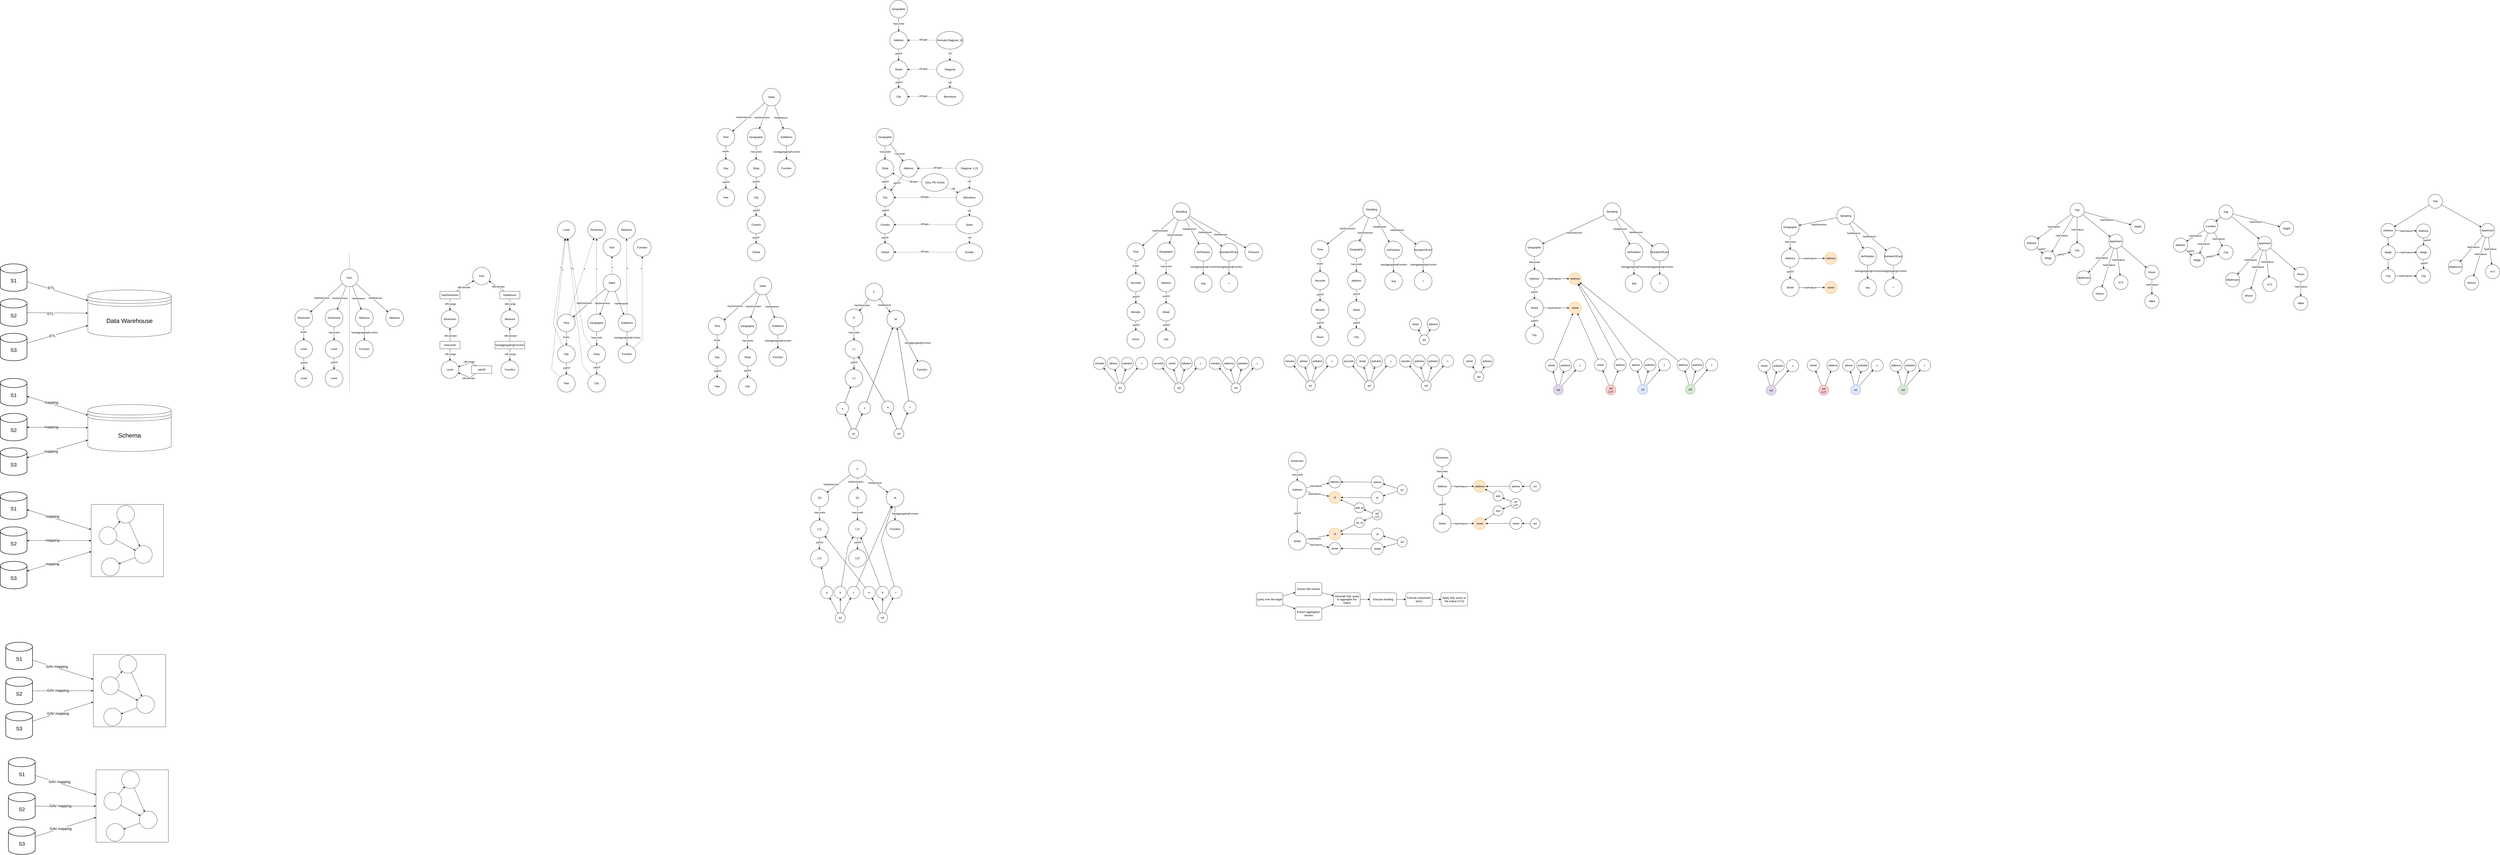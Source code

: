 <mxfile version="13.7.3" type="device"><diagram id="baUi0gjanKfdLmLa1Wta" name="Pagina-1"><mxGraphModel dx="-1214" dy="2056" grid="0" gridSize="10" guides="1" tooltips="1" connect="0" arrows="1" fold="1" page="0" pageScale="1" pageWidth="827" pageHeight="1169" math="0" shadow="0"><root><mxCell id="0"/><mxCell id="1" parent="0"/><mxCell id="3xYQ4QvB1F08eWAZ8RED-3" style="rounded=0;orthogonalLoop=1;jettySize=auto;html=1;" parent="1" source="3xYQ4QvB1F08eWAZ8RED-29" target="3xYQ4QvB1F08eWAZ8RED-16" edge="1"><mxGeometry relative="1" as="geometry"><mxPoint x="4044.016" y="387.467" as="targetPoint"/></mxGeometry></mxCell><mxCell id="3xYQ4QvB1F08eWAZ8RED-4" value="hasDimension" style="edgeLabel;html=1;align=center;verticalAlign=middle;resizable=0;points=[];" parent="3xYQ4QvB1F08eWAZ8RED-3" vertex="1" connectable="0"><mxGeometry x="0.011" relative="1" as="geometry"><mxPoint x="-8.39" y="1.13" as="offset"/></mxGeometry></mxCell><mxCell id="3xYQ4QvB1F08eWAZ8RED-6" style="edgeStyle=none;rounded=0;orthogonalLoop=1;jettySize=auto;html=1;" parent="1" source="3xYQ4QvB1F08eWAZ8RED-29" target="3xYQ4QvB1F08eWAZ8RED-5" edge="1"><mxGeometry relative="1" as="geometry"/></mxCell><mxCell id="3xYQ4QvB1F08eWAZ8RED-7" value="hasMeasure" style="edgeLabel;html=1;align=center;verticalAlign=middle;resizable=0;points=[];" parent="3xYQ4QvB1F08eWAZ8RED-6" vertex="1" connectable="0"><mxGeometry x="-0.154" y="-2" relative="1" as="geometry"><mxPoint x="12.81" y="9.56" as="offset"/></mxGeometry></mxCell><mxCell id="3xYQ4QvB1F08eWAZ8RED-5" value="Measure" style="ellipse;whiteSpace=wrap;html=1;aspect=fixed;" parent="1" vertex="1"><mxGeometry x="4198" y="320" width="80" height="80" as="geometry"/></mxCell><mxCell id="3xYQ4QvB1F08eWAZ8RED-8" style="rounded=0;orthogonalLoop=1;jettySize=auto;html=1;" parent="1" source="3xYQ4QvB1F08eWAZ8RED-29" target="3xYQ4QvB1F08eWAZ8RED-10" edge="1"><mxGeometry relative="1" as="geometry"><mxPoint x="4027.425" y="258.995" as="sourcePoint"/></mxGeometry></mxCell><mxCell id="3xYQ4QvB1F08eWAZ8RED-9" value="hasDimension" style="edgeLabel;html=1;align=center;verticalAlign=middle;resizable=0;points=[];" parent="3xYQ4QvB1F08eWAZ8RED-8" vertex="1" connectable="0"><mxGeometry x="0.011" relative="1" as="geometry"><mxPoint x="-22.06" as="offset"/></mxGeometry></mxCell><mxCell id="3xYQ4QvB1F08eWAZ8RED-12" value="" style="edgeStyle=none;rounded=0;orthogonalLoop=1;jettySize=auto;html=1;" parent="1" source="3xYQ4QvB1F08eWAZ8RED-10" target="3xYQ4QvB1F08eWAZ8RED-11" edge="1"><mxGeometry relative="1" as="geometry"/></mxCell><mxCell id="3xYQ4QvB1F08eWAZ8RED-21" value="levels" style="edgeLabel;html=1;align=center;verticalAlign=middle;resizable=0;points=[];" parent="3xYQ4QvB1F08eWAZ8RED-12" vertex="1" connectable="0"><mxGeometry x="-0.226" y="-1" relative="1" as="geometry"><mxPoint as="offset"/></mxGeometry></mxCell><mxCell id="3xYQ4QvB1F08eWAZ8RED-10" value="Dimension" style="ellipse;whiteSpace=wrap;html=1;aspect=fixed;" parent="1" vertex="1"><mxGeometry x="3924" y="320" width="80" height="80" as="geometry"/></mxCell><mxCell id="3xYQ4QvB1F08eWAZ8RED-14" value="" style="edgeStyle=none;rounded=0;orthogonalLoop=1;jettySize=auto;html=1;" parent="1" source="3xYQ4QvB1F08eWAZ8RED-11" target="3xYQ4QvB1F08eWAZ8RED-13" edge="1"><mxGeometry relative="1" as="geometry"/></mxCell><mxCell id="3xYQ4QvB1F08eWAZ8RED-22" value="partOf" style="edgeLabel;html=1;align=center;verticalAlign=middle;resizable=0;points=[];" parent="3xYQ4QvB1F08eWAZ8RED-14" vertex="1" connectable="0"><mxGeometry x="-0.167" y="1" relative="1" as="geometry"><mxPoint as="offset"/></mxGeometry></mxCell><mxCell id="3xYQ4QvB1F08eWAZ8RED-11" value="Level" style="ellipse;whiteSpace=wrap;html=1;aspect=fixed;" parent="1" vertex="1"><mxGeometry x="3924" y="461" width="80" height="80" as="geometry"/></mxCell><mxCell id="3xYQ4QvB1F08eWAZ8RED-13" value="Level" style="ellipse;whiteSpace=wrap;html=1;aspect=fixed;" parent="1" vertex="1"><mxGeometry x="3924" y="593" width="80" height="80" as="geometry"/></mxCell><mxCell id="3xYQ4QvB1F08eWAZ8RED-15" value="" style="edgeStyle=none;rounded=0;orthogonalLoop=1;jettySize=auto;html=1;" parent="1" source="3xYQ4QvB1F08eWAZ8RED-16" target="3xYQ4QvB1F08eWAZ8RED-18" edge="1"><mxGeometry relative="1" as="geometry"/></mxCell><mxCell id="3xYQ4QvB1F08eWAZ8RED-20" value="hasLevels" style="edgeLabel;html=1;align=center;verticalAlign=middle;resizable=0;points=[];" parent="3xYQ4QvB1F08eWAZ8RED-15" vertex="1" connectable="0"><mxGeometry x="-0.14" relative="1" as="geometry"><mxPoint as="offset"/></mxGeometry></mxCell><mxCell id="3xYQ4QvB1F08eWAZ8RED-16" value="Dimension" style="ellipse;whiteSpace=wrap;html=1;aspect=fixed;" parent="1" vertex="1"><mxGeometry x="4061" y="320" width="80" height="80" as="geometry"/></mxCell><mxCell id="3xYQ4QvB1F08eWAZ8RED-17" value="" style="edgeStyle=none;rounded=0;orthogonalLoop=1;jettySize=auto;html=1;" parent="1" source="3xYQ4QvB1F08eWAZ8RED-18" target="3xYQ4QvB1F08eWAZ8RED-19" edge="1"><mxGeometry relative="1" as="geometry"/></mxCell><mxCell id="3xYQ4QvB1F08eWAZ8RED-23" value="partOf" style="edgeLabel;html=1;align=center;verticalAlign=middle;resizable=0;points=[];" parent="3xYQ4QvB1F08eWAZ8RED-17" vertex="1" connectable="0"><mxGeometry x="-0.249" relative="1" as="geometry"><mxPoint as="offset"/></mxGeometry></mxCell><mxCell id="3xYQ4QvB1F08eWAZ8RED-18" value="Level" style="ellipse;whiteSpace=wrap;html=1;aspect=fixed;" parent="1" vertex="1"><mxGeometry x="4061" y="461" width="80" height="80" as="geometry"/></mxCell><mxCell id="3xYQ4QvB1F08eWAZ8RED-19" value="Level" style="ellipse;whiteSpace=wrap;html=1;aspect=fixed;" parent="1" vertex="1"><mxGeometry x="4061" y="593" width="80" height="80" as="geometry"/></mxCell><mxCell id="3xYQ4QvB1F08eWAZ8RED-25" style="edgeStyle=none;rounded=0;orthogonalLoop=1;jettySize=auto;html=1;" parent="1" source="3xYQ4QvB1F08eWAZ8RED-29" target="3xYQ4QvB1F08eWAZ8RED-27" edge="1"><mxGeometry relative="1" as="geometry"><mxPoint x="4254.997" y="140.999" as="sourcePoint"/></mxGeometry></mxCell><mxCell id="3xYQ4QvB1F08eWAZ8RED-26" value="hasMeasure" style="edgeLabel;html=1;align=center;verticalAlign=middle;resizable=0;points=[];" parent="3xYQ4QvB1F08eWAZ8RED-25" vertex="1" connectable="0"><mxGeometry x="-0.154" y="-2" relative="1" as="geometry"><mxPoint x="26.38" y="8.68" as="offset"/></mxGeometry></mxCell><mxCell id="3xYQ4QvB1F08eWAZ8RED-85" value="" style="edgeStyle=none;rounded=0;orthogonalLoop=1;jettySize=auto;html=1;" parent="1" source="3xYQ4QvB1F08eWAZ8RED-5" target="3xYQ4QvB1F08eWAZ8RED-84" edge="1"><mxGeometry relative="1" as="geometry"/></mxCell><mxCell id="3xYQ4QvB1F08eWAZ8RED-86" value="hasAggregatingFunction" style="edgeLabel;html=1;align=center;verticalAlign=middle;resizable=0;points=[];" parent="3xYQ4QvB1F08eWAZ8RED-85" vertex="1" connectable="0"><mxGeometry x="-0.142" y="1" relative="1" as="geometry"><mxPoint as="offset"/></mxGeometry></mxCell><mxCell id="3xYQ4QvB1F08eWAZ8RED-27" value="Measure" style="ellipse;whiteSpace=wrap;html=1;aspect=fixed;" parent="1" vertex="1"><mxGeometry x="4335" y="320" width="80" height="80" as="geometry"/></mxCell><mxCell id="3xYQ4QvB1F08eWAZ8RED-28" value="" style="endArrow=none;dashed=1;html=1;" parent="1" edge="1"><mxGeometry width="50" height="50" relative="1" as="geometry"><mxPoint x="4171" y="689" as="sourcePoint"/><mxPoint x="4170.5" y="65" as="targetPoint"/></mxGeometry></mxCell><mxCell id="3xYQ4QvB1F08eWAZ8RED-29" value="Fact" style="ellipse;whiteSpace=wrap;html=1;aspect=fixed;" parent="1" vertex="1"><mxGeometry x="4130" y="139" width="80" height="80" as="geometry"/></mxCell><mxCell id="3xYQ4QvB1F08eWAZ8RED-34" style="edgeStyle=none;rounded=0;orthogonalLoop=1;jettySize=auto;html=1;" parent="1" source="3xYQ4QvB1F08eWAZ8RED-56" target="3xYQ4QvB1F08eWAZ8RED-32" edge="1"><mxGeometry relative="1" as="geometry"><mxPoint x="4961" y="287.509" as="sourcePoint"/></mxGeometry></mxCell><mxCell id="3xYQ4QvB1F08eWAZ8RED-35" value="rdfs:range" style="edgeLabel;html=1;align=center;verticalAlign=middle;resizable=0;points=[];" parent="3xYQ4QvB1F08eWAZ8RED-34" vertex="1" connectable="0"><mxGeometry x="-0.13" y="1" relative="1" as="geometry"><mxPoint as="offset"/></mxGeometry></mxCell><mxCell id="3xYQ4QvB1F08eWAZ8RED-36" style="edgeStyle=none;rounded=0;orthogonalLoop=1;jettySize=auto;html=1;" parent="1" source="3xYQ4QvB1F08eWAZ8RED-56" target="3xYQ4QvB1F08eWAZ8RED-33" edge="1"><mxGeometry relative="1" as="geometry"><mxPoint x="4876.142" y="251" as="sourcePoint"/></mxGeometry></mxCell><mxCell id="3xYQ4QvB1F08eWAZ8RED-37" value="rdfs:domain" style="edgeLabel;html=1;align=center;verticalAlign=middle;resizable=0;points=[];" parent="3xYQ4QvB1F08eWAZ8RED-36" vertex="1" connectable="0"><mxGeometry x="-0.167" y="-2" relative="1" as="geometry"><mxPoint as="offset"/></mxGeometry></mxCell><mxCell id="3xYQ4QvB1F08eWAZ8RED-31" value="Level" style="ellipse;whiteSpace=wrap;html=1;aspect=fixed;" parent="1" vertex="1"><mxGeometry x="4585" y="554" width="80" height="80" as="geometry"/></mxCell><mxCell id="3xYQ4QvB1F08eWAZ8RED-32" value="Measure" style="ellipse;whiteSpace=wrap;html=1;aspect=fixed;" parent="1" vertex="1"><mxGeometry x="4855.5" y="326" width="80" height="80" as="geometry"/></mxCell><mxCell id="3xYQ4QvB1F08eWAZ8RED-33" value="Fact" style="ellipse;whiteSpace=wrap;html=1;aspect=fixed;" parent="1" vertex="1"><mxGeometry x="4728" y="131" width="80" height="80" as="geometry"/></mxCell><mxCell id="3xYQ4QvB1F08eWAZ8RED-38" style="edgeStyle=none;rounded=0;orthogonalLoop=1;jettySize=auto;html=1;" parent="1" source="3xYQ4QvB1F08eWAZ8RED-42" target="3xYQ4QvB1F08eWAZ8RED-43" edge="1"><mxGeometry relative="1" as="geometry"/></mxCell><mxCell id="3xYQ4QvB1F08eWAZ8RED-39" value="rdfs:range" style="edgeLabel;html=1;align=center;verticalAlign=middle;resizable=0;points=[];" parent="3xYQ4QvB1F08eWAZ8RED-38" vertex="1" connectable="0"><mxGeometry x="-0.13" y="1" relative="1" as="geometry"><mxPoint as="offset"/></mxGeometry></mxCell><mxCell id="3xYQ4QvB1F08eWAZ8RED-40" style="edgeStyle=none;rounded=0;orthogonalLoop=1;jettySize=auto;html=1;" parent="1" source="3xYQ4QvB1F08eWAZ8RED-42" target="3xYQ4QvB1F08eWAZ8RED-33" edge="1"><mxGeometry relative="1" as="geometry"><mxPoint x="4847.0" y="137.002" as="targetPoint"/></mxGeometry></mxCell><mxCell id="3xYQ4QvB1F08eWAZ8RED-41" value="rdfs:domain" style="edgeLabel;html=1;align=center;verticalAlign=middle;resizable=0;points=[];" parent="3xYQ4QvB1F08eWAZ8RED-40" vertex="1" connectable="0"><mxGeometry x="-0.167" y="-2" relative="1" as="geometry"><mxPoint as="offset"/></mxGeometry></mxCell><mxCell id="3xYQ4QvB1F08eWAZ8RED-42" value="hasDimension" style="rounded=0;whiteSpace=wrap;html=1;" parent="1" vertex="1"><mxGeometry x="4579.5" y="240" width="91" height="34" as="geometry"/></mxCell><mxCell id="3xYQ4QvB1F08eWAZ8RED-43" value="Dimension" style="ellipse;whiteSpace=wrap;html=1;aspect=fixed;" parent="1" vertex="1"><mxGeometry x="4585" y="326" width="80" height="80" as="geometry"/></mxCell><mxCell id="3xYQ4QvB1F08eWAZ8RED-44" style="edgeStyle=none;rounded=0;orthogonalLoop=1;jettySize=auto;html=1;" parent="1" source="3xYQ4QvB1F08eWAZ8RED-55" target="3xYQ4QvB1F08eWAZ8RED-31" edge="1"><mxGeometry relative="1" as="geometry"><mxPoint x="4557.757" y="686.847" as="targetPoint"/><mxPoint x="4625" y="473" as="sourcePoint"/></mxGeometry></mxCell><mxCell id="3xYQ4QvB1F08eWAZ8RED-45" value="rdfs:range" style="edgeLabel;html=1;align=center;verticalAlign=middle;resizable=0;points=[];" parent="3xYQ4QvB1F08eWAZ8RED-44" vertex="1" connectable="0"><mxGeometry x="-0.13" y="1" relative="1" as="geometry"><mxPoint as="offset"/></mxGeometry></mxCell><mxCell id="3xYQ4QvB1F08eWAZ8RED-46" style="edgeStyle=none;rounded=0;orthogonalLoop=1;jettySize=auto;html=1;" parent="1" source="3xYQ4QvB1F08eWAZ8RED-55" target="3xYQ4QvB1F08eWAZ8RED-43" edge="1"><mxGeometry relative="1" as="geometry"><mxPoint x="4751.939" y="505.999" as="targetPoint"/><mxPoint x="4644" y="413" as="sourcePoint"/></mxGeometry></mxCell><mxCell id="3xYQ4QvB1F08eWAZ8RED-47" value="rdfs:domain" style="edgeLabel;html=1;align=center;verticalAlign=middle;resizable=0;points=[];" parent="3xYQ4QvB1F08eWAZ8RED-46" vertex="1" connectable="0"><mxGeometry x="-0.167" y="-2" relative="1" as="geometry"><mxPoint as="offset"/></mxGeometry></mxCell><mxCell id="3xYQ4QvB1F08eWAZ8RED-50" style="edgeStyle=none;rounded=0;orthogonalLoop=1;jettySize=auto;html=1;exitX=0.25;exitY=0;exitDx=0;exitDy=0;" parent="1" source="3xYQ4QvB1F08eWAZ8RED-93" target="3xYQ4QvB1F08eWAZ8RED-31" edge="1"><mxGeometry relative="1" as="geometry"><mxPoint x="4894" y="413" as="targetPoint"/><mxPoint x="4742" y="572.674" as="sourcePoint"/><Array as="points"><mxPoint x="4716" y="563"/></Array></mxGeometry></mxCell><mxCell id="3xYQ4QvB1F08eWAZ8RED-51" value="rdfs:range" style="edgeLabel;html=1;align=center;verticalAlign=middle;resizable=0;points=[];" parent="3xYQ4QvB1F08eWAZ8RED-50" vertex="1" connectable="0"><mxGeometry x="-0.13" y="1" relative="1" as="geometry"><mxPoint y="-7.81" as="offset"/></mxGeometry></mxCell><mxCell id="3xYQ4QvB1F08eWAZ8RED-52" style="edgeStyle=none;rounded=0;orthogonalLoop=1;jettySize=auto;html=1;" parent="1" source="3xYQ4QvB1F08eWAZ8RED-93" target="3xYQ4QvB1F08eWAZ8RED-31" edge="1"><mxGeometry relative="1" as="geometry"><mxPoint x="4928.816" y="440.0" as="targetPoint"/><mxPoint x="4742" y="619.138" as="sourcePoint"/><Array as="points"><mxPoint x="4715" y="630"/></Array></mxGeometry></mxCell><mxCell id="3xYQ4QvB1F08eWAZ8RED-53" value="rdfs:domain" style="edgeLabel;html=1;align=center;verticalAlign=middle;resizable=0;points=[];" parent="3xYQ4QvB1F08eWAZ8RED-52" vertex="1" connectable="0"><mxGeometry x="-0.167" y="-2" relative="1" as="geometry"><mxPoint x="-3.47" y="6.37" as="offset"/></mxGeometry></mxCell><mxCell id="3xYQ4QvB1F08eWAZ8RED-55" value="hasLevels" style="rounded=0;whiteSpace=wrap;html=1;" parent="1" vertex="1"><mxGeometry x="4579.5" y="466" width="91" height="34" as="geometry"/></mxCell><mxCell id="3xYQ4QvB1F08eWAZ8RED-56" value="hasMesure" style="rounded=0;whiteSpace=wrap;html=1;" parent="1" vertex="1"><mxGeometry x="4850" y="240" width="91" height="34" as="geometry"/></mxCell><mxCell id="3xYQ4QvB1F08eWAZ8RED-58" style="rounded=0;orthogonalLoop=1;jettySize=auto;html=1;" parent="1" source="3xYQ4QvB1F08eWAZ8RED-83" target="3xYQ4QvB1F08eWAZ8RED-74" edge="1"><mxGeometry relative="1" as="geometry"><mxPoint x="5231.016" y="410.467" as="targetPoint"/></mxGeometry></mxCell><mxCell id="3xYQ4QvB1F08eWAZ8RED-59" value="hasDimension" style="edgeLabel;html=1;align=center;verticalAlign=middle;resizable=0;points=[];" parent="3xYQ4QvB1F08eWAZ8RED-58" vertex="1" connectable="0"><mxGeometry x="0.011" relative="1" as="geometry"><mxPoint x="-8.39" y="1.13" as="offset"/></mxGeometry></mxCell><mxCell id="3xYQ4QvB1F08eWAZ8RED-60" style="edgeStyle=none;rounded=0;orthogonalLoop=1;jettySize=auto;html=1;" parent="1" source="3xYQ4QvB1F08eWAZ8RED-83" target="3xYQ4QvB1F08eWAZ8RED-62" edge="1"><mxGeometry relative="1" as="geometry"/></mxCell><mxCell id="3xYQ4QvB1F08eWAZ8RED-61" value="hasMeasure" style="edgeLabel;html=1;align=center;verticalAlign=middle;resizable=0;points=[];" parent="3xYQ4QvB1F08eWAZ8RED-60" vertex="1" connectable="0"><mxGeometry x="-0.154" y="-2" relative="1" as="geometry"><mxPoint x="12.81" y="9.56" as="offset"/></mxGeometry></mxCell><mxCell id="3xYQ4QvB1F08eWAZ8RED-101" style="edgeStyle=none;rounded=0;orthogonalLoop=1;jettySize=auto;html=1;dashed=1;" parent="1" source="3xYQ4QvB1F08eWAZ8RED-62" target="3xYQ4QvB1F08eWAZ8RED-95" edge="1"><mxGeometry relative="1" as="geometry"/></mxCell><mxCell id="3xYQ4QvB1F08eWAZ8RED-102" value="a" style="edgeLabel;html=1;align=center;verticalAlign=middle;resizable=0;points=[];" parent="3xYQ4QvB1F08eWAZ8RED-101" vertex="1" connectable="0"><mxGeometry x="0.221" y="-1" relative="1" as="geometry"><mxPoint as="offset"/></mxGeometry></mxCell><mxCell id="3xYQ4QvB1F08eWAZ8RED-62" value="SoldItems" style="ellipse;whiteSpace=wrap;html=1;aspect=fixed;" parent="1" vertex="1"><mxGeometry x="5385" y="343" width="80" height="80" as="geometry"/></mxCell><mxCell id="3xYQ4QvB1F08eWAZ8RED-63" style="rounded=0;orthogonalLoop=1;jettySize=auto;html=1;" parent="1" source="3xYQ4QvB1F08eWAZ8RED-83" target="3xYQ4QvB1F08eWAZ8RED-67" edge="1"><mxGeometry relative="1" as="geometry"><mxPoint x="5214.425" y="281.995" as="sourcePoint"/></mxGeometry></mxCell><mxCell id="3xYQ4QvB1F08eWAZ8RED-64" value="hasDimension" style="edgeLabel;html=1;align=center;verticalAlign=middle;resizable=0;points=[];" parent="3xYQ4QvB1F08eWAZ8RED-63" vertex="1" connectable="0"><mxGeometry x="0.011" relative="1" as="geometry"><mxPoint x="-22.06" as="offset"/></mxGeometry></mxCell><mxCell id="3xYQ4QvB1F08eWAZ8RED-65" value="" style="edgeStyle=none;rounded=0;orthogonalLoop=1;jettySize=auto;html=1;" parent="1" source="3xYQ4QvB1F08eWAZ8RED-67" target="3xYQ4QvB1F08eWAZ8RED-70" edge="1"><mxGeometry relative="1" as="geometry"/></mxCell><mxCell id="3xYQ4QvB1F08eWAZ8RED-66" value="levels" style="edgeLabel;html=1;align=center;verticalAlign=middle;resizable=0;points=[];" parent="3xYQ4QvB1F08eWAZ8RED-65" vertex="1" connectable="0"><mxGeometry x="-0.226" y="-1" relative="1" as="geometry"><mxPoint as="offset"/></mxGeometry></mxCell><mxCell id="3xYQ4QvB1F08eWAZ8RED-105" style="edgeStyle=none;rounded=0;orthogonalLoop=1;jettySize=auto;html=1;dashed=1;" parent="1" source="3xYQ4QvB1F08eWAZ8RED-67" target="3xYQ4QvB1F08eWAZ8RED-97" edge="1"><mxGeometry relative="1" as="geometry"/></mxCell><mxCell id="3xYQ4QvB1F08eWAZ8RED-106" value="a" style="edgeLabel;html=1;align=center;verticalAlign=middle;resizable=0;points=[];" parent="3xYQ4QvB1F08eWAZ8RED-105" vertex="1" connectable="0"><mxGeometry x="0.202" relative="1" as="geometry"><mxPoint as="offset"/></mxGeometry></mxCell><mxCell id="3xYQ4QvB1F08eWAZ8RED-67" value="Time" style="ellipse;whiteSpace=wrap;html=1;aspect=fixed;" parent="1" vertex="1"><mxGeometry x="5111" y="343" width="80" height="80" as="geometry"/></mxCell><mxCell id="3xYQ4QvB1F08eWAZ8RED-68" value="" style="edgeStyle=none;rounded=0;orthogonalLoop=1;jettySize=auto;html=1;" parent="1" source="3xYQ4QvB1F08eWAZ8RED-70" target="3xYQ4QvB1F08eWAZ8RED-71" edge="1"><mxGeometry relative="1" as="geometry"/></mxCell><mxCell id="3xYQ4QvB1F08eWAZ8RED-69" value="partOf" style="edgeLabel;html=1;align=center;verticalAlign=middle;resizable=0;points=[];" parent="3xYQ4QvB1F08eWAZ8RED-68" vertex="1" connectable="0"><mxGeometry x="-0.167" y="1" relative="1" as="geometry"><mxPoint as="offset"/></mxGeometry></mxCell><mxCell id="3xYQ4QvB1F08eWAZ8RED-107" style="edgeStyle=none;rounded=0;orthogonalLoop=1;jettySize=auto;html=1;dashed=1;" parent="1" source="3xYQ4QvB1F08eWAZ8RED-70" target="3xYQ4QvB1F08eWAZ8RED-94" edge="1"><mxGeometry relative="1" as="geometry"><Array as="points"><mxPoint x="5092" y="389"/></Array></mxGeometry></mxCell><mxCell id="3xYQ4QvB1F08eWAZ8RED-114" value="a" style="edgeLabel;html=1;align=center;verticalAlign=middle;resizable=0;points=[];" parent="3xYQ4QvB1F08eWAZ8RED-107" vertex="1" connectable="0"><mxGeometry x="0.477" y="1" relative="1" as="geometry"><mxPoint as="offset"/></mxGeometry></mxCell><mxCell id="3xYQ4QvB1F08eWAZ8RED-70" value="Day" style="ellipse;whiteSpace=wrap;html=1;aspect=fixed;" parent="1" vertex="1"><mxGeometry x="5111" y="484" width="80" height="80" as="geometry"/></mxCell><mxCell id="3xYQ4QvB1F08eWAZ8RED-109" style="edgeStyle=none;rounded=0;orthogonalLoop=1;jettySize=auto;html=1;dashed=1;" parent="1" source="3xYQ4QvB1F08eWAZ8RED-71" target="3xYQ4QvB1F08eWAZ8RED-94" edge="1"><mxGeometry relative="1" as="geometry"><Array as="points"><mxPoint x="5084" y="591"/></Array></mxGeometry></mxCell><mxCell id="3xYQ4QvB1F08eWAZ8RED-115" value="a" style="edgeLabel;html=1;align=center;verticalAlign=middle;resizable=0;points=[];" parent="3xYQ4QvB1F08eWAZ8RED-109" vertex="1" connectable="0"><mxGeometry x="0.57" y="-1" relative="1" as="geometry"><mxPoint as="offset"/></mxGeometry></mxCell><mxCell id="3xYQ4QvB1F08eWAZ8RED-71" value="Year" style="ellipse;whiteSpace=wrap;html=1;aspect=fixed;" parent="1" vertex="1"><mxGeometry x="5111" y="616" width="80" height="80" as="geometry"/></mxCell><mxCell id="3xYQ4QvB1F08eWAZ8RED-72" value="" style="edgeStyle=none;rounded=0;orthogonalLoop=1;jettySize=auto;html=1;" parent="1" source="3xYQ4QvB1F08eWAZ8RED-74" target="3xYQ4QvB1F08eWAZ8RED-77" edge="1"><mxGeometry relative="1" as="geometry"/></mxCell><mxCell id="3xYQ4QvB1F08eWAZ8RED-73" value="hasLevels" style="edgeLabel;html=1;align=center;verticalAlign=middle;resizable=0;points=[];" parent="3xYQ4QvB1F08eWAZ8RED-72" vertex="1" connectable="0"><mxGeometry x="-0.14" relative="1" as="geometry"><mxPoint as="offset"/></mxGeometry></mxCell><mxCell id="3xYQ4QvB1F08eWAZ8RED-103" style="edgeStyle=none;rounded=0;orthogonalLoop=1;jettySize=auto;html=1;dashed=1;" parent="1" source="3xYQ4QvB1F08eWAZ8RED-74" target="3xYQ4QvB1F08eWAZ8RED-97" edge="1"><mxGeometry relative="1" as="geometry"/></mxCell><mxCell id="3xYQ4QvB1F08eWAZ8RED-104" value="a" style="edgeLabel;html=1;align=center;verticalAlign=middle;resizable=0;points=[];" parent="3xYQ4QvB1F08eWAZ8RED-103" vertex="1" connectable="0"><mxGeometry x="0.201" y="1" relative="1" as="geometry"><mxPoint as="offset"/></mxGeometry></mxCell><mxCell id="3xYQ4QvB1F08eWAZ8RED-74" value="Geographic" style="ellipse;whiteSpace=wrap;html=1;aspect=fixed;" parent="1" vertex="1"><mxGeometry x="5248" y="343" width="80" height="80" as="geometry"/></mxCell><mxCell id="3xYQ4QvB1F08eWAZ8RED-75" value="" style="edgeStyle=none;rounded=0;orthogonalLoop=1;jettySize=auto;html=1;" parent="1" source="3xYQ4QvB1F08eWAZ8RED-77" target="3xYQ4QvB1F08eWAZ8RED-78" edge="1"><mxGeometry relative="1" as="geometry"/></mxCell><mxCell id="3xYQ4QvB1F08eWAZ8RED-76" value="partOf" style="edgeLabel;html=1;align=center;verticalAlign=middle;resizable=0;points=[];" parent="3xYQ4QvB1F08eWAZ8RED-75" vertex="1" connectable="0"><mxGeometry x="-0.249" relative="1" as="geometry"><mxPoint as="offset"/></mxGeometry></mxCell><mxCell id="3xYQ4QvB1F08eWAZ8RED-108" style="edgeStyle=none;rounded=0;orthogonalLoop=1;jettySize=auto;html=1;dashed=1;" parent="1" source="3xYQ4QvB1F08eWAZ8RED-77" target="3xYQ4QvB1F08eWAZ8RED-94" edge="1"><mxGeometry relative="1" as="geometry"><Array as="points"><mxPoint x="5230" y="435"/></Array></mxGeometry></mxCell><mxCell id="3xYQ4QvB1F08eWAZ8RED-117" value="a" style="edgeLabel;html=1;align=center;verticalAlign=middle;resizable=0;points=[];" parent="3xYQ4QvB1F08eWAZ8RED-108" vertex="1" connectable="0"><mxGeometry x="0.455" y="1" relative="1" as="geometry"><mxPoint as="offset"/></mxGeometry></mxCell><mxCell id="3xYQ4QvB1F08eWAZ8RED-77" value="Shop" style="ellipse;whiteSpace=wrap;html=1;aspect=fixed;" parent="1" vertex="1"><mxGeometry x="5248" y="484" width="80" height="80" as="geometry"/></mxCell><mxCell id="3xYQ4QvB1F08eWAZ8RED-110" style="edgeStyle=none;rounded=0;orthogonalLoop=1;jettySize=auto;html=1;dashed=1;" parent="1" source="3xYQ4QvB1F08eWAZ8RED-78" target="3xYQ4QvB1F08eWAZ8RED-94" edge="1"><mxGeometry relative="1" as="geometry"><Array as="points"><mxPoint x="5224" y="575"/></Array></mxGeometry></mxCell><mxCell id="3xYQ4QvB1F08eWAZ8RED-116" value="a" style="edgeLabel;html=1;align=center;verticalAlign=middle;resizable=0;points=[];" parent="3xYQ4QvB1F08eWAZ8RED-110" vertex="1" connectable="0"><mxGeometry x="0.588" relative="1" as="geometry"><mxPoint as="offset"/></mxGeometry></mxCell><mxCell id="3xYQ4QvB1F08eWAZ8RED-78" value="City" style="ellipse;whiteSpace=wrap;html=1;aspect=fixed;" parent="1" vertex="1"><mxGeometry x="5248" y="616" width="80" height="80" as="geometry"/></mxCell><mxCell id="3xYQ4QvB1F08eWAZ8RED-99" style="edgeStyle=none;rounded=0;orthogonalLoop=1;jettySize=auto;html=1;dashed=1;" parent="1" source="3xYQ4QvB1F08eWAZ8RED-83" target="3xYQ4QvB1F08eWAZ8RED-96" edge="1"><mxGeometry relative="1" as="geometry"/></mxCell><mxCell id="3xYQ4QvB1F08eWAZ8RED-100" value="a" style="edgeLabel;html=1;align=center;verticalAlign=middle;resizable=0;points=[];" parent="3xYQ4QvB1F08eWAZ8RED-99" vertex="1" connectable="0"><mxGeometry x="-0.217" y="-1" relative="1" as="geometry"><mxPoint as="offset"/></mxGeometry></mxCell><mxCell id="3xYQ4QvB1F08eWAZ8RED-83" value="Sales" style="ellipse;whiteSpace=wrap;html=1;aspect=fixed;" parent="1" vertex="1"><mxGeometry x="5317" y="162" width="80" height="80" as="geometry"/></mxCell><mxCell id="3xYQ4QvB1F08eWAZ8RED-84" value="Function" style="ellipse;whiteSpace=wrap;html=1;aspect=fixed;" parent="1" vertex="1"><mxGeometry x="4198" y="461" width="80" height="80" as="geometry"/></mxCell><mxCell id="3xYQ4QvB1F08eWAZ8RED-87" value="Function" style="ellipse;whiteSpace=wrap;html=1;aspect=fixed;" parent="1" vertex="1"><mxGeometry x="4855.5" y="554.02" width="80" height="80" as="geometry"/></mxCell><mxCell id="3xYQ4QvB1F08eWAZ8RED-88" style="edgeStyle=none;rounded=0;orthogonalLoop=1;jettySize=auto;html=1;" parent="1" source="3xYQ4QvB1F08eWAZ8RED-92" target="3xYQ4QvB1F08eWAZ8RED-87" edge="1"><mxGeometry relative="1" as="geometry"><mxPoint x="4828.257" y="686.867" as="targetPoint"/><mxPoint x="4895.5" y="473.02" as="sourcePoint"/></mxGeometry></mxCell><mxCell id="3xYQ4QvB1F08eWAZ8RED-89" value="rdfs:range" style="edgeLabel;html=1;align=center;verticalAlign=middle;resizable=0;points=[];" parent="3xYQ4QvB1F08eWAZ8RED-88" vertex="1" connectable="0"><mxGeometry x="-0.13" y="1" relative="1" as="geometry"><mxPoint as="offset"/></mxGeometry></mxCell><mxCell id="3xYQ4QvB1F08eWAZ8RED-90" style="edgeStyle=none;rounded=0;orthogonalLoop=1;jettySize=auto;html=1;" parent="1" source="3xYQ4QvB1F08eWAZ8RED-92" target="3xYQ4QvB1F08eWAZ8RED-32" edge="1"><mxGeometry relative="1" as="geometry"><mxPoint x="4894.358" y="406.004" as="targetPoint"/><mxPoint x="4914.5" y="413.02" as="sourcePoint"/></mxGeometry></mxCell><mxCell id="3xYQ4QvB1F08eWAZ8RED-91" value="rdfs:domain" style="edgeLabel;html=1;align=center;verticalAlign=middle;resizable=0;points=[];" parent="3xYQ4QvB1F08eWAZ8RED-90" vertex="1" connectable="0"><mxGeometry x="-0.167" y="-2" relative="1" as="geometry"><mxPoint as="offset"/></mxGeometry></mxCell><mxCell id="3xYQ4QvB1F08eWAZ8RED-92" value="hasAggregatingFunction" style="rounded=0;whiteSpace=wrap;html=1;" parent="1" vertex="1"><mxGeometry x="4828" y="466" width="135" height="34.02" as="geometry"/></mxCell><mxCell id="3xYQ4QvB1F08eWAZ8RED-93" value="partOf" style="rounded=0;whiteSpace=wrap;html=1;" parent="1" vertex="1"><mxGeometry x="4722.5" y="577.02" width="91" height="34" as="geometry"/></mxCell><mxCell id="3xYQ4QvB1F08eWAZ8RED-94" value="Level" style="ellipse;whiteSpace=wrap;html=1;aspect=fixed;" parent="1" vertex="1"><mxGeometry x="5111" y="-78" width="80" height="80" as="geometry"/></mxCell><mxCell id="3xYQ4QvB1F08eWAZ8RED-95" value="Measure" style="ellipse;whiteSpace=wrap;html=1;aspect=fixed;" parent="1" vertex="1"><mxGeometry x="5383.25" y="-78" width="80" height="80" as="geometry"/></mxCell><mxCell id="3xYQ4QvB1F08eWAZ8RED-96" value="Fact" style="ellipse;whiteSpace=wrap;html=1;aspect=fixed;" parent="1" vertex="1"><mxGeometry x="5317" y="2" width="80" height="80" as="geometry"/></mxCell><mxCell id="3xYQ4QvB1F08eWAZ8RED-97" value="Dimension" style="ellipse;whiteSpace=wrap;html=1;aspect=fixed;" parent="1" vertex="1"><mxGeometry x="5248" y="-78" width="80" height="80" as="geometry"/></mxCell><mxCell id="3xYQ4QvB1F08eWAZ8RED-98" value="Function" style="ellipse;whiteSpace=wrap;html=1;aspect=fixed;" parent="1" vertex="1"><mxGeometry x="5454" y="2" width="80" height="80" as="geometry"/></mxCell><mxCell id="3xYQ4QvB1F08eWAZ8RED-111" value="" style="edgeStyle=none;rounded=0;orthogonalLoop=1;jettySize=auto;html=1;" parent="1" source="3xYQ4QvB1F08eWAZ8RED-62" target="3xYQ4QvB1F08eWAZ8RED-113" edge="1"><mxGeometry relative="1" as="geometry"><mxPoint x="5425" y="423" as="sourcePoint"/></mxGeometry></mxCell><mxCell id="3xYQ4QvB1F08eWAZ8RED-112" value="hasAggregatingFunction" style="edgeLabel;html=1;align=center;verticalAlign=middle;resizable=0;points=[];" parent="3xYQ4QvB1F08eWAZ8RED-111" vertex="1" connectable="0"><mxGeometry x="-0.142" y="1" relative="1" as="geometry"><mxPoint as="offset"/></mxGeometry></mxCell><mxCell id="3xYQ4QvB1F08eWAZ8RED-118" style="edgeStyle=none;rounded=0;orthogonalLoop=1;jettySize=auto;html=1;dashed=1;" parent="1" source="3xYQ4QvB1F08eWAZ8RED-113" target="3xYQ4QvB1F08eWAZ8RED-98" edge="1"><mxGeometry relative="1" as="geometry"><Array as="points"><mxPoint x="5494" y="458"/></Array></mxGeometry></mxCell><mxCell id="3xYQ4QvB1F08eWAZ8RED-119" value="a" style="edgeLabel;html=1;align=center;verticalAlign=middle;resizable=0;points=[];" parent="3xYQ4QvB1F08eWAZ8RED-118" vertex="1" connectable="0"><mxGeometry x="0.75" y="3" relative="1" as="geometry"><mxPoint as="offset"/></mxGeometry></mxCell><mxCell id="3xYQ4QvB1F08eWAZ8RED-113" value="Function" style="ellipse;whiteSpace=wrap;html=1;aspect=fixed;" parent="1" vertex="1"><mxGeometry x="5385" y="484" width="80" height="80" as="geometry"/></mxCell><mxCell id="3xYQ4QvB1F08eWAZ8RED-120" style="rounded=0;orthogonalLoop=1;jettySize=auto;html=1;fontStyle=0" parent="1" source="3xYQ4QvB1F08eWAZ8RED-141" target="3xYQ4QvB1F08eWAZ8RED-136" edge="1"><mxGeometry relative="1" as="geometry"><mxPoint x="5913.016" y="424.467" as="targetPoint"/></mxGeometry></mxCell><mxCell id="3xYQ4QvB1F08eWAZ8RED-121" value="hasDimension" style="edgeLabel;html=1;align=center;verticalAlign=middle;resizable=0;points=[];fontStyle=0" parent="3xYQ4QvB1F08eWAZ8RED-120" vertex="1" connectable="0"><mxGeometry x="0.011" relative="1" as="geometry"><mxPoint x="-8.39" y="1.13" as="offset"/></mxGeometry></mxCell><mxCell id="3xYQ4QvB1F08eWAZ8RED-122" style="edgeStyle=none;rounded=0;orthogonalLoop=1;jettySize=auto;html=1;fontStyle=0" parent="1" source="3xYQ4QvB1F08eWAZ8RED-141" target="3xYQ4QvB1F08eWAZ8RED-124" edge="1"><mxGeometry relative="1" as="geometry"/></mxCell><mxCell id="3xYQ4QvB1F08eWAZ8RED-123" value="hasMeasure" style="edgeLabel;html=1;align=center;verticalAlign=middle;resizable=0;points=[];fontStyle=0" parent="3xYQ4QvB1F08eWAZ8RED-122" vertex="1" connectable="0"><mxGeometry x="-0.154" y="-2" relative="1" as="geometry"><mxPoint x="12.81" y="9.56" as="offset"/></mxGeometry></mxCell><mxCell id="3xYQ4QvB1F08eWAZ8RED-124" value="SoldItems" style="ellipse;whiteSpace=wrap;html=1;aspect=fixed;fontStyle=0" parent="1" vertex="1"><mxGeometry x="6067" y="357" width="80" height="80" as="geometry"/></mxCell><mxCell id="3xYQ4QvB1F08eWAZ8RED-125" style="rounded=0;orthogonalLoop=1;jettySize=auto;html=1;fontStyle=0" parent="1" source="3xYQ4QvB1F08eWAZ8RED-141" target="3xYQ4QvB1F08eWAZ8RED-129" edge="1"><mxGeometry relative="1" as="geometry"><mxPoint x="5896.425" y="295.995" as="sourcePoint"/></mxGeometry></mxCell><mxCell id="3xYQ4QvB1F08eWAZ8RED-126" value="hasDimension" style="edgeLabel;html=1;align=center;verticalAlign=middle;resizable=0;points=[];fontStyle=0" parent="3xYQ4QvB1F08eWAZ8RED-125" vertex="1" connectable="0"><mxGeometry x="0.011" relative="1" as="geometry"><mxPoint x="-22.06" as="offset"/></mxGeometry></mxCell><mxCell id="3xYQ4QvB1F08eWAZ8RED-127" value="" style="edgeStyle=none;rounded=0;orthogonalLoop=1;jettySize=auto;html=1;fontStyle=0" parent="1" source="3xYQ4QvB1F08eWAZ8RED-129" target="3xYQ4QvB1F08eWAZ8RED-132" edge="1"><mxGeometry relative="1" as="geometry"/></mxCell><mxCell id="3xYQ4QvB1F08eWAZ8RED-128" value="levels" style="edgeLabel;html=1;align=center;verticalAlign=middle;resizable=0;points=[];fontStyle=0" parent="3xYQ4QvB1F08eWAZ8RED-127" vertex="1" connectable="0"><mxGeometry x="-0.226" y="-1" relative="1" as="geometry"><mxPoint as="offset"/></mxGeometry></mxCell><mxCell id="3xYQ4QvB1F08eWAZ8RED-129" value="Time" style="ellipse;whiteSpace=wrap;html=1;aspect=fixed;fontStyle=0" parent="1" vertex="1"><mxGeometry x="5793" y="357" width="80" height="80" as="geometry"/></mxCell><mxCell id="3xYQ4QvB1F08eWAZ8RED-130" value="" style="edgeStyle=none;rounded=0;orthogonalLoop=1;jettySize=auto;html=1;fontStyle=0" parent="1" source="3xYQ4QvB1F08eWAZ8RED-132" target="3xYQ4QvB1F08eWAZ8RED-133" edge="1"><mxGeometry relative="1" as="geometry"/></mxCell><mxCell id="3xYQ4QvB1F08eWAZ8RED-131" value="partOf" style="edgeLabel;html=1;align=center;verticalAlign=middle;resizable=0;points=[];fontStyle=0" parent="3xYQ4QvB1F08eWAZ8RED-130" vertex="1" connectable="0"><mxGeometry x="-0.167" y="1" relative="1" as="geometry"><mxPoint as="offset"/></mxGeometry></mxCell><mxCell id="3xYQ4QvB1F08eWAZ8RED-132" value="Day" style="ellipse;whiteSpace=wrap;html=1;aspect=fixed;fontStyle=0" parent="1" vertex="1"><mxGeometry x="5793" y="498" width="80" height="80" as="geometry"/></mxCell><mxCell id="3xYQ4QvB1F08eWAZ8RED-133" value="Year" style="ellipse;whiteSpace=wrap;html=1;aspect=fixed;fontStyle=0" parent="1" vertex="1"><mxGeometry x="5793" y="630" width="80" height="80" as="geometry"/></mxCell><mxCell id="3xYQ4QvB1F08eWAZ8RED-134" value="" style="edgeStyle=none;rounded=0;orthogonalLoop=1;jettySize=auto;html=1;fontStyle=0" parent="1" source="3xYQ4QvB1F08eWAZ8RED-136" target="3xYQ4QvB1F08eWAZ8RED-139" edge="1"><mxGeometry relative="1" as="geometry"/></mxCell><mxCell id="3xYQ4QvB1F08eWAZ8RED-135" value="hasLevels" style="edgeLabel;html=1;align=center;verticalAlign=middle;resizable=0;points=[];fontStyle=0" parent="3xYQ4QvB1F08eWAZ8RED-134" vertex="1" connectable="0"><mxGeometry x="-0.14" relative="1" as="geometry"><mxPoint as="offset"/></mxGeometry></mxCell><mxCell id="3xYQ4QvB1F08eWAZ8RED-136" value="Geographic" style="ellipse;whiteSpace=wrap;html=1;aspect=fixed;fontStyle=0" parent="1" vertex="1"><mxGeometry x="5930" y="357" width="80" height="80" as="geometry"/></mxCell><mxCell id="3xYQ4QvB1F08eWAZ8RED-137" value="" style="edgeStyle=none;rounded=0;orthogonalLoop=1;jettySize=auto;html=1;fontStyle=0" parent="1" source="3xYQ4QvB1F08eWAZ8RED-139" target="3xYQ4QvB1F08eWAZ8RED-140" edge="1"><mxGeometry relative="1" as="geometry"/></mxCell><mxCell id="3xYQ4QvB1F08eWAZ8RED-138" value="partOf" style="edgeLabel;html=1;align=center;verticalAlign=middle;resizable=0;points=[];fontStyle=0" parent="3xYQ4QvB1F08eWAZ8RED-137" vertex="1" connectable="0"><mxGeometry x="-0.249" relative="1" as="geometry"><mxPoint as="offset"/></mxGeometry></mxCell><mxCell id="3xYQ4QvB1F08eWAZ8RED-139" value="Shop" style="ellipse;whiteSpace=wrap;html=1;aspect=fixed;fontStyle=0" parent="1" vertex="1"><mxGeometry x="5930" y="498" width="80" height="80" as="geometry"/></mxCell><mxCell id="3xYQ4QvB1F08eWAZ8RED-140" value="City" style="ellipse;whiteSpace=wrap;html=1;aspect=fixed;fontStyle=0" parent="1" vertex="1"><mxGeometry x="5930" y="630" width="80" height="80" as="geometry"/></mxCell><mxCell id="3xYQ4QvB1F08eWAZ8RED-141" value="Sales" style="ellipse;whiteSpace=wrap;html=1;aspect=fixed;fontStyle=0" parent="1" vertex="1"><mxGeometry x="5999" y="176" width="80" height="80" as="geometry"/></mxCell><mxCell id="3xYQ4QvB1F08eWAZ8RED-142" value="" style="edgeStyle=none;rounded=0;orthogonalLoop=1;jettySize=auto;html=1;fontStyle=0" parent="1" source="3xYQ4QvB1F08eWAZ8RED-124" target="3xYQ4QvB1F08eWAZ8RED-144" edge="1"><mxGeometry relative="1" as="geometry"><mxPoint x="6107" y="437" as="sourcePoint"/></mxGeometry></mxCell><mxCell id="3xYQ4QvB1F08eWAZ8RED-143" value="hasAggregatingFunction" style="edgeLabel;html=1;align=center;verticalAlign=middle;resizable=0;points=[];fontStyle=0" parent="3xYQ4QvB1F08eWAZ8RED-142" vertex="1" connectable="0"><mxGeometry x="-0.142" y="1" relative="1" as="geometry"><mxPoint as="offset"/></mxGeometry></mxCell><mxCell id="3xYQ4QvB1F08eWAZ8RED-144" value="Function" style="ellipse;whiteSpace=wrap;html=1;aspect=fixed;fontStyle=0" parent="1" vertex="1"><mxGeometry x="6067" y="498" width="80" height="80" as="geometry"/></mxCell><mxCell id="3xYQ4QvB1F08eWAZ8RED-145" style="rounded=0;orthogonalLoop=1;jettySize=auto;html=1;" parent="1" source="3xYQ4QvB1F08eWAZ8RED-166" target="3xYQ4QvB1F08eWAZ8RED-161" edge="1"><mxGeometry relative="1" as="geometry"><mxPoint x="6450.016" y="451.467" as="targetPoint"/></mxGeometry></mxCell><mxCell id="3xYQ4QvB1F08eWAZ8RED-146" value="hasDimension" style="edgeLabel;html=1;align=center;verticalAlign=middle;resizable=0;points=[];" parent="3xYQ4QvB1F08eWAZ8RED-145" vertex="1" connectable="0"><mxGeometry x="0.011" relative="1" as="geometry"><mxPoint x="-8.39" y="1.13" as="offset"/></mxGeometry></mxCell><mxCell id="3xYQ4QvB1F08eWAZ8RED-147" style="edgeStyle=none;rounded=0;orthogonalLoop=1;jettySize=auto;html=1;" parent="1" source="3xYQ4QvB1F08eWAZ8RED-166" target="3xYQ4QvB1F08eWAZ8RED-149" edge="1"><mxGeometry relative="1" as="geometry"/></mxCell><mxCell id="3xYQ4QvB1F08eWAZ8RED-148" value="hasMeasure" style="edgeLabel;html=1;align=center;verticalAlign=middle;resizable=0;points=[];" parent="3xYQ4QvB1F08eWAZ8RED-147" vertex="1" connectable="0"><mxGeometry x="-0.154" y="-2" relative="1" as="geometry"><mxPoint x="3.5" y="1.0" as="offset"/></mxGeometry></mxCell><mxCell id="3xYQ4QvB1F08eWAZ8RED-149" value="M" style="ellipse;whiteSpace=wrap;html=1;aspect=fixed;" parent="1" vertex="1"><mxGeometry x="6600" y="326" width="80" height="80" as="geometry"/></mxCell><mxCell id="3xYQ4QvB1F08eWAZ8RED-159" value="" style="edgeStyle=none;rounded=0;orthogonalLoop=1;jettySize=auto;html=1;" parent="1" source="3xYQ4QvB1F08eWAZ8RED-161" target="3xYQ4QvB1F08eWAZ8RED-164" edge="1"><mxGeometry relative="1" as="geometry"/></mxCell><mxCell id="3xYQ4QvB1F08eWAZ8RED-160" value="hasLevels" style="edgeLabel;html=1;align=center;verticalAlign=middle;resizable=0;points=[];" parent="3xYQ4QvB1F08eWAZ8RED-159" vertex="1" connectable="0"><mxGeometry x="-0.14" relative="1" as="geometry"><mxPoint as="offset"/></mxGeometry></mxCell><mxCell id="3xYQ4QvB1F08eWAZ8RED-161" value="D" style="ellipse;whiteSpace=wrap;html=1;aspect=fixed;" parent="1" vertex="1"><mxGeometry x="6411" y="320" width="80" height="80" as="geometry"/></mxCell><mxCell id="3xYQ4QvB1F08eWAZ8RED-162" value="" style="edgeStyle=none;rounded=0;orthogonalLoop=1;jettySize=auto;html=1;" parent="1" source="3xYQ4QvB1F08eWAZ8RED-164" target="3xYQ4QvB1F08eWAZ8RED-165" edge="1"><mxGeometry relative="1" as="geometry"/></mxCell><mxCell id="3xYQ4QvB1F08eWAZ8RED-163" value="partOf" style="edgeLabel;html=1;align=center;verticalAlign=middle;resizable=0;points=[];" parent="3xYQ4QvB1F08eWAZ8RED-162" vertex="1" connectable="0"><mxGeometry x="-0.249" relative="1" as="geometry"><mxPoint as="offset"/></mxGeometry></mxCell><mxCell id="3xYQ4QvB1F08eWAZ8RED-164" value="L1" style="ellipse;whiteSpace=wrap;html=1;aspect=fixed;" parent="1" vertex="1"><mxGeometry x="6411" y="461" width="80" height="80" as="geometry"/></mxCell><mxCell id="3xYQ4QvB1F08eWAZ8RED-165" value="L2" style="ellipse;whiteSpace=wrap;html=1;aspect=fixed;" parent="1" vertex="1"><mxGeometry x="6411" y="593" width="80" height="80" as="geometry"/></mxCell><mxCell id="3xYQ4QvB1F08eWAZ8RED-166" value="F" style="ellipse;whiteSpace=wrap;html=1;aspect=fixed;" parent="1" vertex="1"><mxGeometry x="6502" y="203" width="80" height="80" as="geometry"/></mxCell><mxCell id="3xYQ4QvB1F08eWAZ8RED-173" style="edgeStyle=none;rounded=0;orthogonalLoop=1;jettySize=auto;html=1;" parent="1" source="3xYQ4QvB1F08eWAZ8RED-170" target="3xYQ4QvB1F08eWAZ8RED-172" edge="1"><mxGeometry relative="1" as="geometry"/></mxCell><mxCell id="3xYQ4QvB1F08eWAZ8RED-178" style="edgeStyle=none;rounded=0;orthogonalLoop=1;jettySize=auto;html=1;" parent="1" source="3xYQ4QvB1F08eWAZ8RED-170" target="3xYQ4QvB1F08eWAZ8RED-177" edge="1"><mxGeometry relative="1" as="geometry"/></mxCell><mxCell id="3xYQ4QvB1F08eWAZ8RED-170" value="w1" style="ellipse;whiteSpace=wrap;html=1;aspect=fixed;" parent="1" vertex="1"><mxGeometry x="6427" y="861" width="45" height="45" as="geometry"/></mxCell><mxCell id="3xYQ4QvB1F08eWAZ8RED-194" style="edgeStyle=none;rounded=0;orthogonalLoop=1;jettySize=auto;html=1;" parent="1" source="3xYQ4QvB1F08eWAZ8RED-172" target="3xYQ4QvB1F08eWAZ8RED-165" edge="1"><mxGeometry relative="1" as="geometry"/></mxCell><mxCell id="3xYQ4QvB1F08eWAZ8RED-172" value="a" style="ellipse;whiteSpace=wrap;html=1;aspect=fixed;" parent="1" vertex="1"><mxGeometry x="6372" y="742" width="55" height="55" as="geometry"/></mxCell><mxCell id="3xYQ4QvB1F08eWAZ8RED-192" style="edgeStyle=none;rounded=0;orthogonalLoop=1;jettySize=auto;html=1;" parent="1" source="3xYQ4QvB1F08eWAZ8RED-177" target="3xYQ4QvB1F08eWAZ8RED-149" edge="1"><mxGeometry relative="1" as="geometry"/></mxCell><mxCell id="3xYQ4QvB1F08eWAZ8RED-177" value="c" style="ellipse;whiteSpace=wrap;html=1;aspect=fixed;" parent="1" vertex="1"><mxGeometry x="6472" y="740" width="55" height="55" as="geometry"/></mxCell><mxCell id="3xYQ4QvB1F08eWAZ8RED-181" style="edgeStyle=none;rounded=0;orthogonalLoop=1;jettySize=auto;html=1;" parent="1" source="3xYQ4QvB1F08eWAZ8RED-184" target="3xYQ4QvB1F08eWAZ8RED-185" edge="1"><mxGeometry relative="1" as="geometry"/></mxCell><mxCell id="3xYQ4QvB1F08eWAZ8RED-183" style="edgeStyle=none;rounded=0;orthogonalLoop=1;jettySize=auto;html=1;" parent="1" source="3xYQ4QvB1F08eWAZ8RED-184" target="3xYQ4QvB1F08eWAZ8RED-187" edge="1"><mxGeometry relative="1" as="geometry"/></mxCell><mxCell id="3xYQ4QvB1F08eWAZ8RED-184" value="w2" style="ellipse;whiteSpace=wrap;html=1;aspect=fixed;" parent="1" vertex="1"><mxGeometry x="6631.5" y="861" width="45" height="45" as="geometry"/></mxCell><mxCell id="3xYQ4QvB1F08eWAZ8RED-193" style="edgeStyle=none;rounded=0;orthogonalLoop=1;jettySize=auto;html=1;" parent="1" source="3xYQ4QvB1F08eWAZ8RED-185" target="3xYQ4QvB1F08eWAZ8RED-164" edge="1"><mxGeometry relative="1" as="geometry"/></mxCell><mxCell id="3xYQ4QvB1F08eWAZ8RED-185" value="a" style="ellipse;whiteSpace=wrap;html=1;aspect=fixed;" parent="1" vertex="1"><mxGeometry x="6576.5" y="736" width="55" height="55" as="geometry"/></mxCell><mxCell id="3xYQ4QvB1F08eWAZ8RED-188" style="edgeStyle=none;rounded=0;orthogonalLoop=1;jettySize=auto;html=1;" parent="1" source="3xYQ4QvB1F08eWAZ8RED-187" target="3xYQ4QvB1F08eWAZ8RED-149" edge="1"><mxGeometry relative="1" as="geometry"/></mxCell><mxCell id="3xYQ4QvB1F08eWAZ8RED-187" value="c" style="ellipse;whiteSpace=wrap;html=1;aspect=fixed;" parent="1" vertex="1"><mxGeometry x="6676.5" y="736" width="55" height="55" as="geometry"/></mxCell><mxCell id="3xYQ4QvB1F08eWAZ8RED-195" value="" style="edgeStyle=none;rounded=0;orthogonalLoop=1;jettySize=auto;html=1;" parent="1" source="3xYQ4QvB1F08eWAZ8RED-149" target="3xYQ4QvB1F08eWAZ8RED-197" edge="1"><mxGeometry relative="1" as="geometry"><mxPoint x="6743.997" y="397.997" as="sourcePoint"/></mxGeometry></mxCell><mxCell id="3xYQ4QvB1F08eWAZ8RED-196" value="hasAggregatingFunction" style="edgeLabel;html=1;align=center;verticalAlign=middle;resizable=0;points=[];" parent="3xYQ4QvB1F08eWAZ8RED-195" vertex="1" connectable="0"><mxGeometry x="-0.142" y="1" relative="1" as="geometry"><mxPoint x="44.54" y="4.76" as="offset"/></mxGeometry></mxCell><mxCell id="3xYQ4QvB1F08eWAZ8RED-197" value="Function" style="ellipse;whiteSpace=wrap;html=1;aspect=fixed;" parent="1" vertex="1"><mxGeometry x="6719" y="554.02" width="80" height="80" as="geometry"/></mxCell><mxCell id="dNH23npBdpkr702PYc6T-1" style="rounded=0;orthogonalLoop=1;jettySize=auto;html=1;fontStyle=0" parent="1" source="dNH23npBdpkr702PYc6T-22" target="dNH23npBdpkr702PYc6T-17" edge="1"><mxGeometry relative="1" as="geometry"><mxPoint x="5952.016" y="-429.533" as="targetPoint"/></mxGeometry></mxCell><mxCell id="dNH23npBdpkr702PYc6T-2" value="hasDimension" style="edgeLabel;html=1;align=center;verticalAlign=middle;resizable=0;points=[];fontStyle=0" parent="dNH23npBdpkr702PYc6T-1" vertex="1" connectable="0"><mxGeometry x="0.011" relative="1" as="geometry"><mxPoint x="-8.39" y="1.13" as="offset"/></mxGeometry></mxCell><mxCell id="dNH23npBdpkr702PYc6T-3" style="edgeStyle=none;rounded=0;orthogonalLoop=1;jettySize=auto;html=1;fontStyle=0" parent="1" source="dNH23npBdpkr702PYc6T-22" target="dNH23npBdpkr702PYc6T-5" edge="1"><mxGeometry relative="1" as="geometry"/></mxCell><mxCell id="dNH23npBdpkr702PYc6T-4" value="hasMeasure" style="edgeLabel;html=1;align=center;verticalAlign=middle;resizable=0;points=[];fontStyle=0" parent="dNH23npBdpkr702PYc6T-3" vertex="1" connectable="0"><mxGeometry x="-0.154" y="-2" relative="1" as="geometry"><mxPoint x="12.81" y="9.56" as="offset"/></mxGeometry></mxCell><mxCell id="dNH23npBdpkr702PYc6T-5" value="SoldItems" style="ellipse;whiteSpace=wrap;html=1;aspect=fixed;fontStyle=0" parent="1" vertex="1"><mxGeometry x="6106" y="-497" width="80" height="80" as="geometry"/></mxCell><mxCell id="dNH23npBdpkr702PYc6T-6" style="rounded=0;orthogonalLoop=1;jettySize=auto;html=1;fontStyle=0" parent="1" source="dNH23npBdpkr702PYc6T-22" target="dNH23npBdpkr702PYc6T-10" edge="1"><mxGeometry relative="1" as="geometry"><mxPoint x="5935.425" y="-558.005" as="sourcePoint"/></mxGeometry></mxCell><mxCell id="dNH23npBdpkr702PYc6T-7" value="hasDimension" style="edgeLabel;html=1;align=center;verticalAlign=middle;resizable=0;points=[];fontStyle=0" parent="dNH23npBdpkr702PYc6T-6" vertex="1" connectable="0"><mxGeometry x="0.011" relative="1" as="geometry"><mxPoint x="-22.06" as="offset"/></mxGeometry></mxCell><mxCell id="dNH23npBdpkr702PYc6T-8" value="" style="edgeStyle=none;rounded=0;orthogonalLoop=1;jettySize=auto;html=1;fontStyle=0" parent="1" source="dNH23npBdpkr702PYc6T-10" target="dNH23npBdpkr702PYc6T-13" edge="1"><mxGeometry relative="1" as="geometry"/></mxCell><mxCell id="dNH23npBdpkr702PYc6T-9" value="levels" style="edgeLabel;html=1;align=center;verticalAlign=middle;resizable=0;points=[];fontStyle=0" parent="dNH23npBdpkr702PYc6T-8" vertex="1" connectable="0"><mxGeometry x="-0.226" y="-1" relative="1" as="geometry"><mxPoint as="offset"/></mxGeometry></mxCell><mxCell id="dNH23npBdpkr702PYc6T-10" value="Time" style="ellipse;whiteSpace=wrap;html=1;aspect=fixed;fontStyle=0" parent="1" vertex="1"><mxGeometry x="5832" y="-497" width="80" height="80" as="geometry"/></mxCell><mxCell id="dNH23npBdpkr702PYc6T-11" value="" style="edgeStyle=none;rounded=0;orthogonalLoop=1;jettySize=auto;html=1;fontStyle=0" parent="1" source="dNH23npBdpkr702PYc6T-13" target="dNH23npBdpkr702PYc6T-14" edge="1"><mxGeometry relative="1" as="geometry"/></mxCell><mxCell id="dNH23npBdpkr702PYc6T-12" value="partOf" style="edgeLabel;html=1;align=center;verticalAlign=middle;resizable=0;points=[];fontStyle=0" parent="dNH23npBdpkr702PYc6T-11" vertex="1" connectable="0"><mxGeometry x="-0.167" y="1" relative="1" as="geometry"><mxPoint as="offset"/></mxGeometry></mxCell><mxCell id="dNH23npBdpkr702PYc6T-13" value="Day" style="ellipse;whiteSpace=wrap;html=1;aspect=fixed;fontStyle=0" parent="1" vertex="1"><mxGeometry x="5832" y="-356" width="80" height="80" as="geometry"/></mxCell><mxCell id="dNH23npBdpkr702PYc6T-14" value="Year" style="ellipse;whiteSpace=wrap;html=1;aspect=fixed;fontStyle=0" parent="1" vertex="1"><mxGeometry x="5832" y="-224" width="80" height="80" as="geometry"/></mxCell><mxCell id="dNH23npBdpkr702PYc6T-15" value="" style="edgeStyle=none;rounded=0;orthogonalLoop=1;jettySize=auto;html=1;fontStyle=0" parent="1" source="dNH23npBdpkr702PYc6T-17" target="dNH23npBdpkr702PYc6T-20" edge="1"><mxGeometry relative="1" as="geometry"/></mxCell><mxCell id="dNH23npBdpkr702PYc6T-16" value="hasLevels" style="edgeLabel;html=1;align=center;verticalAlign=middle;resizable=0;points=[];fontStyle=0" parent="dNH23npBdpkr702PYc6T-15" vertex="1" connectable="0"><mxGeometry x="-0.14" relative="1" as="geometry"><mxPoint as="offset"/></mxGeometry></mxCell><mxCell id="dNH23npBdpkr702PYc6T-17" value="Geographic" style="ellipse;whiteSpace=wrap;html=1;aspect=fixed;fontStyle=0" parent="1" vertex="1"><mxGeometry x="5969" y="-497" width="80" height="80" as="geometry"/></mxCell><mxCell id="dNH23npBdpkr702PYc6T-18" value="" style="edgeStyle=none;rounded=0;orthogonalLoop=1;jettySize=auto;html=1;fontStyle=0" parent="1" source="dNH23npBdpkr702PYc6T-20" target="dNH23npBdpkr702PYc6T-21" edge="1"><mxGeometry relative="1" as="geometry"/></mxCell><mxCell id="dNH23npBdpkr702PYc6T-19" value="partOf" style="edgeLabel;html=1;align=center;verticalAlign=middle;resizable=0;points=[];fontStyle=0" parent="dNH23npBdpkr702PYc6T-18" vertex="1" connectable="0"><mxGeometry x="-0.249" relative="1" as="geometry"><mxPoint as="offset"/></mxGeometry></mxCell><mxCell id="dNH23npBdpkr702PYc6T-20" value="Shop" style="ellipse;whiteSpace=wrap;html=1;aspect=fixed;fontStyle=0" parent="1" vertex="1"><mxGeometry x="5969" y="-356" width="80" height="80" as="geometry"/></mxCell><mxCell id="dNH23npBdpkr702PYc6T-27" style="edgeStyle=orthogonalEdgeStyle;rounded=0;orthogonalLoop=1;jettySize=auto;html=1;" parent="1" source="dNH23npBdpkr702PYc6T-21" target="dNH23npBdpkr702PYc6T-26" edge="1"><mxGeometry relative="1" as="geometry"/></mxCell><mxCell id="dNH23npBdpkr702PYc6T-30" value="partOf" style="edgeLabel;html=1;align=center;verticalAlign=middle;resizable=0;points=[];" parent="dNH23npBdpkr702PYc6T-27" vertex="1" connectable="0"><mxGeometry x="-0.483" y="-4" relative="1" as="geometry"><mxPoint x="5" y="6.41" as="offset"/></mxGeometry></mxCell><mxCell id="dNH23npBdpkr702PYc6T-21" value="City" style="ellipse;whiteSpace=wrap;html=1;aspect=fixed;fontStyle=0" parent="1" vertex="1"><mxGeometry x="5969" y="-224" width="80" height="80" as="geometry"/></mxCell><mxCell id="dNH23npBdpkr702PYc6T-22" value="Sales" style="ellipse;whiteSpace=wrap;html=1;aspect=fixed;fontStyle=0" parent="1" vertex="1"><mxGeometry x="6038" y="-678" width="80" height="80" as="geometry"/></mxCell><mxCell id="dNH23npBdpkr702PYc6T-23" value="" style="edgeStyle=none;rounded=0;orthogonalLoop=1;jettySize=auto;html=1;fontStyle=0" parent="1" source="dNH23npBdpkr702PYc6T-5" target="dNH23npBdpkr702PYc6T-25" edge="1"><mxGeometry relative="1" as="geometry"><mxPoint x="6146" y="-417" as="sourcePoint"/></mxGeometry></mxCell><mxCell id="dNH23npBdpkr702PYc6T-24" value="hasAggregatingFunction" style="edgeLabel;html=1;align=center;verticalAlign=middle;resizable=0;points=[];fontStyle=0" parent="dNH23npBdpkr702PYc6T-23" vertex="1" connectable="0"><mxGeometry x="-0.142" y="1" relative="1" as="geometry"><mxPoint as="offset"/></mxGeometry></mxCell><mxCell id="dNH23npBdpkr702PYc6T-25" value="Function" style="ellipse;whiteSpace=wrap;html=1;aspect=fixed;fontStyle=0" parent="1" vertex="1"><mxGeometry x="6106" y="-356" width="80" height="80" as="geometry"/></mxCell><mxCell id="dNH23npBdpkr702PYc6T-29" value="" style="edgeStyle=orthogonalEdgeStyle;rounded=0;orthogonalLoop=1;jettySize=auto;html=1;" parent="1" source="dNH23npBdpkr702PYc6T-26" target="dNH23npBdpkr702PYc6T-28" edge="1"><mxGeometry relative="1" as="geometry"/></mxCell><mxCell id="dNH23npBdpkr702PYc6T-31" value="partOf" style="edgeLabel;html=1;align=center;verticalAlign=middle;resizable=0;points=[];" parent="dNH23npBdpkr702PYc6T-29" vertex="1" connectable="0"><mxGeometry x="-0.203" y="-1" relative="1" as="geometry"><mxPoint as="offset"/></mxGeometry></mxCell><mxCell id="dNH23npBdpkr702PYc6T-26" value="Country" style="ellipse;whiteSpace=wrap;html=1;aspect=fixed;fontStyle=0" parent="1" vertex="1"><mxGeometry x="5969" y="-101" width="80" height="80" as="geometry"/></mxCell><mxCell id="dNH23npBdpkr702PYc6T-28" value="Global" style="ellipse;whiteSpace=wrap;html=1;aspect=fixed;fontStyle=0" parent="1" vertex="1"><mxGeometry x="5969" y="23" width="80" height="80" as="geometry"/></mxCell><mxCell id="dNH23npBdpkr702PYc6T-32" value="" style="edgeStyle=none;rounded=0;orthogonalLoop=1;jettySize=auto;html=1;fontStyle=0" parent="1" source="dNH23npBdpkr702PYc6T-34" target="dNH23npBdpkr702PYc6T-37" edge="1"><mxGeometry relative="1" as="geometry"/></mxCell><mxCell id="dNH23npBdpkr702PYc6T-33" value="hasLevels" style="edgeLabel;html=1;align=center;verticalAlign=middle;resizable=0;points=[];fontStyle=0" parent="dNH23npBdpkr702PYc6T-32" vertex="1" connectable="0"><mxGeometry x="-0.14" relative="1" as="geometry"><mxPoint as="offset"/></mxGeometry></mxCell><mxCell id="dNH23npBdpkr702PYc6T-46" value="hasLevel" style="rounded=0;orthogonalLoop=1;jettySize=auto;html=1;" parent="1" source="dNH23npBdpkr702PYc6T-34" target="dNH23npBdpkr702PYc6T-45" edge="1"><mxGeometry x="0.239" y="8" relative="1" as="geometry"><mxPoint as="offset"/></mxGeometry></mxCell><mxCell id="dNH23npBdpkr702PYc6T-34" value="Geographic" style="ellipse;whiteSpace=wrap;html=1;aspect=fixed;fontStyle=0" parent="1" vertex="1"><mxGeometry x="6551.5" y="-497" width="80" height="80" as="geometry"/></mxCell><mxCell id="dNH23npBdpkr702PYc6T-35" value="" style="edgeStyle=none;rounded=0;orthogonalLoop=1;jettySize=auto;html=1;fontStyle=0" parent="1" source="dNH23npBdpkr702PYc6T-37" target="dNH23npBdpkr702PYc6T-40" edge="1"><mxGeometry relative="1" as="geometry"/></mxCell><mxCell id="dNH23npBdpkr702PYc6T-36" value="partOf" style="edgeLabel;html=1;align=center;verticalAlign=middle;resizable=0;points=[];fontStyle=0" parent="dNH23npBdpkr702PYc6T-35" vertex="1" connectable="0"><mxGeometry x="-0.249" relative="1" as="geometry"><mxPoint as="offset"/></mxGeometry></mxCell><mxCell id="dNH23npBdpkr702PYc6T-37" value="Shop" style="ellipse;whiteSpace=wrap;html=1;aspect=fixed;fontStyle=0" parent="1" vertex="1"><mxGeometry x="6551.5" y="-356" width="80" height="80" as="geometry"/></mxCell><mxCell id="dNH23npBdpkr702PYc6T-38" style="edgeStyle=orthogonalEdgeStyle;rounded=0;orthogonalLoop=1;jettySize=auto;html=1;" parent="1" source="dNH23npBdpkr702PYc6T-40" target="dNH23npBdpkr702PYc6T-43" edge="1"><mxGeometry relative="1" as="geometry"/></mxCell><mxCell id="dNH23npBdpkr702PYc6T-39" value="partOf" style="edgeLabel;html=1;align=center;verticalAlign=middle;resizable=0;points=[];" parent="dNH23npBdpkr702PYc6T-38" vertex="1" connectable="0"><mxGeometry x="-0.483" y="-4" relative="1" as="geometry"><mxPoint x="5" y="6.41" as="offset"/></mxGeometry></mxCell><mxCell id="dNH23npBdpkr702PYc6T-40" value="City" style="ellipse;whiteSpace=wrap;html=1;aspect=fixed;fontStyle=0" parent="1" vertex="1"><mxGeometry x="6551.5" y="-224" width="80" height="80" as="geometry"/></mxCell><mxCell id="dNH23npBdpkr702PYc6T-41" value="" style="edgeStyle=orthogonalEdgeStyle;rounded=0;orthogonalLoop=1;jettySize=auto;html=1;" parent="1" source="dNH23npBdpkr702PYc6T-43" target="dNH23npBdpkr702PYc6T-44" edge="1"><mxGeometry relative="1" as="geometry"/></mxCell><mxCell id="dNH23npBdpkr702PYc6T-42" value="partOf" style="edgeLabel;html=1;align=center;verticalAlign=middle;resizable=0;points=[];" parent="dNH23npBdpkr702PYc6T-41" vertex="1" connectable="0"><mxGeometry x="-0.203" y="-1" relative="1" as="geometry"><mxPoint as="offset"/></mxGeometry></mxCell><mxCell id="dNH23npBdpkr702PYc6T-43" value="Country" style="ellipse;whiteSpace=wrap;html=1;aspect=fixed;fontStyle=0" parent="1" vertex="1"><mxGeometry x="6551.5" y="-101" width="80" height="80" as="geometry"/></mxCell><mxCell id="dNH23npBdpkr702PYc6T-44" value="Global" style="ellipse;whiteSpace=wrap;html=1;aspect=fixed;fontStyle=0" parent="1" vertex="1"><mxGeometry x="6551.5" y="23" width="80" height="80" as="geometry"/></mxCell><mxCell id="dNH23npBdpkr702PYc6T-47" value="partOf" style="edgeStyle=none;rounded=0;orthogonalLoop=1;jettySize=auto;html=1;" parent="1" source="dNH23npBdpkr702PYc6T-45" target="dNH23npBdpkr702PYc6T-40" edge="1"><mxGeometry relative="1" as="geometry"/></mxCell><mxCell id="dNH23npBdpkr702PYc6T-45" value="Address" style="ellipse;whiteSpace=wrap;html=1;aspect=fixed;fontStyle=0" parent="1" vertex="1"><mxGeometry x="6658" y="-356" width="80" height="80" as="geometry"/></mxCell><mxCell id="dNH23npBdpkr702PYc6T-50" style="edgeStyle=none;rounded=0;orthogonalLoop=1;jettySize=auto;html=1;dashed=1;" parent="1" source="dNH23npBdpkr702PYc6T-49" target="dNH23npBdpkr702PYc6T-45" edge="1"><mxGeometry relative="1" as="geometry"/></mxCell><mxCell id="dNH23npBdpkr702PYc6T-51" value="rdf:type" style="edgeLabel;html=1;align=center;verticalAlign=middle;resizable=0;points=[];" parent="dNH23npBdpkr702PYc6T-50" vertex="1" connectable="0"><mxGeometry x="0.104" y="3" relative="1" as="geometry"><mxPoint x="11.88" y="-6" as="offset"/></mxGeometry></mxCell><mxCell id="dNH23npBdpkr702PYc6T-55" style="edgeStyle=none;rounded=0;orthogonalLoop=1;jettySize=auto;html=1;dashed=1;" parent="1" source="dNH23npBdpkr702PYc6T-49" target="dNH23npBdpkr702PYc6T-52" edge="1"><mxGeometry relative="1" as="geometry"/></mxCell><mxCell id="dNH23npBdpkr702PYc6T-56" value="roll" style="edgeLabel;html=1;align=center;verticalAlign=middle;resizable=0;points=[];" parent="dNH23npBdpkr702PYc6T-55" vertex="1" connectable="0"><mxGeometry x="-0.282" y="-1" relative="1" as="geometry"><mxPoint as="offset"/></mxGeometry></mxCell><mxCell id="dNH23npBdpkr702PYc6T-49" value="&lt;font face=&quot;helvetica&quot;&gt;Diagonal, n 21&lt;/font&gt;" style="ellipse;whiteSpace=wrap;html=1;" parent="1" vertex="1"><mxGeometry x="6913" y="-356" width="120" height="80" as="geometry"/></mxCell><mxCell id="dNH23npBdpkr702PYc6T-57" style="edgeStyle=none;rounded=0;orthogonalLoop=1;jettySize=auto;html=1;dashed=1;" parent="1" source="dNH23npBdpkr702PYc6T-52" target="dNH23npBdpkr702PYc6T-53" edge="1"><mxGeometry relative="1" as="geometry"/></mxCell><mxCell id="dNH23npBdpkr702PYc6T-58" value="roll" style="edgeLabel;html=1;align=center;verticalAlign=middle;resizable=0;points=[];" parent="dNH23npBdpkr702PYc6T-57" vertex="1" connectable="0"><mxGeometry x="-0.145" y="-1" relative="1" as="geometry"><mxPoint as="offset"/></mxGeometry></mxCell><mxCell id="dNH23npBdpkr702PYc6T-52" value="&lt;font face=&quot;helvetica&quot;&gt;Barcelona&lt;/font&gt;" style="ellipse;whiteSpace=wrap;html=1;" parent="1" vertex="1"><mxGeometry x="6913" y="-224" width="120" height="80" as="geometry"/></mxCell><mxCell id="dNH23npBdpkr702PYc6T-59" value="" style="edgeStyle=none;rounded=0;orthogonalLoop=1;jettySize=auto;html=1;dashed=1;" parent="1" source="dNH23npBdpkr702PYc6T-53" target="dNH23npBdpkr702PYc6T-54" edge="1"><mxGeometry relative="1" as="geometry"/></mxCell><mxCell id="dNH23npBdpkr702PYc6T-60" value="roll" style="edgeLabel;html=1;align=center;verticalAlign=middle;resizable=0;points=[];" parent="dNH23npBdpkr702PYc6T-59" vertex="1" connectable="0"><mxGeometry x="-0.175" relative="1" as="geometry"><mxPoint as="offset"/></mxGeometry></mxCell><mxCell id="dNH23npBdpkr702PYc6T-53" value="&lt;font face=&quot;helvetica&quot;&gt;Spain&lt;/font&gt;" style="ellipse;whiteSpace=wrap;html=1;" parent="1" vertex="1"><mxGeometry x="6913" y="-101" width="120" height="80" as="geometry"/></mxCell><mxCell id="dNH23npBdpkr702PYc6T-54" value="&lt;font face=&quot;helvetica&quot;&gt;Europe&lt;/font&gt;" style="ellipse;whiteSpace=wrap;html=1;" parent="1" vertex="1"><mxGeometry x="6913" y="23" width="120" height="80" as="geometry"/></mxCell><mxCell id="dNH23npBdpkr702PYc6T-61" style="edgeStyle=none;rounded=0;orthogonalLoop=1;jettySize=auto;html=1;dashed=1;" parent="1" source="dNH23npBdpkr702PYc6T-52" target="dNH23npBdpkr702PYc6T-40" edge="1"><mxGeometry relative="1" as="geometry"><mxPoint x="6976" y="-306" as="sourcePoint"/><mxPoint x="6748.0" y="-306" as="targetPoint"/></mxGeometry></mxCell><mxCell id="dNH23npBdpkr702PYc6T-62" value="rdf:type" style="edgeLabel;html=1;align=center;verticalAlign=middle;resizable=0;points=[];" parent="dNH23npBdpkr702PYc6T-61" vertex="1" connectable="0"><mxGeometry x="0.104" y="3" relative="1" as="geometry"><mxPoint x="11.88" y="-6" as="offset"/></mxGeometry></mxCell><mxCell id="dNH23npBdpkr702PYc6T-63" style="edgeStyle=none;rounded=0;orthogonalLoop=1;jettySize=auto;html=1;dashed=1;" parent="1" source="dNH23npBdpkr702PYc6T-53" target="dNH23npBdpkr702PYc6T-43" edge="1"><mxGeometry relative="1" as="geometry"><mxPoint x="6976" y="-174" as="sourcePoint"/><mxPoint x="6641.5" y="-174" as="targetPoint"/></mxGeometry></mxCell><mxCell id="dNH23npBdpkr702PYc6T-64" value="rdf:type" style="edgeLabel;html=1;align=center;verticalAlign=middle;resizable=0;points=[];" parent="dNH23npBdpkr702PYc6T-63" vertex="1" connectable="0"><mxGeometry x="0.104" y="3" relative="1" as="geometry"><mxPoint x="11.88" y="-6" as="offset"/></mxGeometry></mxCell><mxCell id="dNH23npBdpkr702PYc6T-65" style="edgeStyle=none;rounded=0;orthogonalLoop=1;jettySize=auto;html=1;dashed=1;" parent="1" source="dNH23npBdpkr702PYc6T-54" target="dNH23npBdpkr702PYc6T-44" edge="1"><mxGeometry relative="1" as="geometry"><mxPoint x="6976" y="-51" as="sourcePoint"/><mxPoint x="6641.5" y="-51" as="targetPoint"/></mxGeometry></mxCell><mxCell id="dNH23npBdpkr702PYc6T-66" value="rdf:type" style="edgeLabel;html=1;align=center;verticalAlign=middle;resizable=0;points=[];" parent="dNH23npBdpkr702PYc6T-65" vertex="1" connectable="0"><mxGeometry x="0.104" y="3" relative="1" as="geometry"><mxPoint x="11.88" y="-6" as="offset"/></mxGeometry></mxCell><mxCell id="dNH23npBdpkr702PYc6T-70" style="edgeStyle=none;rounded=0;orthogonalLoop=1;jettySize=auto;html=1;dashed=1;" parent="1" source="dNH23npBdpkr702PYc6T-67" target="dNH23npBdpkr702PYc6T-52" edge="1"><mxGeometry relative="1" as="geometry"/></mxCell><mxCell id="dNH23npBdpkr702PYc6T-71" value="roll" style="edgeLabel;html=1;align=center;verticalAlign=middle;resizable=0;points=[];" parent="dNH23npBdpkr702PYc6T-70" vertex="1" connectable="0"><mxGeometry x="-0.245" relative="1" as="geometry"><mxPoint x="11.81" y="-2.93" as="offset"/></mxGeometry></mxCell><mxCell id="dNH23npBdpkr702PYc6T-67" value="&lt;font face=&quot;helvetica&quot;&gt;Zara, PG Gracia&lt;/font&gt;" style="ellipse;whiteSpace=wrap;html=1;" parent="1" vertex="1"><mxGeometry x="6757" y="-292" width="120" height="80" as="geometry"/></mxCell><mxCell id="dNH23npBdpkr702PYc6T-68" style="edgeStyle=none;rounded=0;orthogonalLoop=1;jettySize=auto;html=1;dashed=1;" parent="1" source="dNH23npBdpkr702PYc6T-67" target="dNH23npBdpkr702PYc6T-37" edge="1"><mxGeometry relative="1" as="geometry"><mxPoint x="6976" y="-306" as="sourcePoint"/><mxPoint x="6748.0" y="-306" as="targetPoint"/><Array as="points"><mxPoint x="6682" y="-259"/></Array></mxGeometry></mxCell><mxCell id="dNH23npBdpkr702PYc6T-69" value="rdf:type" style="edgeLabel;html=1;align=center;verticalAlign=middle;resizable=0;points=[];" parent="dNH23npBdpkr702PYc6T-68" vertex="1" connectable="0"><mxGeometry x="0.104" y="3" relative="1" as="geometry"><mxPoint x="41.19" y="2.09" as="offset"/></mxGeometry></mxCell><mxCell id="dNH23npBdpkr702PYc6T-72" style="rounded=0;orthogonalLoop=1;jettySize=auto;html=1;fontStyle=0" parent="1" source="dNH23npBdpkr702PYc6T-93" target="dNH23npBdpkr702PYc6T-88" edge="1"><mxGeometry relative="1" as="geometry"><mxPoint x="7805.016" y="88.467" as="targetPoint"/></mxGeometry></mxCell><mxCell id="dNH23npBdpkr702PYc6T-73" value="hasDimension" style="edgeLabel;html=1;align=center;verticalAlign=middle;resizable=0;points=[];fontStyle=0" parent="dNH23npBdpkr702PYc6T-72" vertex="1" connectable="0"><mxGeometry x="0.011" relative="1" as="geometry"><mxPoint x="5.49" y="13.34" as="offset"/></mxGeometry></mxCell><mxCell id="dNH23npBdpkr702PYc6T-74" style="edgeStyle=none;rounded=0;orthogonalLoop=1;jettySize=auto;html=1;fontStyle=0" parent="1" source="dNH23npBdpkr702PYc6T-93" target="dNH23npBdpkr702PYc6T-76" edge="1"><mxGeometry relative="1" as="geometry"/></mxCell><mxCell id="dNH23npBdpkr702PYc6T-75" value="hasMeasure" style="edgeLabel;html=1;align=center;verticalAlign=middle;resizable=0;points=[];fontStyle=0" parent="dNH23npBdpkr702PYc6T-74" vertex="1" connectable="0"><mxGeometry x="-0.154" y="-2" relative="1" as="geometry"><mxPoint x="12.81" y="9.56" as="offset"/></mxGeometry></mxCell><mxCell id="dNH23npBdpkr702PYc6T-76" value="NumberOfCars" style="ellipse;whiteSpace=wrap;html=1;aspect=fixed;fontStyle=0" parent="1" vertex="1"><mxGeometry x="8106" y="23" width="80" height="80" as="geometry"/></mxCell><mxCell id="dNH23npBdpkr702PYc6T-77" style="rounded=0;orthogonalLoop=1;jettySize=auto;html=1;fontStyle=0" parent="1" source="dNH23npBdpkr702PYc6T-93" target="dNH23npBdpkr702PYc6T-81" edge="1"><mxGeometry relative="1" as="geometry"><mxPoint x="7788.425" y="-40.005" as="sourcePoint"/></mxGeometry></mxCell><mxCell id="dNH23npBdpkr702PYc6T-78" value="hasDimension" style="edgeLabel;html=1;align=center;verticalAlign=middle;resizable=0;points=[];fontStyle=0" parent="dNH23npBdpkr702PYc6T-77" vertex="1" connectable="0"><mxGeometry x="0.011" relative="1" as="geometry"><mxPoint x="7.66" y="-5.1" as="offset"/></mxGeometry></mxCell><mxCell id="dNH23npBdpkr702PYc6T-79" value="" style="edgeStyle=none;rounded=0;orthogonalLoop=1;jettySize=auto;html=1;fontStyle=0" parent="1" source="dNH23npBdpkr702PYc6T-81" target="dNH23npBdpkr702PYc6T-84" edge="1"><mxGeometry relative="1" as="geometry"/></mxCell><mxCell id="dNH23npBdpkr702PYc6T-80" value="levels" style="edgeLabel;html=1;align=center;verticalAlign=middle;resizable=0;points=[];fontStyle=0" parent="dNH23npBdpkr702PYc6T-79" vertex="1" connectable="0"><mxGeometry x="-0.226" y="-1" relative="1" as="geometry"><mxPoint as="offset"/></mxGeometry></mxCell><mxCell id="dNH23npBdpkr702PYc6T-81" value="Time" style="ellipse;whiteSpace=wrap;html=1;aspect=fixed;fontStyle=0" parent="1" vertex="1"><mxGeometry x="7685" y="21" width="80" height="80" as="geometry"/></mxCell><mxCell id="dNH23npBdpkr702PYc6T-82" value="" style="edgeStyle=none;rounded=0;orthogonalLoop=1;jettySize=auto;html=1;fontStyle=0" parent="1" source="dNH23npBdpkr702PYc6T-84" target="dNH23npBdpkr702PYc6T-85" edge="1"><mxGeometry relative="1" as="geometry"/></mxCell><mxCell id="dNH23npBdpkr702PYc6T-83" value="partOf" style="edgeLabel;html=1;align=center;verticalAlign=middle;resizable=0;points=[];fontStyle=0" parent="dNH23npBdpkr702PYc6T-82" vertex="1" connectable="0"><mxGeometry x="-0.167" y="1" relative="1" as="geometry"><mxPoint as="offset"/></mxGeometry></mxCell><mxCell id="dNH23npBdpkr702PYc6T-84" value="Seconds" style="ellipse;whiteSpace=wrap;html=1;aspect=fixed;fontStyle=0" parent="1" vertex="1"><mxGeometry x="7685" y="162" width="80" height="80" as="geometry"/></mxCell><mxCell id="dNH23npBdpkr702PYc6T-85" value="Minutes" style="ellipse;whiteSpace=wrap;html=1;aspect=fixed;fontStyle=0" parent="1" vertex="1"><mxGeometry x="7685" y="294" width="80" height="80" as="geometry"/></mxCell><mxCell id="dNH23npBdpkr702PYc6T-86" value="" style="edgeStyle=none;rounded=0;orthogonalLoop=1;jettySize=auto;html=1;fontStyle=0" parent="1" source="dNH23npBdpkr702PYc6T-88" target="dNH23npBdpkr702PYc6T-91" edge="1"><mxGeometry relative="1" as="geometry"/></mxCell><mxCell id="dNH23npBdpkr702PYc6T-87" value="hasLevels" style="edgeLabel;html=1;align=center;verticalAlign=middle;resizable=0;points=[];fontStyle=0" parent="dNH23npBdpkr702PYc6T-86" vertex="1" connectable="0"><mxGeometry x="-0.14" relative="1" as="geometry"><mxPoint as="offset"/></mxGeometry></mxCell><mxCell id="dNH23npBdpkr702PYc6T-88" value="Geographic" style="ellipse;whiteSpace=wrap;html=1;aspect=fixed;fontStyle=0" parent="1" vertex="1"><mxGeometry x="7822" y="21" width="80" height="80" as="geometry"/></mxCell><mxCell id="dNH23npBdpkr702PYc6T-89" value="" style="edgeStyle=none;rounded=0;orthogonalLoop=1;jettySize=auto;html=1;fontStyle=0" parent="1" source="dNH23npBdpkr702PYc6T-91" target="dNH23npBdpkr702PYc6T-92" edge="1"><mxGeometry relative="1" as="geometry"/></mxCell><mxCell id="dNH23npBdpkr702PYc6T-90" value="partOf" style="edgeLabel;html=1;align=center;verticalAlign=middle;resizable=0;points=[];fontStyle=0" parent="dNH23npBdpkr702PYc6T-89" vertex="1" connectable="0"><mxGeometry x="-0.249" relative="1" as="geometry"><mxPoint as="offset"/></mxGeometry></mxCell><mxCell id="dNH23npBdpkr702PYc6T-91" value="Address" style="ellipse;whiteSpace=wrap;html=1;aspect=fixed;fontStyle=0" parent="1" vertex="1"><mxGeometry x="7822" y="162" width="80" height="80" as="geometry"/></mxCell><mxCell id="dNH23npBdpkr702PYc6T-92" value="Street" style="ellipse;whiteSpace=wrap;html=1;aspect=fixed;fontStyle=0" parent="1" vertex="1"><mxGeometry x="7822" y="294" width="80" height="80" as="geometry"/></mxCell><mxCell id="dNH23npBdpkr702PYc6T-315" style="edgeStyle=none;rounded=0;orthogonalLoop=1;jettySize=auto;html=1;" parent="1" source="dNH23npBdpkr702PYc6T-93" target="dNH23npBdpkr702PYc6T-314" edge="1"><mxGeometry relative="1" as="geometry"/></mxCell><mxCell id="dNH23npBdpkr702PYc6T-316" value="hasMeasure" style="edgeLabel;html=1;align=center;verticalAlign=middle;resizable=0;points=[];" parent="dNH23npBdpkr702PYc6T-315" vertex="1" connectable="0"><mxGeometry x="-0.404" y="-1" relative="1" as="geometry"><mxPoint y="8.65" as="offset"/></mxGeometry></mxCell><mxCell id="lznc43QP1rAf9VPgNKvI-415" style="edgeStyle=none;rounded=0;orthogonalLoop=1;jettySize=auto;html=1;startArrow=none;startFill=0;" edge="1" parent="1" source="dNH23npBdpkr702PYc6T-93" target="lznc43QP1rAf9VPgNKvI-414"><mxGeometry relative="1" as="geometry"/></mxCell><mxCell id="lznc43QP1rAf9VPgNKvI-416" value="hasMeasure" style="edgeLabel;html=1;align=center;verticalAlign=middle;resizable=0;points=[];" vertex="1" connectable="0" parent="lznc43QP1rAf9VPgNKvI-415"><mxGeometry x="0.115" y="-3" relative="1" as="geometry"><mxPoint as="offset"/></mxGeometry></mxCell><mxCell id="dNH23npBdpkr702PYc6T-93" value="Sampling" style="ellipse;whiteSpace=wrap;html=1;aspect=fixed;fontStyle=0" parent="1" vertex="1"><mxGeometry x="7891" y="-160" width="80" height="80" as="geometry"/></mxCell><mxCell id="dNH23npBdpkr702PYc6T-97" style="edgeStyle=orthogonalEdgeStyle;rounded=0;orthogonalLoop=1;jettySize=auto;html=1;" parent="1" source="dNH23npBdpkr702PYc6T-92" target="dNH23npBdpkr702PYc6T-101" edge="1"><mxGeometry relative="1" as="geometry"><mxPoint x="7862" y="374.0" as="sourcePoint"/></mxGeometry></mxCell><mxCell id="dNH23npBdpkr702PYc6T-98" value="partOf" style="edgeLabel;html=1;align=center;verticalAlign=middle;resizable=0;points=[];" parent="dNH23npBdpkr702PYc6T-97" vertex="1" connectable="0"><mxGeometry x="-0.483" y="-4" relative="1" as="geometry"><mxPoint x="5" y="6.41" as="offset"/></mxGeometry></mxCell><mxCell id="dNH23npBdpkr702PYc6T-101" value="City" style="ellipse;whiteSpace=wrap;html=1;aspect=fixed;fontStyle=0" parent="1" vertex="1"><mxGeometry x="7822" y="417" width="80" height="80" as="geometry"/></mxCell><mxCell id="dNH23npBdpkr702PYc6T-103" style="edgeStyle=orthogonalEdgeStyle;rounded=0;orthogonalLoop=1;jettySize=auto;html=1;" parent="1" source="dNH23npBdpkr702PYc6T-85" target="dNH23npBdpkr702PYc6T-107" edge="1"><mxGeometry relative="1" as="geometry"><mxPoint x="7725" y="374" as="sourcePoint"/></mxGeometry></mxCell><mxCell id="dNH23npBdpkr702PYc6T-104" value="partOf" style="edgeLabel;html=1;align=center;verticalAlign=middle;resizable=0;points=[];" parent="dNH23npBdpkr702PYc6T-103" vertex="1" connectable="0"><mxGeometry x="-0.483" y="-4" relative="1" as="geometry"><mxPoint x="5" y="6.41" as="offset"/></mxGeometry></mxCell><mxCell id="dNH23npBdpkr702PYc6T-107" value="Hours" style="ellipse;whiteSpace=wrap;html=1;aspect=fixed;fontStyle=0" parent="1" vertex="1"><mxGeometry x="7685" y="417" width="80" height="80" as="geometry"/></mxCell><mxCell id="dNH23npBdpkr702PYc6T-163" style="edgeStyle=none;rounded=0;orthogonalLoop=1;jettySize=auto;html=1;" parent="1" source="dNH23npBdpkr702PYc6T-166" target="dNH23npBdpkr702PYc6T-167" edge="1"><mxGeometry relative="1" as="geometry"/></mxCell><mxCell id="dNH23npBdpkr702PYc6T-164" style="edgeStyle=none;rounded=0;orthogonalLoop=1;jettySize=auto;html=1;" parent="1" source="dNH23npBdpkr702PYc6T-166" target="dNH23npBdpkr702PYc6T-168" edge="1"><mxGeometry relative="1" as="geometry"/></mxCell><mxCell id="dNH23npBdpkr702PYc6T-165" style="edgeStyle=none;rounded=0;orthogonalLoop=1;jettySize=auto;html=1;" parent="1" source="dNH23npBdpkr702PYc6T-166" target="dNH23npBdpkr702PYc6T-169" edge="1"><mxGeometry relative="1" as="geometry"/></mxCell><mxCell id="dNH23npBdpkr702PYc6T-321" style="edgeStyle=none;rounded=0;orthogonalLoop=1;jettySize=auto;html=1;" parent="1" source="dNH23npBdpkr702PYc6T-166" target="dNH23npBdpkr702PYc6T-320" edge="1"><mxGeometry relative="1" as="geometry"/></mxCell><mxCell id="dNH23npBdpkr702PYc6T-166" value="w3" style="ellipse;whiteSpace=wrap;html=1;aspect=fixed;" parent="1" vertex="1"><mxGeometry x="8155" y="654" width="45" height="45" as="geometry"/></mxCell><mxCell id="dNH23npBdpkr702PYc6T-167" value="minutes" style="ellipse;whiteSpace=wrap;html=1;aspect=fixed;" parent="1" vertex="1"><mxGeometry x="8057" y="538" width="55" height="55" as="geometry"/></mxCell><mxCell id="dNH23npBdpkr702PYc6T-168" value="c" style="ellipse;whiteSpace=wrap;html=1;aspect=fixed;" parent="1" vertex="1"><mxGeometry x="8247" y="538" width="55" height="55" as="geometry"/></mxCell><mxCell id="dNH23npBdpkr702PYc6T-169" value="address" style="ellipse;whiteSpace=wrap;html=1;aspect=fixed;" parent="1" vertex="1"><mxGeometry x="8118.5" y="538" width="55" height="55" as="geometry"/></mxCell><mxCell id="dNH23npBdpkr702PYc6T-178" value="" style="edgeStyle=none;rounded=0;orthogonalLoop=1;jettySize=auto;html=1;fontStyle=0" parent="1" source="dNH23npBdpkr702PYc6T-76" target="dNH23npBdpkr702PYc6T-180" edge="1"><mxGeometry relative="1" as="geometry"><mxPoint x="8146" y="103" as="sourcePoint"/></mxGeometry></mxCell><mxCell id="dNH23npBdpkr702PYc6T-179" value="hasAggregatingFunction" style="edgeLabel;html=1;align=center;verticalAlign=middle;resizable=0;points=[];fontStyle=0" parent="dNH23npBdpkr702PYc6T-178" vertex="1" connectable="0"><mxGeometry x="-0.142" y="1" relative="1" as="geometry"><mxPoint as="offset"/></mxGeometry></mxCell><mxCell id="dNH23npBdpkr702PYc6T-180" value="+" style="ellipse;whiteSpace=wrap;html=1;aspect=fixed;fontStyle=0" parent="1" vertex="1"><mxGeometry x="8106" y="164" width="80" height="80" as="geometry"/></mxCell><mxCell id="dNH23npBdpkr702PYc6T-181" value="" style="edgeStyle=none;rounded=0;orthogonalLoop=1;jettySize=auto;html=1;fontStyle=0" parent="1" source="dNH23npBdpkr702PYc6T-184" target="dNH23npBdpkr702PYc6T-187" edge="1"><mxGeometry relative="1" as="geometry"/></mxCell><mxCell id="dNH23npBdpkr702PYc6T-182" value="hasLevels" style="edgeLabel;html=1;align=center;verticalAlign=middle;resizable=0;points=[];fontStyle=0" parent="dNH23npBdpkr702PYc6T-181" vertex="1" connectable="0"><mxGeometry x="-0.14" relative="1" as="geometry"><mxPoint as="offset"/></mxGeometry></mxCell><mxCell id="dNH23npBdpkr702PYc6T-184" value="Geographic" style="ellipse;whiteSpace=wrap;html=1;aspect=fixed;fontStyle=0" parent="1" vertex="1"><mxGeometry x="6613" y="-1076" width="80" height="80" as="geometry"/></mxCell><mxCell id="dNH23npBdpkr702PYc6T-185" value="" style="edgeStyle=none;rounded=0;orthogonalLoop=1;jettySize=auto;html=1;fontStyle=0" parent="1" source="dNH23npBdpkr702PYc6T-187" target="dNH23npBdpkr702PYc6T-190" edge="1"><mxGeometry relative="1" as="geometry"/></mxCell><mxCell id="dNH23npBdpkr702PYc6T-186" value="partOf" style="edgeLabel;html=1;align=center;verticalAlign=middle;resizable=0;points=[];fontStyle=0" parent="dNH23npBdpkr702PYc6T-185" vertex="1" connectable="0"><mxGeometry x="-0.249" relative="1" as="geometry"><mxPoint as="offset"/></mxGeometry></mxCell><mxCell id="dNH23npBdpkr702PYc6T-187" value="Address" style="ellipse;whiteSpace=wrap;html=1;aspect=fixed;fontStyle=0" parent="1" vertex="1"><mxGeometry x="6613" y="-935" width="80" height="80" as="geometry"/></mxCell><mxCell id="dNH23npBdpkr702PYc6T-188" style="edgeStyle=orthogonalEdgeStyle;rounded=0;orthogonalLoop=1;jettySize=auto;html=1;" parent="1" source="dNH23npBdpkr702PYc6T-190" target="dNH23npBdpkr702PYc6T-193" edge="1"><mxGeometry relative="1" as="geometry"/></mxCell><mxCell id="dNH23npBdpkr702PYc6T-189" value="partOf" style="edgeLabel;html=1;align=center;verticalAlign=middle;resizable=0;points=[];" parent="dNH23npBdpkr702PYc6T-188" vertex="1" connectable="0"><mxGeometry x="-0.483" y="-4" relative="1" as="geometry"><mxPoint x="5" y="6.41" as="offset"/></mxGeometry></mxCell><mxCell id="dNH23npBdpkr702PYc6T-190" value="Street" style="ellipse;whiteSpace=wrap;html=1;aspect=fixed;fontStyle=0" parent="1" vertex="1"><mxGeometry x="6613" y="-803" width="80" height="80" as="geometry"/></mxCell><mxCell id="dNH23npBdpkr702PYc6T-193" value="City" style="ellipse;whiteSpace=wrap;html=1;aspect=fixed;fontStyle=0" parent="1" vertex="1"><mxGeometry x="6613" y="-680" width="80" height="80" as="geometry"/></mxCell><mxCell id="dNH23npBdpkr702PYc6T-197" style="edgeStyle=none;rounded=0;orthogonalLoop=1;jettySize=auto;html=1;dashed=1;" parent="1" source="dNH23npBdpkr702PYc6T-201" target="dNH23npBdpkr702PYc6T-187" edge="1"><mxGeometry relative="1" as="geometry"><mxPoint x="6799.5" y="-895" as="targetPoint"/></mxGeometry></mxCell><mxCell id="dNH23npBdpkr702PYc6T-198" value="rdf:type" style="edgeLabel;html=1;align=center;verticalAlign=middle;resizable=0;points=[];" parent="dNH23npBdpkr702PYc6T-197" vertex="1" connectable="0"><mxGeometry x="0.104" y="3" relative="1" as="geometry"><mxPoint x="11.88" y="-6" as="offset"/></mxGeometry></mxCell><mxCell id="dNH23npBdpkr702PYc6T-199" style="edgeStyle=none;rounded=0;orthogonalLoop=1;jettySize=auto;html=1;dashed=1;" parent="1" source="dNH23npBdpkr702PYc6T-201" target="dNH23npBdpkr702PYc6T-204" edge="1"><mxGeometry relative="1" as="geometry"/></mxCell><mxCell id="dNH23npBdpkr702PYc6T-200" value="roll" style="edgeLabel;html=1;align=center;verticalAlign=middle;resizable=0;points=[];" parent="dNH23npBdpkr702PYc6T-199" vertex="1" connectable="0"><mxGeometry x="-0.282" y="-1" relative="1" as="geometry"><mxPoint as="offset"/></mxGeometry></mxCell><mxCell id="dNH23npBdpkr702PYc6T-201" value="&lt;font face=&quot;helvetica&quot;&gt;Avinuda Diagonal, 18&lt;/font&gt;" style="ellipse;whiteSpace=wrap;html=1;" parent="1" vertex="1"><mxGeometry x="6824.5" y="-935" width="120" height="80" as="geometry"/></mxCell><mxCell id="dNH23npBdpkr702PYc6T-202" style="edgeStyle=none;rounded=0;orthogonalLoop=1;jettySize=auto;html=1;dashed=1;" parent="1" source="dNH23npBdpkr702PYc6T-204" target="dNH23npBdpkr702PYc6T-207" edge="1"><mxGeometry relative="1" as="geometry"/></mxCell><mxCell id="dNH23npBdpkr702PYc6T-203" value="roll" style="edgeLabel;html=1;align=center;verticalAlign=middle;resizable=0;points=[];" parent="dNH23npBdpkr702PYc6T-202" vertex="1" connectable="0"><mxGeometry x="-0.145" y="-1" relative="1" as="geometry"><mxPoint as="offset"/></mxGeometry></mxCell><mxCell id="dNH23npBdpkr702PYc6T-204" value="&lt;font face=&quot;helvetica&quot;&gt;Diagonal&lt;/font&gt;" style="ellipse;whiteSpace=wrap;html=1;" parent="1" vertex="1"><mxGeometry x="6824.5" y="-803" width="120" height="80" as="geometry"/></mxCell><mxCell id="dNH23npBdpkr702PYc6T-207" value="&lt;font face=&quot;helvetica&quot;&gt;Barcelona&lt;/font&gt;" style="ellipse;whiteSpace=wrap;html=1;" parent="1" vertex="1"><mxGeometry x="6824.5" y="-680" width="120" height="80" as="geometry"/></mxCell><mxCell id="dNH23npBdpkr702PYc6T-209" style="edgeStyle=none;rounded=0;orthogonalLoop=1;jettySize=auto;html=1;dashed=1;" parent="1" source="dNH23npBdpkr702PYc6T-204" target="dNH23npBdpkr702PYc6T-190" edge="1"><mxGeometry relative="1" as="geometry"><mxPoint x="7037.5" y="-885" as="sourcePoint"/><mxPoint x="6809.5" y="-885" as="targetPoint"/></mxGeometry></mxCell><mxCell id="dNH23npBdpkr702PYc6T-210" value="rdf:type" style="edgeLabel;html=1;align=center;verticalAlign=middle;resizable=0;points=[];" parent="dNH23npBdpkr702PYc6T-209" vertex="1" connectable="0"><mxGeometry x="0.104" y="3" relative="1" as="geometry"><mxPoint x="11.88" y="-6" as="offset"/></mxGeometry></mxCell><mxCell id="dNH23npBdpkr702PYc6T-211" style="edgeStyle=none;rounded=0;orthogonalLoop=1;jettySize=auto;html=1;dashed=1;" parent="1" source="dNH23npBdpkr702PYc6T-207" target="dNH23npBdpkr702PYc6T-193" edge="1"><mxGeometry relative="1" as="geometry"><mxPoint x="7037.5" y="-753" as="sourcePoint"/><mxPoint x="6703" y="-753" as="targetPoint"/></mxGeometry></mxCell><mxCell id="dNH23npBdpkr702PYc6T-212" value="rdf:type" style="edgeLabel;html=1;align=center;verticalAlign=middle;resizable=0;points=[];" parent="dNH23npBdpkr702PYc6T-211" vertex="1" connectable="0"><mxGeometry x="0.104" y="3" relative="1" as="geometry"><mxPoint x="11.88" y="-6" as="offset"/></mxGeometry></mxCell><mxCell id="dNH23npBdpkr702PYc6T-220" style="rounded=0;orthogonalLoop=1;jettySize=auto;html=1;" parent="1" source="dNH23npBdpkr702PYc6T-232" target="dNH23npBdpkr702PYc6T-227" edge="1"><mxGeometry relative="1" as="geometry"><mxPoint x="6450.016" y="451.467" as="targetPoint"/></mxGeometry></mxCell><mxCell id="dNH23npBdpkr702PYc6T-221" value="hasDimension" style="edgeLabel;html=1;align=center;verticalAlign=middle;resizable=0;points=[];" parent="dNH23npBdpkr702PYc6T-220" vertex="1" connectable="0"><mxGeometry x="0.011" relative="1" as="geometry"><mxPoint x="-8.39" y="1.13" as="offset"/></mxGeometry></mxCell><mxCell id="dNH23npBdpkr702PYc6T-222" style="edgeStyle=none;rounded=0;orthogonalLoop=1;jettySize=auto;html=1;" parent="1" source="dNH23npBdpkr702PYc6T-232" target="dNH23npBdpkr702PYc6T-224" edge="1"><mxGeometry relative="1" as="geometry"/></mxCell><mxCell id="dNH23npBdpkr702PYc6T-223" value="hasMeasure" style="edgeLabel;html=1;align=center;verticalAlign=middle;resizable=0;points=[];" parent="dNH23npBdpkr702PYc6T-222" vertex="1" connectable="0"><mxGeometry x="-0.154" y="-2" relative="1" as="geometry"><mxPoint x="3.5" y="1.0" as="offset"/></mxGeometry></mxCell><mxCell id="dNH23npBdpkr702PYc6T-224" value="M" style="ellipse;whiteSpace=wrap;html=1;aspect=fixed;" parent="1" vertex="1"><mxGeometry x="6600" y="326" width="80" height="80" as="geometry"/></mxCell><mxCell id="dNH23npBdpkr702PYc6T-225" value="" style="edgeStyle=none;rounded=0;orthogonalLoop=1;jettySize=auto;html=1;" parent="1" source="dNH23npBdpkr702PYc6T-227" target="dNH23npBdpkr702PYc6T-230" edge="1"><mxGeometry relative="1" as="geometry"/></mxCell><mxCell id="dNH23npBdpkr702PYc6T-226" value="hasLevels" style="edgeLabel;html=1;align=center;verticalAlign=middle;resizable=0;points=[];" parent="dNH23npBdpkr702PYc6T-225" vertex="1" connectable="0"><mxGeometry x="-0.14" relative="1" as="geometry"><mxPoint as="offset"/></mxGeometry></mxCell><mxCell id="dNH23npBdpkr702PYc6T-227" value="D" style="ellipse;whiteSpace=wrap;html=1;aspect=fixed;" parent="1" vertex="1"><mxGeometry x="6411" y="320" width="80" height="80" as="geometry"/></mxCell><mxCell id="dNH23npBdpkr702PYc6T-228" value="" style="edgeStyle=none;rounded=0;orthogonalLoop=1;jettySize=auto;html=1;" parent="1" source="dNH23npBdpkr702PYc6T-230" target="dNH23npBdpkr702PYc6T-231" edge="1"><mxGeometry relative="1" as="geometry"/></mxCell><mxCell id="dNH23npBdpkr702PYc6T-229" value="partOf" style="edgeLabel;html=1;align=center;verticalAlign=middle;resizable=0;points=[];" parent="dNH23npBdpkr702PYc6T-228" vertex="1" connectable="0"><mxGeometry x="-0.249" relative="1" as="geometry"><mxPoint as="offset"/></mxGeometry></mxCell><mxCell id="dNH23npBdpkr702PYc6T-230" value="L1" style="ellipse;whiteSpace=wrap;html=1;aspect=fixed;" parent="1" vertex="1"><mxGeometry x="6411" y="461" width="80" height="80" as="geometry"/></mxCell><mxCell id="dNH23npBdpkr702PYc6T-231" value="L2" style="ellipse;whiteSpace=wrap;html=1;aspect=fixed;" parent="1" vertex="1"><mxGeometry x="6411" y="593" width="80" height="80" as="geometry"/></mxCell><mxCell id="dNH23npBdpkr702PYc6T-232" value="F" style="ellipse;whiteSpace=wrap;html=1;aspect=fixed;" parent="1" vertex="1"><mxGeometry x="6502" y="203" width="80" height="80" as="geometry"/></mxCell><mxCell id="dNH23npBdpkr702PYc6T-233" style="edgeStyle=none;rounded=0;orthogonalLoop=1;jettySize=auto;html=1;" parent="1" source="dNH23npBdpkr702PYc6T-235" target="dNH23npBdpkr702PYc6T-237" edge="1"><mxGeometry relative="1" as="geometry"/></mxCell><mxCell id="dNH23npBdpkr702PYc6T-234" style="edgeStyle=none;rounded=0;orthogonalLoop=1;jettySize=auto;html=1;" parent="1" source="dNH23npBdpkr702PYc6T-235" target="dNH23npBdpkr702PYc6T-239" edge="1"><mxGeometry relative="1" as="geometry"/></mxCell><mxCell id="dNH23npBdpkr702PYc6T-235" value="w1" style="ellipse;whiteSpace=wrap;html=1;aspect=fixed;" parent="1" vertex="1"><mxGeometry x="6427" y="861" width="45" height="45" as="geometry"/></mxCell><mxCell id="dNH23npBdpkr702PYc6T-236" style="edgeStyle=none;rounded=0;orthogonalLoop=1;jettySize=auto;html=1;" parent="1" source="dNH23npBdpkr702PYc6T-237" target="dNH23npBdpkr702PYc6T-231" edge="1"><mxGeometry relative="1" as="geometry"/></mxCell><mxCell id="dNH23npBdpkr702PYc6T-237" value="a" style="ellipse;whiteSpace=wrap;html=1;aspect=fixed;" parent="1" vertex="1"><mxGeometry x="6372" y="742" width="55" height="55" as="geometry"/></mxCell><mxCell id="dNH23npBdpkr702PYc6T-238" style="edgeStyle=none;rounded=0;orthogonalLoop=1;jettySize=auto;html=1;" parent="1" source="dNH23npBdpkr702PYc6T-239" target="dNH23npBdpkr702PYc6T-224" edge="1"><mxGeometry relative="1" as="geometry"/></mxCell><mxCell id="dNH23npBdpkr702PYc6T-239" value="c" style="ellipse;whiteSpace=wrap;html=1;aspect=fixed;" parent="1" vertex="1"><mxGeometry x="6472" y="740" width="55" height="55" as="geometry"/></mxCell><mxCell id="dNH23npBdpkr702PYc6T-240" style="edgeStyle=none;rounded=0;orthogonalLoop=1;jettySize=auto;html=1;" parent="1" source="dNH23npBdpkr702PYc6T-242" target="dNH23npBdpkr702PYc6T-244" edge="1"><mxGeometry relative="1" as="geometry"/></mxCell><mxCell id="dNH23npBdpkr702PYc6T-241" style="edgeStyle=none;rounded=0;orthogonalLoop=1;jettySize=auto;html=1;" parent="1" source="dNH23npBdpkr702PYc6T-242" target="dNH23npBdpkr702PYc6T-246" edge="1"><mxGeometry relative="1" as="geometry"/></mxCell><mxCell id="dNH23npBdpkr702PYc6T-242" value="w2" style="ellipse;whiteSpace=wrap;html=1;aspect=fixed;" parent="1" vertex="1"><mxGeometry x="6631.5" y="861" width="45" height="45" as="geometry"/></mxCell><mxCell id="dNH23npBdpkr702PYc6T-243" style="edgeStyle=none;rounded=0;orthogonalLoop=1;jettySize=auto;html=1;" parent="1" source="dNH23npBdpkr702PYc6T-244" target="dNH23npBdpkr702PYc6T-230" edge="1"><mxGeometry relative="1" as="geometry"/></mxCell><mxCell id="dNH23npBdpkr702PYc6T-244" value="a" style="ellipse;whiteSpace=wrap;html=1;aspect=fixed;" parent="1" vertex="1"><mxGeometry x="6576.5" y="736" width="55" height="55" as="geometry"/></mxCell><mxCell id="dNH23npBdpkr702PYc6T-245" style="edgeStyle=none;rounded=0;orthogonalLoop=1;jettySize=auto;html=1;" parent="1" source="dNH23npBdpkr702PYc6T-246" target="dNH23npBdpkr702PYc6T-224" edge="1"><mxGeometry relative="1" as="geometry"/></mxCell><mxCell id="dNH23npBdpkr702PYc6T-246" value="c" style="ellipse;whiteSpace=wrap;html=1;aspect=fixed;" parent="1" vertex="1"><mxGeometry x="6676.5" y="736" width="55" height="55" as="geometry"/></mxCell><mxCell id="dNH23npBdpkr702PYc6T-247" value="" style="edgeStyle=none;rounded=0;orthogonalLoop=1;jettySize=auto;html=1;" parent="1" source="dNH23npBdpkr702PYc6T-224" target="dNH23npBdpkr702PYc6T-249" edge="1"><mxGeometry relative="1" as="geometry"><mxPoint x="6743.997" y="397.997" as="sourcePoint"/></mxGeometry></mxCell><mxCell id="dNH23npBdpkr702PYc6T-248" value="hasAggregatingFunction" style="edgeLabel;html=1;align=center;verticalAlign=middle;resizable=0;points=[];" parent="dNH23npBdpkr702PYc6T-247" vertex="1" connectable="0"><mxGeometry x="-0.142" y="1" relative="1" as="geometry"><mxPoint x="44.54" y="4.76" as="offset"/></mxGeometry></mxCell><mxCell id="dNH23npBdpkr702PYc6T-249" value="Function" style="ellipse;whiteSpace=wrap;html=1;aspect=fixed;" parent="1" vertex="1"><mxGeometry x="6719" y="554.02" width="80" height="80" as="geometry"/></mxCell><mxCell id="dNH23npBdpkr702PYc6T-250" style="rounded=0;orthogonalLoop=1;jettySize=auto;html=1;" parent="1" source="dNH23npBdpkr702PYc6T-262" target="dNH23npBdpkr702PYc6T-257" edge="1"><mxGeometry relative="1" as="geometry"><mxPoint x="6418.016" y="1236.467" as="targetPoint"/></mxGeometry></mxCell><mxCell id="dNH23npBdpkr702PYc6T-251" value="hasDimension" style="edgeLabel;html=1;align=center;verticalAlign=middle;resizable=0;points=[];" parent="dNH23npBdpkr702PYc6T-250" vertex="1" connectable="0"><mxGeometry x="0.011" relative="1" as="geometry"><mxPoint x="-8.39" y="-8.71" as="offset"/></mxGeometry></mxCell><mxCell id="dNH23npBdpkr702PYc6T-252" style="edgeStyle=none;rounded=0;orthogonalLoop=1;jettySize=auto;html=1;" parent="1" source="dNH23npBdpkr702PYc6T-262" target="dNH23npBdpkr702PYc6T-254" edge="1"><mxGeometry relative="1" as="geometry"/></mxCell><mxCell id="dNH23npBdpkr702PYc6T-253" value="hasMeasure" style="edgeLabel;html=1;align=center;verticalAlign=middle;resizable=0;points=[];" parent="dNH23npBdpkr702PYc6T-252" vertex="1" connectable="0"><mxGeometry x="-0.154" y="-2" relative="1" as="geometry"><mxPoint x="3.5" y="1.0" as="offset"/></mxGeometry></mxCell><mxCell id="dNH23npBdpkr702PYc6T-254" value="M" style="ellipse;whiteSpace=wrap;html=1;aspect=fixed;" parent="1" vertex="1"><mxGeometry x="6596.5" y="1134" width="80" height="80" as="geometry"/></mxCell><mxCell id="dNH23npBdpkr702PYc6T-255" value="" style="edgeStyle=none;rounded=0;orthogonalLoop=1;jettySize=auto;html=1;" parent="1" source="dNH23npBdpkr702PYc6T-257" target="dNH23npBdpkr702PYc6T-260" edge="1"><mxGeometry relative="1" as="geometry"/></mxCell><mxCell id="dNH23npBdpkr702PYc6T-256" value="hasLevels" style="edgeLabel;html=1;align=center;verticalAlign=middle;resizable=0;points=[];" parent="dNH23npBdpkr702PYc6T-255" vertex="1" connectable="0"><mxGeometry x="-0.14" relative="1" as="geometry"><mxPoint as="offset"/></mxGeometry></mxCell><mxCell id="dNH23npBdpkr702PYc6T-257" value="D2" style="ellipse;whiteSpace=wrap;html=1;aspect=fixed;" parent="1" vertex="1"><mxGeometry x="6427" y="1134" width="80" height="80" as="geometry"/></mxCell><mxCell id="dNH23npBdpkr702PYc6T-258" value="" style="edgeStyle=none;rounded=0;orthogonalLoop=1;jettySize=auto;html=1;" parent="1" source="dNH23npBdpkr702PYc6T-260" target="dNH23npBdpkr702PYc6T-261" edge="1"><mxGeometry relative="1" as="geometry"/></mxCell><mxCell id="dNH23npBdpkr702PYc6T-259" value="partOf" style="edgeLabel;html=1;align=center;verticalAlign=middle;resizable=0;points=[];" parent="dNH23npBdpkr702PYc6T-258" vertex="1" connectable="0"><mxGeometry x="-0.249" relative="1" as="geometry"><mxPoint as="offset"/></mxGeometry></mxCell><mxCell id="dNH23npBdpkr702PYc6T-260" value="L21" style="ellipse;whiteSpace=wrap;html=1;aspect=fixed;" parent="1" vertex="1"><mxGeometry x="6427" y="1275" width="80" height="80" as="geometry"/></mxCell><mxCell id="dNH23npBdpkr702PYc6T-261" value="L22" style="ellipse;whiteSpace=wrap;html=1;aspect=fixed;" parent="1" vertex="1"><mxGeometry x="6427" y="1407" width="80" height="80" as="geometry"/></mxCell><mxCell id="dNH23npBdpkr702PYc6T-262" value="F" style="ellipse;whiteSpace=wrap;html=1;aspect=fixed;" parent="1" vertex="1"><mxGeometry x="6427" y="1004" width="80" height="80" as="geometry"/></mxCell><mxCell id="dNH23npBdpkr702PYc6T-277" value="" style="edgeStyle=none;rounded=0;orthogonalLoop=1;jettySize=auto;html=1;" parent="1" source="dNH23npBdpkr702PYc6T-254" target="dNH23npBdpkr702PYc6T-279" edge="1"><mxGeometry relative="1" as="geometry"><mxPoint x="6711.997" y="1182.997" as="sourcePoint"/></mxGeometry></mxCell><mxCell id="dNH23npBdpkr702PYc6T-278" value="hasAggregatingFunction" style="edgeLabel;html=1;align=center;verticalAlign=middle;resizable=0;points=[];" parent="dNH23npBdpkr702PYc6T-277" vertex="1" connectable="0"><mxGeometry x="-0.142" y="1" relative="1" as="geometry"><mxPoint x="44.54" y="4.76" as="offset"/></mxGeometry></mxCell><mxCell id="dNH23npBdpkr702PYc6T-279" value="Function" style="ellipse;whiteSpace=wrap;html=1;aspect=fixed;" parent="1" vertex="1"><mxGeometry x="6596.5" y="1275" width="80" height="80" as="geometry"/></mxCell><mxCell id="dNH23npBdpkr702PYc6T-280" style="edgeStyle=none;rounded=0;orthogonalLoop=1;jettySize=auto;html=1;" parent="1" source="dNH23npBdpkr702PYc6T-283" target="dNH23npBdpkr702PYc6T-284" edge="1"><mxGeometry relative="1" as="geometry"/></mxCell><mxCell id="dNH23npBdpkr702PYc6T-281" style="edgeStyle=none;rounded=0;orthogonalLoop=1;jettySize=auto;html=1;" parent="1" source="dNH23npBdpkr702PYc6T-283" target="dNH23npBdpkr702PYc6T-285" edge="1"><mxGeometry relative="1" as="geometry"/></mxCell><mxCell id="dNH23npBdpkr702PYc6T-282" style="edgeStyle=none;rounded=0;orthogonalLoop=1;jettySize=auto;html=1;" parent="1" source="dNH23npBdpkr702PYc6T-283" target="dNH23npBdpkr702PYc6T-286" edge="1"><mxGeometry relative="1" as="geometry"/></mxCell><mxCell id="dNH23npBdpkr702PYc6T-283" value="w1" style="ellipse;whiteSpace=wrap;html=1;aspect=fixed;" parent="1" vertex="1"><mxGeometry x="6367" y="1693" width="45" height="45" as="geometry"/></mxCell><mxCell id="dNH23npBdpkr702PYc6T-313" style="edgeStyle=none;rounded=0;orthogonalLoop=1;jettySize=auto;html=1;" parent="1" source="dNH23npBdpkr702PYc6T-284" target="dNH23npBdpkr702PYc6T-302" edge="1"><mxGeometry relative="1" as="geometry"/></mxCell><mxCell id="dNH23npBdpkr702PYc6T-284" value="a" style="ellipse;whiteSpace=wrap;html=1;aspect=fixed;" parent="1" vertex="1"><mxGeometry x="6301" y="1574" width="55" height="55" as="geometry"/></mxCell><mxCell id="dNH23npBdpkr702PYc6T-309" style="edgeStyle=none;rounded=0;orthogonalLoop=1;jettySize=auto;html=1;" parent="1" source="dNH23npBdpkr702PYc6T-285" target="dNH23npBdpkr702PYc6T-254" edge="1"><mxGeometry relative="1" as="geometry"/></mxCell><mxCell id="dNH23npBdpkr702PYc6T-285" value="c" style="ellipse;whiteSpace=wrap;html=1;aspect=fixed;" parent="1" vertex="1"><mxGeometry x="6422" y="1574" width="55" height="55" as="geometry"/></mxCell><mxCell id="dNH23npBdpkr702PYc6T-311" style="edgeStyle=none;rounded=0;orthogonalLoop=1;jettySize=auto;html=1;" parent="1" source="dNH23npBdpkr702PYc6T-286" target="dNH23npBdpkr702PYc6T-260" edge="1"><mxGeometry relative="1" as="geometry"><Array as="points"><mxPoint x="6424" y="1393"/></Array></mxGeometry></mxCell><mxCell id="dNH23npBdpkr702PYc6T-286" value="b" style="ellipse;whiteSpace=wrap;html=1;aspect=fixed;" parent="1" vertex="1"><mxGeometry x="6362" y="1574" width="55" height="55" as="geometry"/></mxCell><mxCell id="dNH23npBdpkr702PYc6T-287" style="edgeStyle=none;rounded=0;orthogonalLoop=1;jettySize=auto;html=1;" parent="1" source="dNH23npBdpkr702PYc6T-290" target="dNH23npBdpkr702PYc6T-291" edge="1"><mxGeometry relative="1" as="geometry"/></mxCell><mxCell id="dNH23npBdpkr702PYc6T-288" style="edgeStyle=none;rounded=0;orthogonalLoop=1;jettySize=auto;html=1;" parent="1" source="dNH23npBdpkr702PYc6T-290" target="dNH23npBdpkr702PYc6T-292" edge="1"><mxGeometry relative="1" as="geometry"/></mxCell><mxCell id="dNH23npBdpkr702PYc6T-289" style="edgeStyle=none;rounded=0;orthogonalLoop=1;jettySize=auto;html=1;" parent="1" source="dNH23npBdpkr702PYc6T-290" target="dNH23npBdpkr702PYc6T-293" edge="1"><mxGeometry relative="1" as="geometry"/></mxCell><mxCell id="dNH23npBdpkr702PYc6T-290" value="w2" style="ellipse;whiteSpace=wrap;html=1;aspect=fixed;" parent="1" vertex="1"><mxGeometry x="6558" y="1693" width="45" height="45" as="geometry"/></mxCell><mxCell id="dNH23npBdpkr702PYc6T-312" style="edgeStyle=none;rounded=0;orthogonalLoop=1;jettySize=auto;html=1;" parent="1" source="dNH23npBdpkr702PYc6T-291" target="dNH23npBdpkr702PYc6T-301" edge="1"><mxGeometry relative="1" as="geometry"/></mxCell><mxCell id="dNH23npBdpkr702PYc6T-291" value="a" style="ellipse;whiteSpace=wrap;html=1;aspect=fixed;" parent="1" vertex="1"><mxGeometry x="6492" y="1574" width="55" height="55" as="geometry"/></mxCell><mxCell id="dNH23npBdpkr702PYc6T-304" style="edgeStyle=none;rounded=0;orthogonalLoop=1;jettySize=auto;html=1;" parent="1" source="dNH23npBdpkr702PYc6T-292" target="dNH23npBdpkr702PYc6T-254" edge="1"><mxGeometry relative="1" as="geometry"><Array as="points"><mxPoint x="6574" y="1366"/></Array></mxGeometry></mxCell><mxCell id="dNH23npBdpkr702PYc6T-292" value="c" style="ellipse;whiteSpace=wrap;html=1;aspect=fixed;" parent="1" vertex="1"><mxGeometry x="6613" y="1574" width="55" height="55" as="geometry"/></mxCell><mxCell id="dNH23npBdpkr702PYc6T-310" style="edgeStyle=none;rounded=0;orthogonalLoop=1;jettySize=auto;html=1;" parent="1" source="dNH23npBdpkr702PYc6T-293" target="dNH23npBdpkr702PYc6T-260" edge="1"><mxGeometry relative="1" as="geometry"/></mxCell><mxCell id="dNH23npBdpkr702PYc6T-293" value="b" style="ellipse;whiteSpace=wrap;html=1;aspect=fixed;" parent="1" vertex="1"><mxGeometry x="6553" y="1574" width="55" height="55" as="geometry"/></mxCell><mxCell id="dNH23npBdpkr702PYc6T-294" style="rounded=0;orthogonalLoop=1;jettySize=auto;html=1;" parent="1" source="dNH23npBdpkr702PYc6T-262" target="dNH23npBdpkr702PYc6T-298" edge="1"><mxGeometry relative="1" as="geometry"><mxPoint x="6295.016" y="1247.917" as="targetPoint"/><mxPoint x="6362.405" y="1070.995" as="sourcePoint"/></mxGeometry></mxCell><mxCell id="dNH23npBdpkr702PYc6T-295" value="hasDimension" style="edgeLabel;html=1;align=center;verticalAlign=middle;resizable=0;points=[];" parent="dNH23npBdpkr702PYc6T-294" vertex="1" connectable="0"><mxGeometry x="0.011" relative="1" as="geometry"><mxPoint x="-33.9" y="3.67" as="offset"/></mxGeometry></mxCell><mxCell id="dNH23npBdpkr702PYc6T-296" value="" style="edgeStyle=none;rounded=0;orthogonalLoop=1;jettySize=auto;html=1;" parent="1" source="dNH23npBdpkr702PYc6T-298" target="dNH23npBdpkr702PYc6T-301" edge="1"><mxGeometry relative="1" as="geometry"/></mxCell><mxCell id="dNH23npBdpkr702PYc6T-297" value="hasLevels" style="edgeLabel;html=1;align=center;verticalAlign=middle;resizable=0;points=[];" parent="dNH23npBdpkr702PYc6T-296" vertex="1" connectable="0"><mxGeometry x="-0.14" relative="1" as="geometry"><mxPoint as="offset"/></mxGeometry></mxCell><mxCell id="dNH23npBdpkr702PYc6T-298" value="D1" style="ellipse;whiteSpace=wrap;html=1;aspect=fixed;" parent="1" vertex="1"><mxGeometry x="6257" y="1134" width="80" height="80" as="geometry"/></mxCell><mxCell id="dNH23npBdpkr702PYc6T-299" value="" style="edgeStyle=none;rounded=0;orthogonalLoop=1;jettySize=auto;html=1;" parent="1" source="dNH23npBdpkr702PYc6T-301" target="dNH23npBdpkr702PYc6T-302" edge="1"><mxGeometry relative="1" as="geometry"/></mxCell><mxCell id="dNH23npBdpkr702PYc6T-300" value="partOf" style="edgeLabel;html=1;align=center;verticalAlign=middle;resizable=0;points=[];" parent="dNH23npBdpkr702PYc6T-299" vertex="1" connectable="0"><mxGeometry x="-0.249" relative="1" as="geometry"><mxPoint as="offset"/></mxGeometry></mxCell><mxCell id="dNH23npBdpkr702PYc6T-301" value="L11" style="ellipse;whiteSpace=wrap;html=1;aspect=fixed;" parent="1" vertex="1"><mxGeometry x="6255" y="1275" width="80" height="80" as="geometry"/></mxCell><mxCell id="dNH23npBdpkr702PYc6T-302" value="L21" style="ellipse;whiteSpace=wrap;html=1;aspect=fixed;" parent="1" vertex="1"><mxGeometry x="6255" y="1407" width="80" height="80" as="geometry"/></mxCell><mxCell id="dNH23npBdpkr702PYc6T-314" value="AirPollution" style="ellipse;whiteSpace=wrap;html=1;aspect=fixed;fontStyle=0" parent="1" vertex="1"><mxGeometry x="7990" y="23" width="80" height="80" as="geometry"/></mxCell><mxCell id="dNH23npBdpkr702PYc6T-317" value="" style="edgeStyle=none;rounded=0;orthogonalLoop=1;jettySize=auto;html=1;fontStyle=0" parent="1" source="dNH23npBdpkr702PYc6T-314" target="dNH23npBdpkr702PYc6T-319" edge="1"><mxGeometry relative="1" as="geometry"><mxPoint x="8030" y="103" as="sourcePoint"/></mxGeometry></mxCell><mxCell id="dNH23npBdpkr702PYc6T-318" value="hasAggregatingFunction" style="edgeLabel;html=1;align=center;verticalAlign=middle;resizable=0;points=[];fontStyle=0" parent="dNH23npBdpkr702PYc6T-317" vertex="1" connectable="0"><mxGeometry x="-0.142" y="1" relative="1" as="geometry"><mxPoint as="offset"/></mxGeometry></mxCell><mxCell id="dNH23npBdpkr702PYc6T-319" value="avg" style="ellipse;whiteSpace=wrap;html=1;aspect=fixed;fontStyle=0" parent="1" vertex="1"><mxGeometry x="7990" y="164" width="80" height="80" as="geometry"/></mxCell><mxCell id="dNH23npBdpkr702PYc6T-320" value="pollution" style="ellipse;whiteSpace=wrap;html=1;aspect=fixed;" parent="1" vertex="1"><mxGeometry x="8182" y="538" width="55" height="55" as="geometry"/></mxCell><mxCell id="dNH23npBdpkr702PYc6T-322" style="edgeStyle=none;rounded=0;orthogonalLoop=1;jettySize=auto;html=1;" parent="1" source="dNH23npBdpkr702PYc6T-326" target="dNH23npBdpkr702PYc6T-327" edge="1"><mxGeometry relative="1" as="geometry"/></mxCell><mxCell id="dNH23npBdpkr702PYc6T-323" style="edgeStyle=none;rounded=0;orthogonalLoop=1;jettySize=auto;html=1;" parent="1" source="dNH23npBdpkr702PYc6T-326" target="dNH23npBdpkr702PYc6T-328" edge="1"><mxGeometry relative="1" as="geometry"/></mxCell><mxCell id="dNH23npBdpkr702PYc6T-324" style="edgeStyle=none;rounded=0;orthogonalLoop=1;jettySize=auto;html=1;" parent="1" source="dNH23npBdpkr702PYc6T-326" target="dNH23npBdpkr702PYc6T-329" edge="1"><mxGeometry relative="1" as="geometry"/></mxCell><mxCell id="dNH23npBdpkr702PYc6T-325" style="edgeStyle=none;rounded=0;orthogonalLoop=1;jettySize=auto;html=1;" parent="1" source="dNH23npBdpkr702PYc6T-326" target="dNH23npBdpkr702PYc6T-330" edge="1"><mxGeometry relative="1" as="geometry"/></mxCell><mxCell id="dNH23npBdpkr702PYc6T-326" value="w2" style="ellipse;whiteSpace=wrap;html=1;aspect=fixed;" parent="1" vertex="1"><mxGeometry x="7898" y="654" width="45" height="45" as="geometry"/></mxCell><mxCell id="dNH23npBdpkr702PYc6T-327" value="seconds" style="ellipse;whiteSpace=wrap;html=1;aspect=fixed;" parent="1" vertex="1"><mxGeometry x="7800" y="538" width="55" height="55" as="geometry"/></mxCell><mxCell id="dNH23npBdpkr702PYc6T-328" value="c" style="ellipse;whiteSpace=wrap;html=1;aspect=fixed;" parent="1" vertex="1"><mxGeometry x="7990" y="538" width="55" height="55" as="geometry"/></mxCell><mxCell id="dNH23npBdpkr702PYc6T-329" value="street" style="ellipse;whiteSpace=wrap;html=1;aspect=fixed;" parent="1" vertex="1"><mxGeometry x="7861.5" y="538" width="55" height="55" as="geometry"/></mxCell><mxCell id="dNH23npBdpkr702PYc6T-330" value="pollution" style="ellipse;whiteSpace=wrap;html=1;aspect=fixed;" parent="1" vertex="1"><mxGeometry x="7925" y="538" width="55" height="55" as="geometry"/></mxCell><mxCell id="dNH23npBdpkr702PYc6T-331" style="edgeStyle=none;rounded=0;orthogonalLoop=1;jettySize=auto;html=1;" parent="1" source="dNH23npBdpkr702PYc6T-335" target="dNH23npBdpkr702PYc6T-336" edge="1"><mxGeometry relative="1" as="geometry"/></mxCell><mxCell id="dNH23npBdpkr702PYc6T-332" style="edgeStyle=none;rounded=0;orthogonalLoop=1;jettySize=auto;html=1;" parent="1" source="dNH23npBdpkr702PYc6T-335" target="dNH23npBdpkr702PYc6T-337" edge="1"><mxGeometry relative="1" as="geometry"/></mxCell><mxCell id="dNH23npBdpkr702PYc6T-333" style="edgeStyle=none;rounded=0;orthogonalLoop=1;jettySize=auto;html=1;" parent="1" source="dNH23npBdpkr702PYc6T-335" target="dNH23npBdpkr702PYc6T-338" edge="1"><mxGeometry relative="1" as="geometry"/></mxCell><mxCell id="dNH23npBdpkr702PYc6T-334" style="edgeStyle=none;rounded=0;orthogonalLoop=1;jettySize=auto;html=1;" parent="1" source="dNH23npBdpkr702PYc6T-335" target="dNH23npBdpkr702PYc6T-339" edge="1"><mxGeometry relative="1" as="geometry"/></mxCell><mxCell id="dNH23npBdpkr702PYc6T-335" value="w1" style="ellipse;whiteSpace=wrap;html=1;aspect=fixed;" parent="1" vertex="1"><mxGeometry x="7632" y="654" width="45" height="45" as="geometry"/></mxCell><mxCell id="dNH23npBdpkr702PYc6T-336" value="minutes" style="ellipse;whiteSpace=wrap;html=1;aspect=fixed;" parent="1" vertex="1"><mxGeometry x="7534" y="538" width="55" height="55" as="geometry"/></mxCell><mxCell id="dNH23npBdpkr702PYc6T-337" value="c" style="ellipse;whiteSpace=wrap;html=1;aspect=fixed;" parent="1" vertex="1"><mxGeometry x="7724" y="538" width="55" height="55" as="geometry"/></mxCell><mxCell id="dNH23npBdpkr702PYc6T-338" value="adress" style="ellipse;whiteSpace=wrap;html=1;aspect=fixed;" parent="1" vertex="1"><mxGeometry x="7595.5" y="538" width="55" height="55" as="geometry"/></mxCell><mxCell id="dNH23npBdpkr702PYc6T-339" value="pollution" style="ellipse;whiteSpace=wrap;html=1;aspect=fixed;" parent="1" vertex="1"><mxGeometry x="7659" y="538" width="55" height="55" as="geometry"/></mxCell><mxCell id="lznc43QP1rAf9VPgNKvI-5" style="rounded=0;orthogonalLoop=1;jettySize=auto;html=1;" edge="1" parent="1" source="lznc43QP1rAf9VPgNKvI-1" target="lznc43QP1rAf9VPgNKvI-4"><mxGeometry relative="1" as="geometry"/></mxCell><mxCell id="lznc43QP1rAf9VPgNKvI-8" value="&lt;font style=&quot;font-size: 16px&quot;&gt;ETL&lt;/font&gt;" style="edgeLabel;html=1;align=center;verticalAlign=middle;resizable=0;points=[];" vertex="1" connectable="0" parent="lznc43QP1rAf9VPgNKvI-5"><mxGeometry x="-0.307" y="2" relative="1" as="geometry"><mxPoint x="13.87" as="offset"/></mxGeometry></mxCell><mxCell id="lznc43QP1rAf9VPgNKvI-1" value="&lt;font style=&quot;font-size: 23px&quot;&gt;&lt;br&gt;S1&lt;/font&gt;" style="strokeWidth=2;html=1;shape=mxgraph.flowchart.database;whiteSpace=wrap;" vertex="1" parent="1"><mxGeometry x="2592" y="116" width="121" height="124" as="geometry"/></mxCell><mxCell id="lznc43QP1rAf9VPgNKvI-6" style="edgeStyle=none;rounded=0;orthogonalLoop=1;jettySize=auto;html=1;" edge="1" parent="1" source="lznc43QP1rAf9VPgNKvI-2" target="lznc43QP1rAf9VPgNKvI-4"><mxGeometry relative="1" as="geometry"/></mxCell><mxCell id="lznc43QP1rAf9VPgNKvI-10" value="&lt;span style=&quot;color: rgba(0 , 0 , 0 , 0) ; font-family: monospace ; font-size: 0px&quot;&gt;%3CmxGraphModel%3E%3Croot%3E%3CmxCell%20id%3D%220%22%2F%3E%3CmxCell%20id%3D%221%22%20parent%3D%220%22%2F%3E%3CmxCell%20id%3D%222%22%20value%3D%22%26lt%3Bfont%20style%3D%26quot%3Bfont-size%3A%2016px%26quot%3B%26gt%3BETL%26lt%3B%2Ffont%26gt%3B%22%20style%3D%22edgeLabel%3Bhtml%3D1%3Balign%3Dcenter%3BverticalAlign%3Dmiddle%3Bresizable%3D0%3Bpoints%3D%5B%5D%3B%22%20vertex%3D%221%22%20connectable%3D%220%22%20parent%3D%221%22%3E%3CmxGeometry%20x%3D%222809.129%22%20y%3D%22224.33%22%20as%3D%22geometry%22%2F%3E%3C%2FmxCell%3E%3C%2Froot%3E%3C%2FmxGraphModel%3E&lt;/span&gt;" style="edgeLabel;html=1;align=center;verticalAlign=middle;resizable=0;points=[];" vertex="1" connectable="0" parent="lznc43QP1rAf9VPgNKvI-6"><mxGeometry x="-0.338" y="3" relative="1" as="geometry"><mxPoint as="offset"/></mxGeometry></mxCell><mxCell id="lznc43QP1rAf9VPgNKvI-11" value="&lt;span style=&quot;color: rgba(0 , 0 , 0 , 0) ; font-family: monospace ; font-size: 0px&quot;&gt;%3CmxGraphModel%3E%3Croot%3E%3CmxCell%20id%3D%220%22%2F%3E%3CmxCell%20id%3D%221%22%20parent%3D%220%22%2F%3E%3CmxCell%20id%3D%222%22%20value%3D%22%26lt%3Bfont%20style%3D%26quot%3Bfont-size%3A%2016px%26quot%3B%26gt%3BETL%26lt%3B%2Ffont%26gt%3B%22%20style%3D%22edgeLabel%3Bhtml%3D1%3Balign%3Dcenter%3BverticalAlign%3Dmiddle%3Bresizable%3D0%3Bpoints%3D%5B%5D%3B%22%20vertex%3D%221%22%20connectable%3D%220%22%20parent%3D%221%22%3E%3CmxGeometry%20x%3D%222809.129%22%20y%3D%22224.33%22%20as%3D%22geometry%22%2F%3E%3C%2FmxCell%3E%3C%2Froot%3E%3C%2FmxGraphModel%3EETL&lt;/span&gt;" style="edgeLabel;html=1;align=center;verticalAlign=middle;resizable=0;points=[];" vertex="1" connectable="0" parent="lznc43QP1rAf9VPgNKvI-6"><mxGeometry x="-0.302" y="1" relative="1" as="geometry"><mxPoint as="offset"/></mxGeometry></mxCell><mxCell id="lznc43QP1rAf9VPgNKvI-2" value="&lt;font style=&quot;font-size: 23px&quot;&gt;&lt;br&gt;S2&lt;/font&gt;" style="strokeWidth=2;html=1;shape=mxgraph.flowchart.database;whiteSpace=wrap;" vertex="1" parent="1"><mxGeometry x="2592" y="274" width="121" height="124" as="geometry"/></mxCell><mxCell id="lznc43QP1rAf9VPgNKvI-7" style="edgeStyle=none;rounded=0;orthogonalLoop=1;jettySize=auto;html=1;" edge="1" parent="1" source="lznc43QP1rAf9VPgNKvI-3" target="lznc43QP1rAf9VPgNKvI-4"><mxGeometry relative="1" as="geometry"/></mxCell><mxCell id="lznc43QP1rAf9VPgNKvI-14" value="&lt;span style=&quot;font-size: 16px&quot;&gt;ETL&lt;/span&gt;" style="edgeLabel;html=1;align=center;verticalAlign=middle;resizable=0;points=[];" vertex="1" connectable="0" parent="lznc43QP1rAf9VPgNKvI-7"><mxGeometry x="-0.163" relative="1" as="geometry"><mxPoint as="offset"/></mxGeometry></mxCell><mxCell id="lznc43QP1rAf9VPgNKvI-3" value="&lt;font style=&quot;font-size: 23px&quot;&gt;&lt;br&gt;S3&lt;/font&gt;" style="strokeWidth=2;html=1;shape=mxgraph.flowchart.database;whiteSpace=wrap;" vertex="1" parent="1"><mxGeometry x="2592" y="430.02" width="121" height="124" as="geometry"/></mxCell><mxCell id="lznc43QP1rAf9VPgNKvI-4" value="&lt;font style=&quot;font-size: 28px&quot;&gt;Data Warehouse&lt;/font&gt;" style="shape=datastore;whiteSpace=wrap;html=1;" vertex="1" parent="1"><mxGeometry x="2988" y="234" width="377" height="212" as="geometry"/></mxCell><mxCell id="lznc43QP1rAf9VPgNKvI-13" value="&lt;meta charset=&quot;utf-8&quot;&gt;&lt;span style=&quot;color: rgb(0, 0, 0); font-family: helvetica; font-size: 16px; font-style: normal; font-weight: 400; letter-spacing: normal; text-align: center; text-indent: 0px; text-transform: none; word-spacing: 0px; background-color: rgb(255, 255, 255); display: inline; float: none;&quot;&gt;ETL&lt;/span&gt;" style="text;whiteSpace=wrap;html=1;" vertex="1" parent="1"><mxGeometry x="2803" y="325" width="49" height="29" as="geometry"/></mxCell><mxCell id="lznc43QP1rAf9VPgNKvI-15" style="rounded=0;orthogonalLoop=1;jettySize=auto;html=1;startArrow=classic;startFill=1;" edge="1" parent="1" source="lznc43QP1rAf9VPgNKvI-17" target="lznc43QP1rAf9VPgNKvI-25"><mxGeometry relative="1" as="geometry"/></mxCell><mxCell id="lznc43QP1rAf9VPgNKvI-16" value="&lt;font style=&quot;font-size: 16px&quot;&gt;mapping&lt;/font&gt;" style="edgeLabel;html=1;align=center;verticalAlign=middle;resizable=0;points=[];" vertex="1" connectable="0" parent="lznc43QP1rAf9VPgNKvI-15"><mxGeometry x="-0.307" y="2" relative="1" as="geometry"><mxPoint x="13.87" as="offset"/></mxGeometry></mxCell><mxCell id="lznc43QP1rAf9VPgNKvI-17" value="&lt;font style=&quot;font-size: 23px&quot;&gt;&lt;br&gt;S1&lt;/font&gt;" style="strokeWidth=2;html=1;shape=mxgraph.flowchart.database;whiteSpace=wrap;" vertex="1" parent="1"><mxGeometry x="2592" y="634" width="121" height="124" as="geometry"/></mxCell><mxCell id="lznc43QP1rAf9VPgNKvI-21" value="&lt;font style=&quot;font-size: 23px&quot;&gt;&lt;br&gt;S2&lt;/font&gt;" style="strokeWidth=2;html=1;shape=mxgraph.flowchart.database;whiteSpace=wrap;" vertex="1" parent="1"><mxGeometry x="2592" y="792" width="121" height="124" as="geometry"/></mxCell><mxCell id="lznc43QP1rAf9VPgNKvI-24" value="&lt;font style=&quot;font-size: 23px&quot;&gt;&lt;br&gt;S3&lt;/font&gt;" style="strokeWidth=2;html=1;shape=mxgraph.flowchart.database;whiteSpace=wrap;" vertex="1" parent="1"><mxGeometry x="2592" y="948.02" width="121" height="124" as="geometry"/></mxCell><mxCell id="lznc43QP1rAf9VPgNKvI-25" value="&lt;font style=&quot;font-size: 28px&quot;&gt;Schema&lt;/font&gt;" style="shape=datastore;whiteSpace=wrap;html=1;" vertex="1" parent="1"><mxGeometry x="2988" y="752" width="377" height="212" as="geometry"/></mxCell><mxCell id="lznc43QP1rAf9VPgNKvI-27" style="rounded=0;orthogonalLoop=1;jettySize=auto;html=1;startArrow=classic;startFill=1;" edge="1" parent="1" source="lznc43QP1rAf9VPgNKvI-21" target="lznc43QP1rAf9VPgNKvI-25"><mxGeometry relative="1" as="geometry"><mxPoint x="2695" y="941.002" as="sourcePoint"/><mxPoint x="2970" y="943.101" as="targetPoint"/></mxGeometry></mxCell><mxCell id="lznc43QP1rAf9VPgNKvI-28" value="&lt;font style=&quot;font-size: 16px&quot;&gt;mapping&lt;/font&gt;" style="edgeLabel;html=1;align=center;verticalAlign=middle;resizable=0;points=[];" vertex="1" connectable="0" parent="lznc43QP1rAf9VPgNKvI-27"><mxGeometry x="-0.307" y="2" relative="1" as="geometry"><mxPoint x="13.87" as="offset"/></mxGeometry></mxCell><mxCell id="lznc43QP1rAf9VPgNKvI-29" style="rounded=0;orthogonalLoop=1;jettySize=auto;html=1;startArrow=classic;startFill=1;" edge="1" parent="1" source="lznc43QP1rAf9VPgNKvI-24" target="lznc43QP1rAf9VPgNKvI-25"><mxGeometry relative="1" as="geometry"><mxPoint x="2733" y="734.704" as="sourcePoint"/><mxPoint x="3008" y="819.723" as="targetPoint"/></mxGeometry></mxCell><mxCell id="lznc43QP1rAf9VPgNKvI-30" value="&lt;font style=&quot;font-size: 16px&quot;&gt;mapping&lt;/font&gt;" style="edgeLabel;html=1;align=center;verticalAlign=middle;resizable=0;points=[];" vertex="1" connectable="0" parent="lznc43QP1rAf9VPgNKvI-29"><mxGeometry x="-0.307" y="2" relative="1" as="geometry"><mxPoint x="13.87" as="offset"/></mxGeometry></mxCell><mxCell id="lznc43QP1rAf9VPgNKvI-31" style="rounded=0;orthogonalLoop=1;jettySize=auto;html=1;startArrow=classic;startFill=1;" edge="1" parent="1" source="lznc43QP1rAf9VPgNKvI-33" target="lznc43QP1rAf9VPgNKvI-49"><mxGeometry relative="1" as="geometry"><mxPoint x="2988" y="1312.723" as="targetPoint"/></mxGeometry></mxCell><mxCell id="lznc43QP1rAf9VPgNKvI-32" value="&lt;font style=&quot;font-size: 16px&quot;&gt;mapping&lt;/font&gt;" style="edgeLabel;html=1;align=center;verticalAlign=middle;resizable=0;points=[];" vertex="1" connectable="0" parent="lznc43QP1rAf9VPgNKvI-31"><mxGeometry x="-0.307" y="2" relative="1" as="geometry"><mxPoint x="13.87" as="offset"/></mxGeometry></mxCell><mxCell id="lznc43QP1rAf9VPgNKvI-33" value="&lt;font style=&quot;font-size: 23px&quot;&gt;&lt;br&gt;S1&lt;/font&gt;" style="strokeWidth=2;html=1;shape=mxgraph.flowchart.database;whiteSpace=wrap;" vertex="1" parent="1"><mxGeometry x="2592" y="1147" width="121" height="124" as="geometry"/></mxCell><mxCell id="lznc43QP1rAf9VPgNKvI-34" value="&lt;font style=&quot;font-size: 23px&quot;&gt;&lt;br&gt;S2&lt;/font&gt;" style="strokeWidth=2;html=1;shape=mxgraph.flowchart.database;whiteSpace=wrap;" vertex="1" parent="1"><mxGeometry x="2592" y="1305" width="121" height="124" as="geometry"/></mxCell><mxCell id="lznc43QP1rAf9VPgNKvI-35" value="&lt;font style=&quot;font-size: 23px&quot;&gt;&lt;br&gt;S3&lt;/font&gt;" style="strokeWidth=2;html=1;shape=mxgraph.flowchart.database;whiteSpace=wrap;" vertex="1" parent="1"><mxGeometry x="2592" y="1461.02" width="121" height="124" as="geometry"/></mxCell><mxCell id="lznc43QP1rAf9VPgNKvI-37" style="rounded=0;orthogonalLoop=1;jettySize=auto;html=1;startArrow=classic;startFill=1;" edge="1" parent="1" source="lznc43QP1rAf9VPgNKvI-34" target="lznc43QP1rAf9VPgNKvI-49"><mxGeometry relative="1" as="geometry"><mxPoint x="2695" y="1454.002" as="sourcePoint"/><mxPoint x="2988" y="1369.561" as="targetPoint"/></mxGeometry></mxCell><mxCell id="lznc43QP1rAf9VPgNKvI-38" value="&lt;font style=&quot;font-size: 16px&quot;&gt;mapping&lt;/font&gt;" style="edgeLabel;html=1;align=center;verticalAlign=middle;resizable=0;points=[];" vertex="1" connectable="0" parent="lznc43QP1rAf9VPgNKvI-37"><mxGeometry x="-0.307" y="2" relative="1" as="geometry"><mxPoint x="13.87" as="offset"/></mxGeometry></mxCell><mxCell id="lznc43QP1rAf9VPgNKvI-39" style="rounded=0;orthogonalLoop=1;jettySize=auto;html=1;startArrow=classic;startFill=1;" edge="1" parent="1" source="lznc43QP1rAf9VPgNKvI-35" target="lznc43QP1rAf9VPgNKvI-49"><mxGeometry relative="1" as="geometry"><mxPoint x="2733" y="1247.704" as="sourcePoint"/><mxPoint x="2988" y="1425.687" as="targetPoint"/></mxGeometry></mxCell><mxCell id="lznc43QP1rAf9VPgNKvI-40" value="&lt;font style=&quot;font-size: 16px&quot;&gt;mapping&lt;/font&gt;" style="edgeLabel;html=1;align=center;verticalAlign=middle;resizable=0;points=[];" vertex="1" connectable="0" parent="lznc43QP1rAf9VPgNKvI-39"><mxGeometry x="-0.307" y="2" relative="1" as="geometry"><mxPoint x="13.87" as="offset"/></mxGeometry></mxCell><mxCell id="lznc43QP1rAf9VPgNKvI-49" value="" style="whiteSpace=wrap;html=1;aspect=fixed;fillColor=none;" vertex="1" parent="1"><mxGeometry x="3003" y="1203.5" width="327" height="327" as="geometry"/></mxCell><mxCell id="lznc43QP1rAf9VPgNKvI-50" value="" style="ellipse;whiteSpace=wrap;html=1;aspect=fixed;" vertex="1" parent="1"><mxGeometry x="3050" y="1446" width="80" height="80" as="geometry"/></mxCell><mxCell id="lznc43QP1rAf9VPgNKvI-51" style="edgeStyle=none;rounded=0;orthogonalLoop=1;jettySize=auto;html=1;startArrow=none;startFill=0;" edge="1" parent="1" source="lznc43QP1rAf9VPgNKvI-53" target="lznc43QP1rAf9VPgNKvI-55"><mxGeometry relative="1" as="geometry"/></mxCell><mxCell id="lznc43QP1rAf9VPgNKvI-52" style="edgeStyle=none;rounded=0;orthogonalLoop=1;jettySize=auto;html=1;startArrow=none;startFill=0;" edge="1" parent="1" source="lznc43QP1rAf9VPgNKvI-53" target="lznc43QP1rAf9VPgNKvI-57"><mxGeometry relative="1" as="geometry"/></mxCell><mxCell id="lznc43QP1rAf9VPgNKvI-53" value="" style="ellipse;whiteSpace=wrap;html=1;aspect=fixed;" vertex="1" parent="1"><mxGeometry x="3039" y="1305" width="80" height="80" as="geometry"/></mxCell><mxCell id="lznc43QP1rAf9VPgNKvI-54" style="edgeStyle=none;rounded=0;orthogonalLoop=1;jettySize=auto;html=1;startArrow=none;startFill=0;" edge="1" parent="1" source="lznc43QP1rAf9VPgNKvI-55" target="lznc43QP1rAf9VPgNKvI-57"><mxGeometry relative="1" as="geometry"/></mxCell><mxCell id="lznc43QP1rAf9VPgNKvI-55" value="" style="ellipse;whiteSpace=wrap;html=1;aspect=fixed;" vertex="1" parent="1"><mxGeometry x="3119" y="1208" width="80" height="80" as="geometry"/></mxCell><mxCell id="lznc43QP1rAf9VPgNKvI-56" style="edgeStyle=none;rounded=0;orthogonalLoop=1;jettySize=auto;html=1;startArrow=none;startFill=0;" edge="1" parent="1" source="lznc43QP1rAf9VPgNKvI-57" target="lznc43QP1rAf9VPgNKvI-50"><mxGeometry relative="1" as="geometry"/></mxCell><mxCell id="lznc43QP1rAf9VPgNKvI-57" value="" style="ellipse;whiteSpace=wrap;html=1;aspect=fixed;" vertex="1" parent="1"><mxGeometry x="3199" y="1390" width="80" height="80" as="geometry"/></mxCell><mxCell id="lznc43QP1rAf9VPgNKvI-58" value="" style="whiteSpace=wrap;html=1;aspect=fixed;fillColor=none;" vertex="1" parent="1"><mxGeometry x="3013" y="1882" width="327" height="327" as="geometry"/></mxCell><mxCell id="lznc43QP1rAf9VPgNKvI-59" value="" style="ellipse;whiteSpace=wrap;html=1;aspect=fixed;" vertex="1" parent="1"><mxGeometry x="3060" y="2124.5" width="80" height="80" as="geometry"/></mxCell><mxCell id="lznc43QP1rAf9VPgNKvI-60" style="edgeStyle=none;rounded=0;orthogonalLoop=1;jettySize=auto;html=1;startArrow=none;startFill=0;" edge="1" parent="1" source="lznc43QP1rAf9VPgNKvI-62" target="lznc43QP1rAf9VPgNKvI-64"><mxGeometry relative="1" as="geometry"/></mxCell><mxCell id="lznc43QP1rAf9VPgNKvI-61" style="edgeStyle=none;rounded=0;orthogonalLoop=1;jettySize=auto;html=1;startArrow=none;startFill=0;" edge="1" parent="1" source="lznc43QP1rAf9VPgNKvI-62" target="lznc43QP1rAf9VPgNKvI-66"><mxGeometry relative="1" as="geometry"/></mxCell><mxCell id="lznc43QP1rAf9VPgNKvI-62" value="" style="ellipse;whiteSpace=wrap;html=1;aspect=fixed;" vertex="1" parent="1"><mxGeometry x="3049" y="1983.5" width="80" height="80" as="geometry"/></mxCell><mxCell id="lznc43QP1rAf9VPgNKvI-63" style="edgeStyle=none;rounded=0;orthogonalLoop=1;jettySize=auto;html=1;startArrow=none;startFill=0;" edge="1" parent="1" source="lznc43QP1rAf9VPgNKvI-64" target="lznc43QP1rAf9VPgNKvI-66"><mxGeometry relative="1" as="geometry"/></mxCell><mxCell id="lznc43QP1rAf9VPgNKvI-64" value="" style="ellipse;whiteSpace=wrap;html=1;aspect=fixed;" vertex="1" parent="1"><mxGeometry x="3129" y="1886.5" width="80" height="80" as="geometry"/></mxCell><mxCell id="lznc43QP1rAf9VPgNKvI-65" style="edgeStyle=none;rounded=0;orthogonalLoop=1;jettySize=auto;html=1;startArrow=none;startFill=0;" edge="1" parent="1" source="lznc43QP1rAf9VPgNKvI-66" target="lznc43QP1rAf9VPgNKvI-59"><mxGeometry relative="1" as="geometry"/></mxCell><mxCell id="lznc43QP1rAf9VPgNKvI-66" value="" style="ellipse;whiteSpace=wrap;html=1;aspect=fixed;" vertex="1" parent="1"><mxGeometry x="3209" y="2068.5" width="80" height="80" as="geometry"/></mxCell><mxCell id="lznc43QP1rAf9VPgNKvI-67" style="rounded=0;orthogonalLoop=1;jettySize=auto;html=1;" edge="1" parent="1" source="lznc43QP1rAf9VPgNKvI-69" target="lznc43QP1rAf9VPgNKvI-58"><mxGeometry relative="1" as="geometry"><mxPoint x="3013" y="1992.213" as="targetPoint"/></mxGeometry></mxCell><mxCell id="lznc43QP1rAf9VPgNKvI-68" value="&lt;font style=&quot;font-size: 16px&quot;&gt;GAV mapping&lt;/font&gt;" style="edgeLabel;html=1;align=center;verticalAlign=middle;resizable=0;points=[];" vertex="1" connectable="0" parent="lznc43QP1rAf9VPgNKvI-67"><mxGeometry x="-0.307" y="2" relative="1" as="geometry"><mxPoint x="13.87" as="offset"/></mxGeometry></mxCell><mxCell id="lznc43QP1rAf9VPgNKvI-69" value="&lt;font style=&quot;font-size: 23px&quot;&gt;&lt;br&gt;S1&lt;/font&gt;" style="strokeWidth=2;html=1;shape=mxgraph.flowchart.database;whiteSpace=wrap;" vertex="1" parent="1"><mxGeometry x="2617" y="1826.49" width="121" height="124" as="geometry"/></mxCell><mxCell id="lznc43QP1rAf9VPgNKvI-70" style="edgeStyle=none;rounded=0;orthogonalLoop=1;jettySize=auto;html=1;" edge="1" parent="1" source="lznc43QP1rAf9VPgNKvI-73" target="lznc43QP1rAf9VPgNKvI-58"><mxGeometry relative="1" as="geometry"><mxPoint x="3013" y="2049.051" as="targetPoint"/></mxGeometry></mxCell><mxCell id="lznc43QP1rAf9VPgNKvI-71" value="&lt;span style=&quot;color: rgba(0 , 0 , 0 , 0) ; font-family: monospace ; font-size: 0px&quot;&gt;%3CmxGraphModel%3E%3Croot%3E%3CmxCell%20id%3D%220%22%2F%3E%3CmxCell%20id%3D%221%22%20parent%3D%220%22%2F%3E%3CmxCell%20id%3D%222%22%20value%3D%22%26lt%3Bfont%20style%3D%26quot%3Bfont-size%3A%2016px%26quot%3B%26gt%3BETL%26lt%3B%2Ffont%26gt%3B%22%20style%3D%22edgeLabel%3Bhtml%3D1%3Balign%3Dcenter%3BverticalAlign%3Dmiddle%3Bresizable%3D0%3Bpoints%3D%5B%5D%3B%22%20vertex%3D%221%22%20connectable%3D%220%22%20parent%3D%221%22%3E%3CmxGeometry%20x%3D%222809.129%22%20y%3D%22224.33%22%20as%3D%22geometry%22%2F%3E%3C%2FmxCell%3E%3C%2Froot%3E%3C%2FmxGraphModel%3E&lt;/span&gt;" style="edgeLabel;html=1;align=center;verticalAlign=middle;resizable=0;points=[];" vertex="1" connectable="0" parent="lznc43QP1rAf9VPgNKvI-70"><mxGeometry x="-0.338" y="3" relative="1" as="geometry"><mxPoint as="offset"/></mxGeometry></mxCell><mxCell id="lznc43QP1rAf9VPgNKvI-72" value="&lt;span style=&quot;color: rgba(0 , 0 , 0 , 0) ; font-family: monospace ; font-size: 0px&quot;&gt;%3CmxGraphModel%3E%3Croot%3E%3CmxCell%20id%3D%220%22%2F%3E%3CmxCell%20id%3D%221%22%20parent%3D%220%22%2F%3E%3CmxCell%20id%3D%222%22%20value%3D%22%26lt%3Bfont%20style%3D%26quot%3Bfont-size%3A%2016px%26quot%3B%26gt%3BETL%26lt%3B%2Ffont%26gt%3B%22%20style%3D%22edgeLabel%3Bhtml%3D1%3Balign%3Dcenter%3BverticalAlign%3Dmiddle%3Bresizable%3D0%3Bpoints%3D%5B%5D%3B%22%20vertex%3D%221%22%20connectable%3D%220%22%20parent%3D%221%22%3E%3CmxGeometry%20x%3D%222809.129%22%20y%3D%22224.33%22%20as%3D%22geometry%22%2F%3E%3C%2FmxCell%3E%3C%2Froot%3E%3C%2FmxGraphModel%3EETL&lt;/span&gt;" style="edgeLabel;html=1;align=center;verticalAlign=middle;resizable=0;points=[];" vertex="1" connectable="0" parent="lznc43QP1rAf9VPgNKvI-70"><mxGeometry x="-0.302" y="1" relative="1" as="geometry"><mxPoint as="offset"/></mxGeometry></mxCell><mxCell id="lznc43QP1rAf9VPgNKvI-81" value="&lt;span style=&quot;font-size: 16px&quot;&gt;GAV mapping&lt;/span&gt;" style="edgeLabel;html=1;align=center;verticalAlign=middle;resizable=0;points=[];" vertex="1" connectable="0" parent="lznc43QP1rAf9VPgNKvI-70"><mxGeometry x="-0.174" y="2" relative="1" as="geometry"><mxPoint as="offset"/></mxGeometry></mxCell><mxCell id="lznc43QP1rAf9VPgNKvI-73" value="&lt;font style=&quot;font-size: 23px&quot;&gt;&lt;br&gt;S2&lt;/font&gt;" style="strokeWidth=2;html=1;shape=mxgraph.flowchart.database;whiteSpace=wrap;" vertex="1" parent="1"><mxGeometry x="2617" y="1984.49" width="121" height="124" as="geometry"/></mxCell><mxCell id="lznc43QP1rAf9VPgNKvI-74" style="edgeStyle=none;rounded=0;orthogonalLoop=1;jettySize=auto;html=1;" edge="1" parent="1" source="lznc43QP1rAf9VPgNKvI-76" target="lznc43QP1rAf9VPgNKvI-58"><mxGeometry relative="1" as="geometry"><mxPoint x="3013" y="2105.177" as="targetPoint"/></mxGeometry></mxCell><mxCell id="lznc43QP1rAf9VPgNKvI-75" value="&lt;span style=&quot;font-size: 16px&quot;&gt;GAV mapping&lt;/span&gt;" style="edgeLabel;html=1;align=center;verticalAlign=middle;resizable=0;points=[];" vertex="1" connectable="0" parent="lznc43QP1rAf9VPgNKvI-74"><mxGeometry x="-0.163" relative="1" as="geometry"><mxPoint as="offset"/></mxGeometry></mxCell><mxCell id="lznc43QP1rAf9VPgNKvI-76" value="&lt;font style=&quot;font-size: 23px&quot;&gt;&lt;br&gt;S3&lt;/font&gt;" style="strokeWidth=2;html=1;shape=mxgraph.flowchart.database;whiteSpace=wrap;" vertex="1" parent="1"><mxGeometry x="2617" y="2140.51" width="121" height="124" as="geometry"/></mxCell><mxCell id="lznc43QP1rAf9VPgNKvI-82" value="" style="whiteSpace=wrap;html=1;aspect=fixed;fillColor=none;" vertex="1" parent="1"><mxGeometry x="3025" y="2403.51" width="327" height="327" as="geometry"/></mxCell><mxCell id="lznc43QP1rAf9VPgNKvI-83" value="" style="ellipse;whiteSpace=wrap;html=1;aspect=fixed;" vertex="1" parent="1"><mxGeometry x="3072" y="2646.01" width="80" height="80" as="geometry"/></mxCell><mxCell id="lznc43QP1rAf9VPgNKvI-84" style="edgeStyle=none;rounded=0;orthogonalLoop=1;jettySize=auto;html=1;startArrow=none;startFill=0;" edge="1" parent="1" source="lznc43QP1rAf9VPgNKvI-86" target="lznc43QP1rAf9VPgNKvI-88"><mxGeometry relative="1" as="geometry"/></mxCell><mxCell id="lznc43QP1rAf9VPgNKvI-85" style="edgeStyle=none;rounded=0;orthogonalLoop=1;jettySize=auto;html=1;startArrow=none;startFill=0;" edge="1" parent="1" source="lznc43QP1rAf9VPgNKvI-86" target="lznc43QP1rAf9VPgNKvI-90"><mxGeometry relative="1" as="geometry"/></mxCell><mxCell id="lznc43QP1rAf9VPgNKvI-86" value="" style="ellipse;whiteSpace=wrap;html=1;aspect=fixed;" vertex="1" parent="1"><mxGeometry x="3061" y="2505.01" width="80" height="80" as="geometry"/></mxCell><mxCell id="lznc43QP1rAf9VPgNKvI-87" style="edgeStyle=none;rounded=0;orthogonalLoop=1;jettySize=auto;html=1;startArrow=none;startFill=0;" edge="1" parent="1" source="lznc43QP1rAf9VPgNKvI-88" target="lznc43QP1rAf9VPgNKvI-90"><mxGeometry relative="1" as="geometry"/></mxCell><mxCell id="lznc43QP1rAf9VPgNKvI-88" value="" style="ellipse;whiteSpace=wrap;html=1;aspect=fixed;" vertex="1" parent="1"><mxGeometry x="3141" y="2408.01" width="80" height="80" as="geometry"/></mxCell><mxCell id="lznc43QP1rAf9VPgNKvI-89" style="edgeStyle=none;rounded=0;orthogonalLoop=1;jettySize=auto;html=1;startArrow=none;startFill=0;" edge="1" parent="1" source="lznc43QP1rAf9VPgNKvI-90" target="lznc43QP1rAf9VPgNKvI-83"><mxGeometry relative="1" as="geometry"/></mxCell><mxCell id="lznc43QP1rAf9VPgNKvI-90" value="" style="ellipse;whiteSpace=wrap;html=1;aspect=fixed;" vertex="1" parent="1"><mxGeometry x="3221" y="2590.01" width="80" height="80" as="geometry"/></mxCell><mxCell id="lznc43QP1rAf9VPgNKvI-91" style="rounded=0;orthogonalLoop=1;jettySize=auto;html=1;" edge="1" parent="1" source="lznc43QP1rAf9VPgNKvI-93" target="lznc43QP1rAf9VPgNKvI-82"><mxGeometry relative="1" as="geometry"><mxPoint x="3025" y="2513.723" as="targetPoint"/></mxGeometry></mxCell><mxCell id="lznc43QP1rAf9VPgNKvI-92" value="&lt;font style=&quot;font-size: 16px&quot;&gt;GAV mapping&lt;/font&gt;" style="edgeLabel;html=1;align=center;verticalAlign=middle;resizable=0;points=[];" vertex="1" connectable="0" parent="lznc43QP1rAf9VPgNKvI-91"><mxGeometry x="-0.307" y="2" relative="1" as="geometry"><mxPoint x="13.87" as="offset"/></mxGeometry></mxCell><mxCell id="lznc43QP1rAf9VPgNKvI-93" value="&lt;font style=&quot;font-size: 23px&quot;&gt;&lt;br&gt;S1&lt;/font&gt;" style="strokeWidth=2;html=1;shape=mxgraph.flowchart.database;whiteSpace=wrap;" vertex="1" parent="1"><mxGeometry x="2629" y="2348" width="121" height="124" as="geometry"/></mxCell><mxCell id="lznc43QP1rAf9VPgNKvI-94" style="edgeStyle=none;rounded=0;orthogonalLoop=1;jettySize=auto;html=1;" edge="1" parent="1" source="lznc43QP1rAf9VPgNKvI-98" target="lznc43QP1rAf9VPgNKvI-82"><mxGeometry relative="1" as="geometry"><mxPoint x="3025" y="2570.561" as="targetPoint"/></mxGeometry></mxCell><mxCell id="lznc43QP1rAf9VPgNKvI-95" value="&lt;span style=&quot;color: rgba(0 , 0 , 0 , 0) ; font-family: monospace ; font-size: 0px&quot;&gt;%3CmxGraphModel%3E%3Croot%3E%3CmxCell%20id%3D%220%22%2F%3E%3CmxCell%20id%3D%221%22%20parent%3D%220%22%2F%3E%3CmxCell%20id%3D%222%22%20value%3D%22%26lt%3Bfont%20style%3D%26quot%3Bfont-size%3A%2016px%26quot%3B%26gt%3BETL%26lt%3B%2Ffont%26gt%3B%22%20style%3D%22edgeLabel%3Bhtml%3D1%3Balign%3Dcenter%3BverticalAlign%3Dmiddle%3Bresizable%3D0%3Bpoints%3D%5B%5D%3B%22%20vertex%3D%221%22%20connectable%3D%220%22%20parent%3D%221%22%3E%3CmxGeometry%20x%3D%222809.129%22%20y%3D%22224.33%22%20as%3D%22geometry%22%2F%3E%3C%2FmxCell%3E%3C%2Froot%3E%3C%2FmxGraphModel%3E&lt;/span&gt;" style="edgeLabel;html=1;align=center;verticalAlign=middle;resizable=0;points=[];" vertex="1" connectable="0" parent="lznc43QP1rAf9VPgNKvI-94"><mxGeometry x="-0.338" y="3" relative="1" as="geometry"><mxPoint as="offset"/></mxGeometry></mxCell><mxCell id="lznc43QP1rAf9VPgNKvI-96" value="&lt;span style=&quot;color: rgba(0 , 0 , 0 , 0) ; font-family: monospace ; font-size: 0px&quot;&gt;%3CmxGraphModel%3E%3Croot%3E%3CmxCell%20id%3D%220%22%2F%3E%3CmxCell%20id%3D%221%22%20parent%3D%220%22%2F%3E%3CmxCell%20id%3D%222%22%20value%3D%22%26lt%3Bfont%20style%3D%26quot%3Bfont-size%3A%2016px%26quot%3B%26gt%3BETL%26lt%3B%2Ffont%26gt%3B%22%20style%3D%22edgeLabel%3Bhtml%3D1%3Balign%3Dcenter%3BverticalAlign%3Dmiddle%3Bresizable%3D0%3Bpoints%3D%5B%5D%3B%22%20vertex%3D%221%22%20connectable%3D%220%22%20parent%3D%221%22%3E%3CmxGeometry%20x%3D%222809.129%22%20y%3D%22224.33%22%20as%3D%22geometry%22%2F%3E%3C%2FmxCell%3E%3C%2Froot%3E%3C%2FmxGraphModel%3EETL&lt;/span&gt;" style="edgeLabel;html=1;align=center;verticalAlign=middle;resizable=0;points=[];" vertex="1" connectable="0" parent="lznc43QP1rAf9VPgNKvI-94"><mxGeometry x="-0.302" y="1" relative="1" as="geometry"><mxPoint as="offset"/></mxGeometry></mxCell><mxCell id="lznc43QP1rAf9VPgNKvI-97" value="&lt;span style=&quot;font-size: 16px&quot;&gt;GAV mapping&lt;/span&gt;" style="edgeLabel;html=1;align=center;verticalAlign=middle;resizable=0;points=[];" vertex="1" connectable="0" parent="lznc43QP1rAf9VPgNKvI-94"><mxGeometry x="-0.174" y="2" relative="1" as="geometry"><mxPoint as="offset"/></mxGeometry></mxCell><mxCell id="lznc43QP1rAf9VPgNKvI-98" value="&lt;font style=&quot;font-size: 23px&quot;&gt;&lt;br&gt;S2&lt;/font&gt;" style="strokeWidth=2;html=1;shape=mxgraph.flowchart.database;whiteSpace=wrap;" vertex="1" parent="1"><mxGeometry x="2629" y="2506" width="121" height="124" as="geometry"/></mxCell><mxCell id="lznc43QP1rAf9VPgNKvI-99" style="edgeStyle=none;rounded=0;orthogonalLoop=1;jettySize=auto;html=1;" edge="1" parent="1" source="lznc43QP1rAf9VPgNKvI-101" target="lznc43QP1rAf9VPgNKvI-82"><mxGeometry relative="1" as="geometry"><mxPoint x="3025" y="2626.687" as="targetPoint"/></mxGeometry></mxCell><mxCell id="lznc43QP1rAf9VPgNKvI-100" value="&lt;span style=&quot;font-size: 16px&quot;&gt;GAV mapping&lt;/span&gt;" style="edgeLabel;html=1;align=center;verticalAlign=middle;resizable=0;points=[];" vertex="1" connectable="0" parent="lznc43QP1rAf9VPgNKvI-99"><mxGeometry x="-0.163" relative="1" as="geometry"><mxPoint as="offset"/></mxGeometry></mxCell><mxCell id="lznc43QP1rAf9VPgNKvI-101" value="&lt;font style=&quot;font-size: 23px&quot;&gt;&lt;br&gt;S3&lt;/font&gt;" style="strokeWidth=2;html=1;shape=mxgraph.flowchart.database;whiteSpace=wrap;" vertex="1" parent="1"><mxGeometry x="2629" y="2662.02" width="121" height="124" as="geometry"/></mxCell><mxCell id="lznc43QP1rAf9VPgNKvI-211" value="" style="edgeStyle=none;rounded=0;orthogonalLoop=1;jettySize=auto;html=1;fontStyle=0" edge="1" parent="1" source="lznc43QP1rAf9VPgNKvI-213" target="lznc43QP1rAf9VPgNKvI-220"><mxGeometry relative="1" as="geometry"/></mxCell><mxCell id="lznc43QP1rAf9VPgNKvI-212" value="hasLevels" style="edgeLabel;html=1;align=center;verticalAlign=middle;resizable=0;points=[];fontStyle=0" vertex="1" connectable="0" parent="lznc43QP1rAf9VPgNKvI-211"><mxGeometry x="-0.14" relative="1" as="geometry"><mxPoint as="offset"/></mxGeometry></mxCell><mxCell id="lznc43QP1rAf9VPgNKvI-213" value="Dimension" style="ellipse;whiteSpace=wrap;html=1;aspect=fixed;fontStyle=0" vertex="1" parent="1"><mxGeometry x="8415" y="967" width="80" height="80" as="geometry"/></mxCell><mxCell id="lznc43QP1rAf9VPgNKvI-214" value="" style="edgeStyle=none;rounded=0;orthogonalLoop=1;jettySize=auto;html=1;fontStyle=0" edge="1" parent="1" source="lznc43QP1rAf9VPgNKvI-220" target="lznc43QP1rAf9VPgNKvI-221"><mxGeometry relative="1" as="geometry"/></mxCell><mxCell id="lznc43QP1rAf9VPgNKvI-215" value="partOf" style="edgeLabel;html=1;align=center;verticalAlign=middle;resizable=0;points=[];fontStyle=0" vertex="1" connectable="0" parent="lznc43QP1rAf9VPgNKvI-214"><mxGeometry x="-0.249" relative="1" as="geometry"><mxPoint y="7.9" as="offset"/></mxGeometry></mxCell><mxCell id="lznc43QP1rAf9VPgNKvI-216" style="edgeStyle=none;rounded=0;orthogonalLoop=1;jettySize=auto;html=1;startArrow=none;startFill=0;" edge="1" parent="1" source="lznc43QP1rAf9VPgNKvI-220" target="lznc43QP1rAf9VPgNKvI-227"><mxGeometry relative="1" as="geometry"><mxPoint x="8623.632" y="1257.504" as="targetPoint"/></mxGeometry></mxCell><mxCell id="lznc43QP1rAf9VPgNKvI-217" value="hasFeature" style="edgeLabel;html=1;align=center;verticalAlign=middle;resizable=0;points=[];" vertex="1" connectable="0" parent="lznc43QP1rAf9VPgNKvI-216"><mxGeometry x="-0.27" y="-3" relative="1" as="geometry"><mxPoint as="offset"/></mxGeometry></mxCell><mxCell id="lznc43QP1rAf9VPgNKvI-218" style="edgeStyle=none;rounded=0;orthogonalLoop=1;jettySize=auto;html=1;startArrow=none;startFill=0;" edge="1" parent="1" source="lznc43QP1rAf9VPgNKvI-220" target="lznc43QP1rAf9VPgNKvI-226"><mxGeometry relative="1" as="geometry"/></mxCell><mxCell id="lznc43QP1rAf9VPgNKvI-219" value="hasFeature" style="edgeLabel;html=1;align=center;verticalAlign=middle;resizable=0;points=[];" vertex="1" connectable="0" parent="lznc43QP1rAf9VPgNKvI-218"><mxGeometry x="-0.143" relative="1" as="geometry"><mxPoint as="offset"/></mxGeometry></mxCell><mxCell id="lznc43QP1rAf9VPgNKvI-220" value="Address" style="ellipse;whiteSpace=wrap;html=1;aspect=fixed;fontStyle=0" vertex="1" parent="1"><mxGeometry x="8415" y="1097" width="80" height="80" as="geometry"/></mxCell><mxCell id="lznc43QP1rAf9VPgNKvI-221" value="Street" style="ellipse;whiteSpace=wrap;html=1;aspect=fixed;fontStyle=0" vertex="1" parent="1"><mxGeometry x="8415" y="1330" width="80" height="80" as="geometry"/></mxCell><mxCell id="lznc43QP1rAf9VPgNKvI-226" value="address" style="ellipse;whiteSpace=wrap;html=1;aspect=fixed;fontStyle=0" vertex="1" parent="1"><mxGeometry x="8598" y="1075" width="54" height="54" as="geometry"/></mxCell><mxCell id="lznc43QP1rAf9VPgNKvI-227" value="id" style="ellipse;whiteSpace=wrap;html=1;aspect=fixed;fontStyle=0;strokeWidth=1;shadow=0;sketch=0;fillColor=#ffe6cc;strokeColor=#d79b00;" vertex="1" parent="1"><mxGeometry x="8598" y="1145" width="54" height="54" as="geometry"/></mxCell><mxCell id="lznc43QP1rAf9VPgNKvI-228" style="edgeStyle=none;rounded=0;orthogonalLoop=1;jettySize=auto;html=1;startArrow=none;startFill=0;" edge="1" parent="1" source="lznc43QP1rAf9VPgNKvI-221" target="lznc43QP1rAf9VPgNKvI-233"><mxGeometry relative="1" as="geometry"><mxPoint x="8494.999" y="1341.917" as="sourcePoint"/><mxPoint x="8624.422" y="1454.504" as="targetPoint"/></mxGeometry></mxCell><mxCell id="lznc43QP1rAf9VPgNKvI-229" value="hasFeature" style="edgeLabel;html=1;align=center;verticalAlign=middle;resizable=0;points=[];" vertex="1" connectable="0" parent="lznc43QP1rAf9VPgNKvI-228"><mxGeometry x="-0.27" y="-3" relative="1" as="geometry"><mxPoint as="offset"/></mxGeometry></mxCell><mxCell id="lznc43QP1rAf9VPgNKvI-230" style="edgeStyle=none;rounded=0;orthogonalLoop=1;jettySize=auto;html=1;startArrow=none;startFill=0;" edge="1" parent="1" source="lznc43QP1rAf9VPgNKvI-221" target="lznc43QP1rAf9VPgNKvI-232"><mxGeometry relative="1" as="geometry"><mxPoint x="8494.999" y="1326.083" as="sourcePoint"/></mxGeometry></mxCell><mxCell id="lznc43QP1rAf9VPgNKvI-231" value="hasFeature" style="edgeLabel;html=1;align=center;verticalAlign=middle;resizable=0;points=[];" vertex="1" connectable="0" parent="lznc43QP1rAf9VPgNKvI-230"><mxGeometry x="-0.143" relative="1" as="geometry"><mxPoint as="offset"/></mxGeometry></mxCell><mxCell id="lznc43QP1rAf9VPgNKvI-232" value="street" style="ellipse;whiteSpace=wrap;html=1;aspect=fixed;fontStyle=0" vertex="1" parent="1"><mxGeometry x="8598" y="1375.61" width="54" height="54" as="geometry"/></mxCell><mxCell id="lznc43QP1rAf9VPgNKvI-233" value="id" style="ellipse;whiteSpace=wrap;html=1;aspect=fixed;fontStyle=0;fillColor=#ffe6cc;strokeColor=#d79b00;" vertex="1" parent="1"><mxGeometry x="8598" y="1310.39" width="54" height="54" as="geometry"/></mxCell><mxCell id="lznc43QP1rAf9VPgNKvI-249" style="edgeStyle=none;rounded=0;orthogonalLoop=1;jettySize=auto;html=1;" edge="1" parent="1" source="lznc43QP1rAf9VPgNKvI-251" target="lznc43QP1rAf9VPgNKvI-341"><mxGeometry relative="1" as="geometry"><mxPoint x="8847.462" y="1162.476" as="targetPoint"/></mxGeometry></mxCell><mxCell id="lznc43QP1rAf9VPgNKvI-250" style="edgeStyle=none;rounded=0;orthogonalLoop=1;jettySize=auto;html=1;" edge="1" parent="1" source="lznc43QP1rAf9VPgNKvI-251" target="lznc43QP1rAf9VPgNKvI-255"><mxGeometry relative="1" as="geometry"/></mxCell><mxCell id="lznc43QP1rAf9VPgNKvI-251" value="w1" style="ellipse;whiteSpace=wrap;html=1;aspect=fixed;" vertex="1" parent="1"><mxGeometry x="8906.89" y="1115" width="45" height="45" as="geometry"/></mxCell><mxCell id="lznc43QP1rAf9VPgNKvI-252" style="edgeStyle=none;rounded=0;orthogonalLoop=1;jettySize=auto;html=1;startArrow=none;startFill=0;" edge="1" parent="1" source="lznc43QP1rAf9VPgNKvI-341" target="lznc43QP1rAf9VPgNKvI-227"><mxGeometry relative="1" as="geometry"><mxPoint x="8732.151" y="1226.566" as="targetPoint"/><mxPoint x="8829.0" y="1172.13" as="sourcePoint"/></mxGeometry></mxCell><mxCell id="lznc43QP1rAf9VPgNKvI-254" style="edgeStyle=none;rounded=0;orthogonalLoop=1;jettySize=auto;html=1;startArrow=none;startFill=0;" edge="1" parent="1" source="lznc43QP1rAf9VPgNKvI-255" target="lznc43QP1rAf9VPgNKvI-226"><mxGeometry relative="1" as="geometry"><mxPoint x="8732.17" y="1156.84" as="targetPoint"/></mxGeometry></mxCell><mxCell id="lznc43QP1rAf9VPgNKvI-255" value="adress" style="ellipse;whiteSpace=wrap;html=1;aspect=fixed;" vertex="1" parent="1"><mxGeometry x="8789.5" y="1075" width="55" height="55" as="geometry"/></mxCell><mxCell id="lznc43QP1rAf9VPgNKvI-258" style="rounded=0;orthogonalLoop=1;jettySize=auto;html=1;fontStyle=0" edge="1" parent="1" source="lznc43QP1rAf9VPgNKvI-281" target="lznc43QP1rAf9VPgNKvI-274"><mxGeometry relative="1" as="geometry"><mxPoint x="8665.016" y="78.467" as="targetPoint"/></mxGeometry></mxCell><mxCell id="lznc43QP1rAf9VPgNKvI-259" value="hasDimension" style="edgeLabel;html=1;align=center;verticalAlign=middle;resizable=0;points=[];fontStyle=0" vertex="1" connectable="0" parent="lznc43QP1rAf9VPgNKvI-258"><mxGeometry x="0.011" relative="1" as="geometry"><mxPoint x="5.49" y="13.34" as="offset"/></mxGeometry></mxCell><mxCell id="lznc43QP1rAf9VPgNKvI-260" style="edgeStyle=none;rounded=0;orthogonalLoop=1;jettySize=auto;html=1;fontStyle=0" edge="1" parent="1" source="lznc43QP1rAf9VPgNKvI-281" target="lznc43QP1rAf9VPgNKvI-262"><mxGeometry relative="1" as="geometry"/></mxCell><mxCell id="lznc43QP1rAf9VPgNKvI-261" value="hasMeasure" style="edgeLabel;html=1;align=center;verticalAlign=middle;resizable=0;points=[];fontStyle=0" vertex="1" connectable="0" parent="lznc43QP1rAf9VPgNKvI-260"><mxGeometry x="-0.154" y="-2" relative="1" as="geometry"><mxPoint x="12.81" y="9.56" as="offset"/></mxGeometry></mxCell><mxCell id="lznc43QP1rAf9VPgNKvI-262" value="NumberOfCars" style="ellipse;whiteSpace=wrap;html=1;aspect=fixed;fontStyle=0" vertex="1" parent="1"><mxGeometry x="8984" y="13" width="80" height="80" as="geometry"/></mxCell><mxCell id="lznc43QP1rAf9VPgNKvI-263" style="rounded=0;orthogonalLoop=1;jettySize=auto;html=1;fontStyle=0" edge="1" parent="1" source="lznc43QP1rAf9VPgNKvI-281" target="lznc43QP1rAf9VPgNKvI-267"><mxGeometry relative="1" as="geometry"><mxPoint x="8648.425" y="-50.005" as="sourcePoint"/></mxGeometry></mxCell><mxCell id="lznc43QP1rAf9VPgNKvI-264" value="hasDimension" style="edgeLabel;html=1;align=center;verticalAlign=middle;resizable=0;points=[];fontStyle=0" vertex="1" connectable="0" parent="lznc43QP1rAf9VPgNKvI-263"><mxGeometry x="0.011" relative="1" as="geometry"><mxPoint x="7.66" y="-5.1" as="offset"/></mxGeometry></mxCell><mxCell id="lznc43QP1rAf9VPgNKvI-265" value="" style="edgeStyle=none;rounded=0;orthogonalLoop=1;jettySize=auto;html=1;fontStyle=0" edge="1" parent="1" source="lznc43QP1rAf9VPgNKvI-267" target="lznc43QP1rAf9VPgNKvI-270"><mxGeometry relative="1" as="geometry"/></mxCell><mxCell id="lznc43QP1rAf9VPgNKvI-266" value="levels" style="edgeLabel;html=1;align=center;verticalAlign=middle;resizable=0;points=[];fontStyle=0" vertex="1" connectable="0" parent="lznc43QP1rAf9VPgNKvI-265"><mxGeometry x="-0.226" y="-1" relative="1" as="geometry"><mxPoint as="offset"/></mxGeometry></mxCell><mxCell id="lznc43QP1rAf9VPgNKvI-267" value="Time" style="ellipse;whiteSpace=wrap;html=1;aspect=fixed;fontStyle=0" vertex="1" parent="1"><mxGeometry x="8518" y="11" width="80" height="80" as="geometry"/></mxCell><mxCell id="lznc43QP1rAf9VPgNKvI-268" value="" style="edgeStyle=none;rounded=0;orthogonalLoop=1;jettySize=auto;html=1;fontStyle=0" edge="1" parent="1" source="lznc43QP1rAf9VPgNKvI-270" target="lznc43QP1rAf9VPgNKvI-271"><mxGeometry relative="1" as="geometry"/></mxCell><mxCell id="lznc43QP1rAf9VPgNKvI-269" value="partOf" style="edgeLabel;html=1;align=center;verticalAlign=middle;resizable=0;points=[];fontStyle=0" vertex="1" connectable="0" parent="lznc43QP1rAf9VPgNKvI-268"><mxGeometry x="-0.167" y="1" relative="1" as="geometry"><mxPoint as="offset"/></mxGeometry></mxCell><mxCell id="lznc43QP1rAf9VPgNKvI-270" value="Seconds" style="ellipse;whiteSpace=wrap;html=1;aspect=fixed;fontStyle=0" vertex="1" parent="1"><mxGeometry x="8518" y="152" width="80" height="80" as="geometry"/></mxCell><mxCell id="lznc43QP1rAf9VPgNKvI-271" value="Minutes" style="ellipse;whiteSpace=wrap;html=1;aspect=fixed;fontStyle=0" vertex="1" parent="1"><mxGeometry x="8518" y="284" width="80" height="80" as="geometry"/></mxCell><mxCell id="lznc43QP1rAf9VPgNKvI-272" value="" style="edgeStyle=none;rounded=0;orthogonalLoop=1;jettySize=auto;html=1;fontStyle=0" edge="1" parent="1" source="lznc43QP1rAf9VPgNKvI-274" target="lznc43QP1rAf9VPgNKvI-277"><mxGeometry relative="1" as="geometry"/></mxCell><mxCell id="lznc43QP1rAf9VPgNKvI-273" value="hasLevels" style="edgeLabel;html=1;align=center;verticalAlign=middle;resizable=0;points=[];fontStyle=0" vertex="1" connectable="0" parent="lznc43QP1rAf9VPgNKvI-272"><mxGeometry x="-0.14" relative="1" as="geometry"><mxPoint as="offset"/></mxGeometry></mxCell><mxCell id="lznc43QP1rAf9VPgNKvI-274" value="Geographic" style="ellipse;whiteSpace=wrap;html=1;aspect=fixed;fontStyle=0" vertex="1" parent="1"><mxGeometry x="8682" y="11" width="80" height="80" as="geometry"/></mxCell><mxCell id="lznc43QP1rAf9VPgNKvI-275" value="" style="edgeStyle=none;rounded=0;orthogonalLoop=1;jettySize=auto;html=1;fontStyle=0" edge="1" parent="1" source="lznc43QP1rAf9VPgNKvI-277" target="lznc43QP1rAf9VPgNKvI-278"><mxGeometry relative="1" as="geometry"/></mxCell><mxCell id="lznc43QP1rAf9VPgNKvI-276" value="partOf" style="edgeLabel;html=1;align=center;verticalAlign=middle;resizable=0;points=[];fontStyle=0" vertex="1" connectable="0" parent="lznc43QP1rAf9VPgNKvI-275"><mxGeometry x="-0.249" relative="1" as="geometry"><mxPoint as="offset"/></mxGeometry></mxCell><mxCell id="lznc43QP1rAf9VPgNKvI-277" value="Address" style="ellipse;whiteSpace=wrap;html=1;aspect=fixed;fontStyle=0" vertex="1" parent="1"><mxGeometry x="8682" y="152" width="80" height="80" as="geometry"/></mxCell><mxCell id="lznc43QP1rAf9VPgNKvI-278" value="Street" style="ellipse;whiteSpace=wrap;html=1;aspect=fixed;fontStyle=0" vertex="1" parent="1"><mxGeometry x="8682" y="284" width="80" height="80" as="geometry"/></mxCell><mxCell id="lznc43QP1rAf9VPgNKvI-279" style="edgeStyle=none;rounded=0;orthogonalLoop=1;jettySize=auto;html=1;" edge="1" parent="1" source="lznc43QP1rAf9VPgNKvI-281" target="lznc43QP1rAf9VPgNKvI-299"><mxGeometry relative="1" as="geometry"/></mxCell><mxCell id="lznc43QP1rAf9VPgNKvI-280" value="hasMeasure" style="edgeLabel;html=1;align=center;verticalAlign=middle;resizable=0;points=[];" vertex="1" connectable="0" parent="lznc43QP1rAf9VPgNKvI-279"><mxGeometry x="-0.404" y="-1" relative="1" as="geometry"><mxPoint y="8.65" as="offset"/></mxGeometry></mxCell><mxCell id="lznc43QP1rAf9VPgNKvI-281" value="Sampling" style="ellipse;whiteSpace=wrap;html=1;aspect=fixed;fontStyle=0" vertex="1" parent="1"><mxGeometry x="8751" y="-170" width="80" height="80" as="geometry"/></mxCell><mxCell id="lznc43QP1rAf9VPgNKvI-282" style="edgeStyle=orthogonalEdgeStyle;rounded=0;orthogonalLoop=1;jettySize=auto;html=1;" edge="1" parent="1" source="lznc43QP1rAf9VPgNKvI-278" target="lznc43QP1rAf9VPgNKvI-284"><mxGeometry relative="1" as="geometry"><mxPoint x="8722" y="364.0" as="sourcePoint"/></mxGeometry></mxCell><mxCell id="lznc43QP1rAf9VPgNKvI-283" value="partOf" style="edgeLabel;html=1;align=center;verticalAlign=middle;resizable=0;points=[];" vertex="1" connectable="0" parent="lznc43QP1rAf9VPgNKvI-282"><mxGeometry x="-0.483" y="-4" relative="1" as="geometry"><mxPoint x="5" y="6.41" as="offset"/></mxGeometry></mxCell><mxCell id="lznc43QP1rAf9VPgNKvI-284" value="City" style="ellipse;whiteSpace=wrap;html=1;aspect=fixed;fontStyle=0" vertex="1" parent="1"><mxGeometry x="8682" y="407" width="80" height="80" as="geometry"/></mxCell><mxCell id="lznc43QP1rAf9VPgNKvI-285" style="edgeStyle=orthogonalEdgeStyle;rounded=0;orthogonalLoop=1;jettySize=auto;html=1;" edge="1" parent="1" source="lznc43QP1rAf9VPgNKvI-271" target="lznc43QP1rAf9VPgNKvI-287"><mxGeometry relative="1" as="geometry"><mxPoint x="8558" y="364" as="sourcePoint"/></mxGeometry></mxCell><mxCell id="lznc43QP1rAf9VPgNKvI-286" value="partOf" style="edgeLabel;html=1;align=center;verticalAlign=middle;resizable=0;points=[];" vertex="1" connectable="0" parent="lznc43QP1rAf9VPgNKvI-285"><mxGeometry x="-0.483" y="-4" relative="1" as="geometry"><mxPoint x="5" y="6.41" as="offset"/></mxGeometry></mxCell><mxCell id="lznc43QP1rAf9VPgNKvI-287" value="Hours" style="ellipse;whiteSpace=wrap;html=1;aspect=fixed;fontStyle=0" vertex="1" parent="1"><mxGeometry x="8518" y="407" width="80" height="80" as="geometry"/></mxCell><mxCell id="lznc43QP1rAf9VPgNKvI-288" style="edgeStyle=none;rounded=0;orthogonalLoop=1;jettySize=auto;html=1;" edge="1" parent="1" source="lznc43QP1rAf9VPgNKvI-292" target="lznc43QP1rAf9VPgNKvI-293"><mxGeometry relative="1" as="geometry"/></mxCell><mxCell id="lznc43QP1rAf9VPgNKvI-289" style="edgeStyle=none;rounded=0;orthogonalLoop=1;jettySize=auto;html=1;" edge="1" parent="1" source="lznc43QP1rAf9VPgNKvI-292" target="lznc43QP1rAf9VPgNKvI-294"><mxGeometry relative="1" as="geometry"/></mxCell><mxCell id="lznc43QP1rAf9VPgNKvI-290" style="edgeStyle=none;rounded=0;orthogonalLoop=1;jettySize=auto;html=1;" edge="1" parent="1" source="lznc43QP1rAf9VPgNKvI-292" target="lznc43QP1rAf9VPgNKvI-295"><mxGeometry relative="1" as="geometry"/></mxCell><mxCell id="lznc43QP1rAf9VPgNKvI-291" style="edgeStyle=none;rounded=0;orthogonalLoop=1;jettySize=auto;html=1;" edge="1" parent="1" source="lznc43QP1rAf9VPgNKvI-292" target="lznc43QP1rAf9VPgNKvI-303"><mxGeometry relative="1" as="geometry"/></mxCell><mxCell id="lznc43QP1rAf9VPgNKvI-292" value="w3" style="ellipse;whiteSpace=wrap;html=1;aspect=fixed;" vertex="1" parent="1"><mxGeometry x="9015" y="644" width="45" height="45" as="geometry"/></mxCell><mxCell id="lznc43QP1rAf9VPgNKvI-293" value="minutes" style="ellipse;whiteSpace=wrap;html=1;aspect=fixed;" vertex="1" parent="1"><mxGeometry x="8917" y="528" width="55" height="55" as="geometry"/></mxCell><mxCell id="lznc43QP1rAf9VPgNKvI-294" value="c" style="ellipse;whiteSpace=wrap;html=1;aspect=fixed;" vertex="1" parent="1"><mxGeometry x="9107" y="528" width="55" height="55" as="geometry"/></mxCell><mxCell id="lznc43QP1rAf9VPgNKvI-295" value="address" style="ellipse;whiteSpace=wrap;html=1;aspect=fixed;" vertex="1" parent="1"><mxGeometry x="8978.5" y="528" width="55" height="55" as="geometry"/></mxCell><mxCell id="lznc43QP1rAf9VPgNKvI-296" value="" style="edgeStyle=none;rounded=0;orthogonalLoop=1;jettySize=auto;html=1;fontStyle=0" edge="1" parent="1" source="lznc43QP1rAf9VPgNKvI-262" target="lznc43QP1rAf9VPgNKvI-298"><mxGeometry relative="1" as="geometry"><mxPoint x="9024" y="93" as="sourcePoint"/></mxGeometry></mxCell><mxCell id="lznc43QP1rAf9VPgNKvI-297" value="hasAggregatingFunction" style="edgeLabel;html=1;align=center;verticalAlign=middle;resizable=0;points=[];fontStyle=0" vertex="1" connectable="0" parent="lznc43QP1rAf9VPgNKvI-296"><mxGeometry x="-0.142" y="1" relative="1" as="geometry"><mxPoint as="offset"/></mxGeometry></mxCell><mxCell id="lznc43QP1rAf9VPgNKvI-298" value="+" style="ellipse;whiteSpace=wrap;html=1;aspect=fixed;fontStyle=0" vertex="1" parent="1"><mxGeometry x="8984" y="154" width="80" height="80" as="geometry"/></mxCell><mxCell id="lznc43QP1rAf9VPgNKvI-299" value="AirPollution" style="ellipse;whiteSpace=wrap;html=1;aspect=fixed;fontStyle=0" vertex="1" parent="1"><mxGeometry x="8850" y="13" width="80" height="80" as="geometry"/></mxCell><mxCell id="lznc43QP1rAf9VPgNKvI-300" value="" style="edgeStyle=none;rounded=0;orthogonalLoop=1;jettySize=auto;html=1;fontStyle=0" edge="1" parent="1" source="lznc43QP1rAf9VPgNKvI-299" target="lznc43QP1rAf9VPgNKvI-302"><mxGeometry relative="1" as="geometry"><mxPoint x="8890" y="93" as="sourcePoint"/></mxGeometry></mxCell><mxCell id="lznc43QP1rAf9VPgNKvI-301" value="hasAggregatingFunction" style="edgeLabel;html=1;align=center;verticalAlign=middle;resizable=0;points=[];fontStyle=0" vertex="1" connectable="0" parent="lznc43QP1rAf9VPgNKvI-300"><mxGeometry x="-0.142" y="1" relative="1" as="geometry"><mxPoint as="offset"/></mxGeometry></mxCell><mxCell id="lznc43QP1rAf9VPgNKvI-302" value="avg" style="ellipse;whiteSpace=wrap;html=1;aspect=fixed;fontStyle=0" vertex="1" parent="1"><mxGeometry x="8850" y="154" width="80" height="80" as="geometry"/></mxCell><mxCell id="lznc43QP1rAf9VPgNKvI-303" value="pollution" style="ellipse;whiteSpace=wrap;html=1;aspect=fixed;" vertex="1" parent="1"><mxGeometry x="9042" y="528" width="55" height="55" as="geometry"/></mxCell><mxCell id="lznc43QP1rAf9VPgNKvI-304" style="edgeStyle=none;rounded=0;orthogonalLoop=1;jettySize=auto;html=1;" edge="1" parent="1" source="lznc43QP1rAf9VPgNKvI-308" target="lznc43QP1rAf9VPgNKvI-309"><mxGeometry relative="1" as="geometry"/></mxCell><mxCell id="lznc43QP1rAf9VPgNKvI-305" style="edgeStyle=none;rounded=0;orthogonalLoop=1;jettySize=auto;html=1;" edge="1" parent="1" source="lznc43QP1rAf9VPgNKvI-308" target="lznc43QP1rAf9VPgNKvI-310"><mxGeometry relative="1" as="geometry"/></mxCell><mxCell id="lznc43QP1rAf9VPgNKvI-306" style="edgeStyle=none;rounded=0;orthogonalLoop=1;jettySize=auto;html=1;" edge="1" parent="1" source="lznc43QP1rAf9VPgNKvI-308" target="lznc43QP1rAf9VPgNKvI-311"><mxGeometry relative="1" as="geometry"/></mxCell><mxCell id="lznc43QP1rAf9VPgNKvI-307" style="edgeStyle=none;rounded=0;orthogonalLoop=1;jettySize=auto;html=1;" edge="1" parent="1" source="lznc43QP1rAf9VPgNKvI-308" target="lznc43QP1rAf9VPgNKvI-312"><mxGeometry relative="1" as="geometry"/></mxCell><mxCell id="lznc43QP1rAf9VPgNKvI-308" value="w2" style="ellipse;whiteSpace=wrap;html=1;aspect=fixed;" vertex="1" parent="1"><mxGeometry x="8758" y="644" width="45" height="45" as="geometry"/></mxCell><mxCell id="lznc43QP1rAf9VPgNKvI-309" value="seconds" style="ellipse;whiteSpace=wrap;html=1;aspect=fixed;" vertex="1" parent="1"><mxGeometry x="8660" y="528" width="55" height="55" as="geometry"/></mxCell><mxCell id="lznc43QP1rAf9VPgNKvI-310" value="c" style="ellipse;whiteSpace=wrap;html=1;aspect=fixed;" vertex="1" parent="1"><mxGeometry x="8850" y="528" width="55" height="55" as="geometry"/></mxCell><mxCell id="lznc43QP1rAf9VPgNKvI-311" value="street" style="ellipse;whiteSpace=wrap;html=1;aspect=fixed;" vertex="1" parent="1"><mxGeometry x="8721.5" y="528" width="55" height="55" as="geometry"/></mxCell><mxCell id="lznc43QP1rAf9VPgNKvI-312" value="pollution" style="ellipse;whiteSpace=wrap;html=1;aspect=fixed;" vertex="1" parent="1"><mxGeometry x="8785" y="528" width="55" height="55" as="geometry"/></mxCell><mxCell id="lznc43QP1rAf9VPgNKvI-313" style="edgeStyle=none;rounded=0;orthogonalLoop=1;jettySize=auto;html=1;" edge="1" parent="1" source="lznc43QP1rAf9VPgNKvI-317" target="lznc43QP1rAf9VPgNKvI-318"><mxGeometry relative="1" as="geometry"/></mxCell><mxCell id="lznc43QP1rAf9VPgNKvI-314" style="edgeStyle=none;rounded=0;orthogonalLoop=1;jettySize=auto;html=1;" edge="1" parent="1" source="lznc43QP1rAf9VPgNKvI-317" target="lznc43QP1rAf9VPgNKvI-319"><mxGeometry relative="1" as="geometry"/></mxCell><mxCell id="lznc43QP1rAf9VPgNKvI-315" style="edgeStyle=none;rounded=0;orthogonalLoop=1;jettySize=auto;html=1;" edge="1" parent="1" source="lznc43QP1rAf9VPgNKvI-317" target="lznc43QP1rAf9VPgNKvI-320"><mxGeometry relative="1" as="geometry"/></mxCell><mxCell id="lznc43QP1rAf9VPgNKvI-316" style="edgeStyle=none;rounded=0;orthogonalLoop=1;jettySize=auto;html=1;" edge="1" parent="1" source="lznc43QP1rAf9VPgNKvI-317" target="lznc43QP1rAf9VPgNKvI-321"><mxGeometry relative="1" as="geometry"/></mxCell><mxCell id="lznc43QP1rAf9VPgNKvI-317" value="w1" style="ellipse;whiteSpace=wrap;html=1;aspect=fixed;" vertex="1" parent="1"><mxGeometry x="8492" y="644" width="45" height="45" as="geometry"/></mxCell><mxCell id="lznc43QP1rAf9VPgNKvI-318" value="minutes" style="ellipse;whiteSpace=wrap;html=1;aspect=fixed;" vertex="1" parent="1"><mxGeometry x="8394" y="528" width="55" height="55" as="geometry"/></mxCell><mxCell id="lznc43QP1rAf9VPgNKvI-319" value="c" style="ellipse;whiteSpace=wrap;html=1;aspect=fixed;" vertex="1" parent="1"><mxGeometry x="8584" y="528" width="55" height="55" as="geometry"/></mxCell><mxCell id="lznc43QP1rAf9VPgNKvI-320" value="adress" style="ellipse;whiteSpace=wrap;html=1;aspect=fixed;" vertex="1" parent="1"><mxGeometry x="8455.5" y="528" width="55" height="55" as="geometry"/></mxCell><mxCell id="lznc43QP1rAf9VPgNKvI-321" value="pollution" style="ellipse;whiteSpace=wrap;html=1;aspect=fixed;" vertex="1" parent="1"><mxGeometry x="8519" y="528" width="55" height="55" as="geometry"/></mxCell><mxCell id="lznc43QP1rAf9VPgNKvI-322" style="edgeStyle=none;rounded=0;orthogonalLoop=1;jettySize=auto;html=1;" edge="1" parent="1" source="lznc43QP1rAf9VPgNKvI-326" target="lznc43QP1rAf9VPgNKvI-327"><mxGeometry relative="1" as="geometry"/></mxCell><mxCell id="lznc43QP1rAf9VPgNKvI-324" style="edgeStyle=none;rounded=0;orthogonalLoop=1;jettySize=auto;html=1;" edge="1" parent="1" source="lznc43QP1rAf9VPgNKvI-326" target="lznc43QP1rAf9VPgNKvI-329"><mxGeometry relative="1" as="geometry"/></mxCell><mxCell id="lznc43QP1rAf9VPgNKvI-326" value="w4" style="ellipse;whiteSpace=wrap;html=1;aspect=fixed;" vertex="1" parent="1"><mxGeometry x="9006" y="437" width="45" height="45" as="geometry"/></mxCell><mxCell id="lznc43QP1rAf9VPgNKvI-327" value="address" style="ellipse;whiteSpace=wrap;html=1;aspect=fixed;" vertex="1" parent="1"><mxGeometry x="9042" y="361" width="55" height="55" as="geometry"/></mxCell><mxCell id="lznc43QP1rAf9VPgNKvI-329" value="street" style="ellipse;whiteSpace=wrap;html=1;aspect=fixed;" vertex="1" parent="1"><mxGeometry x="8962" y="361" width="55" height="55" as="geometry"/></mxCell><mxCell id="lznc43QP1rAf9VPgNKvI-336" style="edgeStyle=none;rounded=0;orthogonalLoop=1;jettySize=auto;html=1;" edge="1" parent="1" source="lznc43QP1rAf9VPgNKvI-338" target="lznc43QP1rAf9VPgNKvI-339"><mxGeometry relative="1" as="geometry"/></mxCell><mxCell id="lznc43QP1rAf9VPgNKvI-337" style="edgeStyle=none;rounded=0;orthogonalLoop=1;jettySize=auto;html=1;" edge="1" parent="1" source="lznc43QP1rAf9VPgNKvI-338" target="lznc43QP1rAf9VPgNKvI-340"><mxGeometry relative="1" as="geometry"/></mxCell><mxCell id="lznc43QP1rAf9VPgNKvI-338" value="w4" style="ellipse;whiteSpace=wrap;html=1;aspect=fixed;" vertex="1" parent="1"><mxGeometry x="9253" y="604" width="45" height="45" as="geometry"/></mxCell><mxCell id="lznc43QP1rAf9VPgNKvI-339" value="address" style="ellipse;whiteSpace=wrap;html=1;aspect=fixed;" vertex="1" parent="1"><mxGeometry x="9286" y="528" width="55" height="55" as="geometry"/></mxCell><mxCell id="lznc43QP1rAf9VPgNKvI-340" value="street" style="ellipse;whiteSpace=wrap;html=1;aspect=fixed;" vertex="1" parent="1"><mxGeometry x="9206" y="528" width="55" height="55" as="geometry"/></mxCell><mxCell id="lznc43QP1rAf9VPgNKvI-341" value="id" style="ellipse;whiteSpace=wrap;html=1;aspect=fixed;" vertex="1" parent="1"><mxGeometry x="8789.0" y="1145.5" width="55" height="55" as="geometry"/></mxCell><mxCell id="lznc43QP1rAf9VPgNKvI-342" style="edgeStyle=none;rounded=0;orthogonalLoop=1;jettySize=auto;html=1;" edge="1" parent="1" source="lznc43QP1rAf9VPgNKvI-344" target="lznc43QP1rAf9VPgNKvI-346"><mxGeometry relative="1" as="geometry"><mxPoint x="8847.462" y="1398.366" as="targetPoint"/></mxGeometry></mxCell><mxCell id="lznc43QP1rAf9VPgNKvI-343" style="edgeStyle=none;rounded=0;orthogonalLoop=1;jettySize=auto;html=1;" edge="1" parent="1" source="lznc43QP1rAf9VPgNKvI-344" target="lznc43QP1rAf9VPgNKvI-345"><mxGeometry relative="1" as="geometry"/></mxCell><mxCell id="lznc43QP1rAf9VPgNKvI-344" value="w2" style="ellipse;whiteSpace=wrap;html=1;aspect=fixed;" vertex="1" parent="1"><mxGeometry x="8906.89" y="1350.89" width="45" height="45" as="geometry"/></mxCell><mxCell id="lznc43QP1rAf9VPgNKvI-348" style="edgeStyle=none;rounded=0;orthogonalLoop=1;jettySize=auto;html=1;startArrow=none;startFill=0;" edge="1" parent="1" source="lznc43QP1rAf9VPgNKvI-345" target="lznc43QP1rAf9VPgNKvI-232"><mxGeometry relative="1" as="geometry"/></mxCell><mxCell id="lznc43QP1rAf9VPgNKvI-345" value="street" style="ellipse;whiteSpace=wrap;html=1;aspect=fixed;" vertex="1" parent="1"><mxGeometry x="8789.5" y="1376.5" width="55" height="55" as="geometry"/></mxCell><mxCell id="lznc43QP1rAf9VPgNKvI-347" style="edgeStyle=none;rounded=0;orthogonalLoop=1;jettySize=auto;html=1;startArrow=none;startFill=0;" edge="1" parent="1" source="lznc43QP1rAf9VPgNKvI-346" target="lznc43QP1rAf9VPgNKvI-233"><mxGeometry relative="1" as="geometry"/></mxCell><mxCell id="lznc43QP1rAf9VPgNKvI-346" value="id" style="ellipse;whiteSpace=wrap;html=1;aspect=fixed;" vertex="1" parent="1"><mxGeometry x="8789.5" y="1310.39" width="55" height="55" as="geometry"/></mxCell><mxCell id="lznc43QP1rAf9VPgNKvI-352" style="edgeStyle=none;rounded=0;orthogonalLoop=1;jettySize=auto;html=1;startArrow=none;startFill=0;" edge="1" parent="1" source="lznc43QP1rAf9VPgNKvI-349" target="lznc43QP1rAf9VPgNKvI-350"><mxGeometry relative="1" as="geometry"/></mxCell><mxCell id="lznc43QP1rAf9VPgNKvI-353" style="edgeStyle=none;rounded=0;orthogonalLoop=1;jettySize=auto;html=1;startArrow=none;startFill=0;" edge="1" parent="1" source="lznc43QP1rAf9VPgNKvI-349" target="lznc43QP1rAf9VPgNKvI-351"><mxGeometry relative="1" as="geometry"/></mxCell><mxCell id="lznc43QP1rAf9VPgNKvI-349" value="w3&lt;br&gt;LUT" style="ellipse;whiteSpace=wrap;html=1;aspect=fixed;" vertex="1" parent="1"><mxGeometry x="8793.0" y="1229" width="45" height="45" as="geometry"/></mxCell><mxCell id="lznc43QP1rAf9VPgNKvI-354" style="edgeStyle=none;rounded=0;orthogonalLoop=1;jettySize=auto;html=1;startArrow=none;startFill=0;" edge="1" parent="1" source="lznc43QP1rAf9VPgNKvI-350" target="lznc43QP1rAf9VPgNKvI-227"><mxGeometry relative="1" as="geometry"/></mxCell><mxCell id="lznc43QP1rAf9VPgNKvI-350" value="add_id" style="ellipse;whiteSpace=wrap;html=1;aspect=fixed;" vertex="1" parent="1"><mxGeometry x="8713.0" y="1196" width="45" height="45" as="geometry"/></mxCell><mxCell id="lznc43QP1rAf9VPgNKvI-355" style="edgeStyle=none;rounded=0;orthogonalLoop=1;jettySize=auto;html=1;startArrow=none;startFill=0;" edge="1" parent="1" source="lznc43QP1rAf9VPgNKvI-351" target="lznc43QP1rAf9VPgNKvI-233"><mxGeometry relative="1" as="geometry"/></mxCell><mxCell id="lznc43QP1rAf9VPgNKvI-351" value="str_id" style="ellipse;whiteSpace=wrap;html=1;aspect=fixed;" vertex="1" parent="1"><mxGeometry x="8713.0" y="1263" width="45" height="45" as="geometry"/></mxCell><mxCell id="lznc43QP1rAf9VPgNKvI-356" value="" style="edgeStyle=none;rounded=0;orthogonalLoop=1;jettySize=auto;html=1;fontStyle=0" edge="1" parent="1" source="lznc43QP1rAf9VPgNKvI-358" target="lznc43QP1rAf9VPgNKvI-365"><mxGeometry relative="1" as="geometry"/></mxCell><mxCell id="lznc43QP1rAf9VPgNKvI-357" value="hasLevels" style="edgeLabel;html=1;align=center;verticalAlign=middle;resizable=0;points=[];fontStyle=0" vertex="1" connectable="0" parent="lznc43QP1rAf9VPgNKvI-356"><mxGeometry x="-0.14" relative="1" as="geometry"><mxPoint as="offset"/></mxGeometry></mxCell><mxCell id="lznc43QP1rAf9VPgNKvI-358" value="Dimension" style="ellipse;whiteSpace=wrap;html=1;aspect=fixed;fontStyle=0" vertex="1" parent="1"><mxGeometry x="9070" y="952" width="80" height="80" as="geometry"/></mxCell><mxCell id="lznc43QP1rAf9VPgNKvI-359" value="" style="edgeStyle=none;rounded=0;orthogonalLoop=1;jettySize=auto;html=1;fontStyle=0" edge="1" parent="1" source="lznc43QP1rAf9VPgNKvI-365" target="lznc43QP1rAf9VPgNKvI-366"><mxGeometry relative="1" as="geometry"/></mxCell><mxCell id="lznc43QP1rAf9VPgNKvI-360" value="partOf" style="edgeLabel;html=1;align=center;verticalAlign=middle;resizable=0;points=[];fontStyle=0" vertex="1" connectable="0" parent="lznc43QP1rAf9VPgNKvI-359"><mxGeometry x="-0.249" relative="1" as="geometry"><mxPoint y="7.9" as="offset"/></mxGeometry></mxCell><mxCell id="lznc43QP1rAf9VPgNKvI-363" style="edgeStyle=none;rounded=0;orthogonalLoop=1;jettySize=auto;html=1;startArrow=none;startFill=0;" edge="1" parent="1" source="lznc43QP1rAf9VPgNKvI-365" target="lznc43QP1rAf9VPgNKvI-367"><mxGeometry relative="1" as="geometry"/></mxCell><mxCell id="lznc43QP1rAf9VPgNKvI-364" value="hasFeature" style="edgeLabel;html=1;align=center;verticalAlign=middle;resizable=0;points=[];" vertex="1" connectable="0" parent="lznc43QP1rAf9VPgNKvI-363"><mxGeometry x="-0.143" relative="1" as="geometry"><mxPoint as="offset"/></mxGeometry></mxCell><mxCell id="lznc43QP1rAf9VPgNKvI-365" value="Address" style="ellipse;whiteSpace=wrap;html=1;aspect=fixed;fontStyle=0" vertex="1" parent="1"><mxGeometry x="9070" y="1082" width="80" height="80" as="geometry"/></mxCell><mxCell id="lznc43QP1rAf9VPgNKvI-366" value="Street" style="ellipse;whiteSpace=wrap;html=1;aspect=fixed;fontStyle=0" vertex="1" parent="1"><mxGeometry x="9070" y="1250" width="80" height="80" as="geometry"/></mxCell><mxCell id="lznc43QP1rAf9VPgNKvI-367" value="address" style="ellipse;whiteSpace=wrap;html=1;aspect=fixed;fontStyle=0;fillColor=#ffe6cc;strokeColor=#d79b00;" vertex="1" parent="1"><mxGeometry x="9253" y="1095" width="54" height="54" as="geometry"/></mxCell><mxCell id="lznc43QP1rAf9VPgNKvI-371" style="edgeStyle=none;rounded=0;orthogonalLoop=1;jettySize=auto;html=1;startArrow=none;startFill=0;" edge="1" parent="1" source="lznc43QP1rAf9VPgNKvI-366" target="lznc43QP1rAf9VPgNKvI-373"><mxGeometry relative="1" as="geometry"><mxPoint x="9149.999" y="1246.083" as="sourcePoint"/></mxGeometry></mxCell><mxCell id="lznc43QP1rAf9VPgNKvI-372" value="hasFeature" style="edgeLabel;html=1;align=center;verticalAlign=middle;resizable=0;points=[];" vertex="1" connectable="0" parent="lznc43QP1rAf9VPgNKvI-371"><mxGeometry x="-0.143" relative="1" as="geometry"><mxPoint as="offset"/></mxGeometry></mxCell><mxCell id="lznc43QP1rAf9VPgNKvI-373" value="street" style="ellipse;whiteSpace=wrap;html=1;aspect=fixed;fontStyle=0;fillColor=#ffe6cc;strokeColor=#d79b00;" vertex="1" parent="1"><mxGeometry x="9253" y="1263" width="54" height="54" as="geometry"/></mxCell><mxCell id="lznc43QP1rAf9VPgNKvI-376" style="edgeStyle=none;rounded=0;orthogonalLoop=1;jettySize=auto;html=1;" edge="1" parent="1" source="lznc43QP1rAf9VPgNKvI-377" target="lznc43QP1rAf9VPgNKvI-380"><mxGeometry relative="1" as="geometry"/></mxCell><mxCell id="lznc43QP1rAf9VPgNKvI-377" value="w1" style="ellipse;whiteSpace=wrap;html=1;aspect=fixed;" vertex="1" parent="1"><mxGeometry x="9508.0" y="1099.5" width="45" height="45" as="geometry"/></mxCell><mxCell id="lznc43QP1rAf9VPgNKvI-379" style="edgeStyle=none;rounded=0;orthogonalLoop=1;jettySize=auto;html=1;startArrow=none;startFill=0;" edge="1" parent="1" source="lznc43QP1rAf9VPgNKvI-380" target="lznc43QP1rAf9VPgNKvI-367"><mxGeometry relative="1" as="geometry"><mxPoint x="9387.17" y="1141.84" as="targetPoint"/></mxGeometry></mxCell><mxCell id="lznc43QP1rAf9VPgNKvI-380" value="adress" style="ellipse;whiteSpace=wrap;html=1;aspect=fixed;" vertex="1" parent="1"><mxGeometry x="9416.0" y="1094.5" width="55" height="55" as="geometry"/></mxCell><mxCell id="lznc43QP1rAf9VPgNKvI-383" style="edgeStyle=none;rounded=0;orthogonalLoop=1;jettySize=auto;html=1;" edge="1" parent="1" source="lznc43QP1rAf9VPgNKvI-384" target="lznc43QP1rAf9VPgNKvI-386"><mxGeometry relative="1" as="geometry"/></mxCell><mxCell id="lznc43QP1rAf9VPgNKvI-384" value="w2" style="ellipse;whiteSpace=wrap;html=1;aspect=fixed;" vertex="1" parent="1"><mxGeometry x="9508.0" y="1267.5" width="45" height="45" as="geometry"/></mxCell><mxCell id="lznc43QP1rAf9VPgNKvI-385" style="edgeStyle=none;rounded=0;orthogonalLoop=1;jettySize=auto;html=1;startArrow=none;startFill=0;" edge="1" parent="1" source="lznc43QP1rAf9VPgNKvI-386" target="lznc43QP1rAf9VPgNKvI-373"><mxGeometry relative="1" as="geometry"/></mxCell><mxCell id="lznc43QP1rAf9VPgNKvI-386" value="street" style="ellipse;whiteSpace=wrap;html=1;aspect=fixed;" vertex="1" parent="1"><mxGeometry x="9416.0" y="1262" width="55" height="55" as="geometry"/></mxCell><mxCell id="lznc43QP1rAf9VPgNKvI-389" style="edgeStyle=none;rounded=0;orthogonalLoop=1;jettySize=auto;html=1;startArrow=none;startFill=0;" edge="1" parent="1" source="lznc43QP1rAf9VPgNKvI-391" target="lznc43QP1rAf9VPgNKvI-393"><mxGeometry relative="1" as="geometry"/></mxCell><mxCell id="lznc43QP1rAf9VPgNKvI-390" style="edgeStyle=none;rounded=0;orthogonalLoop=1;jettySize=auto;html=1;startArrow=none;startFill=0;" edge="1" parent="1" source="lznc43QP1rAf9VPgNKvI-391" target="lznc43QP1rAf9VPgNKvI-395"><mxGeometry relative="1" as="geometry"/></mxCell><mxCell id="lznc43QP1rAf9VPgNKvI-391" value="w3&lt;br&gt;LUT" style="ellipse;whiteSpace=wrap;html=1;aspect=fixed;" vertex="1" parent="1"><mxGeometry x="9420.0" y="1176" width="45" height="45" as="geometry"/></mxCell><mxCell id="lznc43QP1rAf9VPgNKvI-392" style="edgeStyle=none;rounded=0;orthogonalLoop=1;jettySize=auto;html=1;startArrow=none;startFill=0;" edge="1" parent="1" source="lznc43QP1rAf9VPgNKvI-393" target="lznc43QP1rAf9VPgNKvI-367"><mxGeometry relative="1" as="geometry"><mxPoint x="9304.905" y="1167.429" as="targetPoint"/></mxGeometry></mxCell><mxCell id="lznc43QP1rAf9VPgNKvI-393" value="add" style="ellipse;whiteSpace=wrap;html=1;aspect=fixed;" vertex="1" parent="1"><mxGeometry x="9340.0" y="1143" width="45" height="45" as="geometry"/></mxCell><mxCell id="lznc43QP1rAf9VPgNKvI-394" style="edgeStyle=none;rounded=0;orthogonalLoop=1;jettySize=auto;html=1;startArrow=none;startFill=0;" edge="1" parent="1" source="lznc43QP1rAf9VPgNKvI-395" target="lznc43QP1rAf9VPgNKvI-373"><mxGeometry relative="1" as="geometry"><mxPoint x="9304.447" y="1310.93" as="targetPoint"/></mxGeometry></mxCell><mxCell id="lznc43QP1rAf9VPgNKvI-395" value="stre" style="ellipse;whiteSpace=wrap;html=1;aspect=fixed;" vertex="1" parent="1"><mxGeometry x="9340.0" y="1210" width="45" height="45" as="geometry"/></mxCell><mxCell id="lznc43QP1rAf9VPgNKvI-400" value="" style="edgeStyle=none;rounded=0;orthogonalLoop=1;jettySize=auto;html=1;startArrow=none;startFill=0;" edge="1" parent="1" source="lznc43QP1rAf9VPgNKvI-398" target="lznc43QP1rAf9VPgNKvI-399"><mxGeometry relative="1" as="geometry"/></mxCell><mxCell id="lznc43QP1rAf9VPgNKvI-402" style="edgeStyle=none;rounded=0;orthogonalLoop=1;jettySize=auto;html=1;startArrow=none;startFill=0;" edge="1" parent="1" source="lznc43QP1rAf9VPgNKvI-398" target="lznc43QP1rAf9VPgNKvI-401"><mxGeometry relative="1" as="geometry"/></mxCell><mxCell id="lznc43QP1rAf9VPgNKvI-398" value="Query over the target" style="rounded=1;whiteSpace=wrap;html=1;shadow=0;sketch=0;strokeWidth=1;fillColor=none;" vertex="1" parent="1"><mxGeometry x="8270" y="1603" width="120" height="60" as="geometry"/></mxCell><mxCell id="lznc43QP1rAf9VPgNKvI-412" style="edgeStyle=none;rounded=0;orthogonalLoop=1;jettySize=auto;html=1;startArrow=none;startFill=0;" edge="1" parent="1" source="lznc43QP1rAf9VPgNKvI-399" target="lznc43QP1rAf9VPgNKvI-410"><mxGeometry relative="1" as="geometry"/></mxCell><mxCell id="lznc43QP1rAf9VPgNKvI-399" value="Extract aggregation clauses" style="rounded=1;whiteSpace=wrap;html=1;shadow=0;sketch=0;strokeWidth=1;fillColor=none;" vertex="1" parent="1"><mxGeometry x="8446" y="1667" width="120" height="60" as="geometry"/></mxCell><mxCell id="lznc43QP1rAf9VPgNKvI-411" style="edgeStyle=none;rounded=0;orthogonalLoop=1;jettySize=auto;html=1;startArrow=none;startFill=0;" edge="1" parent="1" source="lznc43QP1rAf9VPgNKvI-401" target="lznc43QP1rAf9VPgNKvI-410"><mxGeometry relative="1" as="geometry"/></mxCell><mxCell id="lznc43QP1rAf9VPgNKvI-401" value="Extract GB clauses" style="rounded=1;whiteSpace=wrap;html=1;shadow=0;sketch=0;strokeWidth=1;fillColor=none;" vertex="1" parent="1"><mxGeometry x="8446" y="1556" width="120" height="60" as="geometry"/></mxCell><mxCell id="lznc43QP1rAf9VPgNKvI-407" style="edgeStyle=none;rounded=0;orthogonalLoop=1;jettySize=auto;html=1;startArrow=none;startFill=0;" edge="1" parent="1" source="lznc43QP1rAf9VPgNKvI-403" target="lznc43QP1rAf9VPgNKvI-406"><mxGeometry relative="1" as="geometry"/></mxCell><mxCell id="lznc43QP1rAf9VPgNKvI-403" value="Execute rewriting" style="rounded=1;whiteSpace=wrap;html=1;shadow=0;sketch=0;strokeWidth=1;fillColor=none;" vertex="1" parent="1"><mxGeometry x="8783" y="1603" width="120" height="60" as="geometry"/></mxCell><mxCell id="lznc43QP1rAf9VPgNKvI-409" style="edgeStyle=none;rounded=0;orthogonalLoop=1;jettySize=auto;html=1;startArrow=none;startFill=0;" edge="1" parent="1" source="lznc43QP1rAf9VPgNKvI-406" target="lznc43QP1rAf9VPgNKvI-408"><mxGeometry relative="1" as="geometry"/></mxCell><mxCell id="lznc43QP1rAf9VPgNKvI-406" value="Execute conjunctive query" style="rounded=1;whiteSpace=wrap;html=1;shadow=0;sketch=0;strokeWidth=1;fillColor=none;" vertex="1" parent="1"><mxGeometry x="8945" y="1603" width="120" height="60" as="geometry"/></mxCell><mxCell id="lznc43QP1rAf9VPgNKvI-408" value="Apply SQL query on the output of CQ" style="rounded=1;whiteSpace=wrap;html=1;shadow=0;sketch=0;strokeWidth=1;fillColor=none;" vertex="1" parent="1"><mxGeometry x="9105" y="1603" width="120" height="60" as="geometry"/></mxCell><mxCell id="lznc43QP1rAf9VPgNKvI-413" style="edgeStyle=none;rounded=0;orthogonalLoop=1;jettySize=auto;html=1;startArrow=none;startFill=0;" edge="1" parent="1" source="lznc43QP1rAf9VPgNKvI-410" target="lznc43QP1rAf9VPgNKvI-403"><mxGeometry relative="1" as="geometry"/></mxCell><mxCell id="lznc43QP1rAf9VPgNKvI-410" value="Generate SQL query to aggregate the output" style="rounded=1;whiteSpace=wrap;html=1;shadow=0;sketch=0;strokeWidth=1;fillColor=none;" vertex="1" parent="1"><mxGeometry x="8619" y="1603" width="120" height="60" as="geometry"/></mxCell><mxCell id="lznc43QP1rAf9VPgNKvI-414" value="Pressure" style="ellipse;whiteSpace=wrap;html=1;aspect=fixed;fontStyle=0" vertex="1" parent="1"><mxGeometry x="8218" y="23" width="80" height="80" as="geometry"/></mxCell><mxCell id="lznc43QP1rAf9VPgNKvI-484" style="rounded=0;orthogonalLoop=1;jettySize=auto;html=1;fontStyle=0" edge="1" parent="1" source="lznc43QP1rAf9VPgNKvI-509" target="lznc43QP1rAf9VPgNKvI-500"><mxGeometry relative="1" as="geometry"><mxPoint x="9752.016" y="88.467" as="targetPoint"/></mxGeometry></mxCell><mxCell id="lznc43QP1rAf9VPgNKvI-485" value="hasDimension" style="edgeLabel;html=1;align=center;verticalAlign=middle;resizable=0;points=[];fontStyle=0" vertex="1" connectable="0" parent="lznc43QP1rAf9VPgNKvI-484"><mxGeometry x="0.011" relative="1" as="geometry"><mxPoint x="5.49" y="13.34" as="offset"/></mxGeometry></mxCell><mxCell id="lznc43QP1rAf9VPgNKvI-486" style="edgeStyle=none;rounded=0;orthogonalLoop=1;jettySize=auto;html=1;fontStyle=0" edge="1" parent="1" source="lznc43QP1rAf9VPgNKvI-509" target="lznc43QP1rAf9VPgNKvI-488"><mxGeometry relative="1" as="geometry"/></mxCell><mxCell id="lznc43QP1rAf9VPgNKvI-487" value="hasMeasure" style="edgeLabel;html=1;align=center;verticalAlign=middle;resizable=0;points=[];fontStyle=0" vertex="1" connectable="0" parent="lznc43QP1rAf9VPgNKvI-486"><mxGeometry x="-0.154" y="-2" relative="1" as="geometry"><mxPoint x="12.81" y="9.56" as="offset"/></mxGeometry></mxCell><mxCell id="lznc43QP1rAf9VPgNKvI-488" value="NumberOfCars" style="ellipse;whiteSpace=wrap;html=1;aspect=fixed;fontStyle=0" vertex="1" parent="1"><mxGeometry x="10053" y="23" width="80" height="80" as="geometry"/></mxCell><mxCell id="lznc43QP1rAf9VPgNKvI-498" value="" style="edgeStyle=none;rounded=0;orthogonalLoop=1;jettySize=auto;html=1;fontStyle=0" edge="1" parent="1" source="lznc43QP1rAf9VPgNKvI-500" target="lznc43QP1rAf9VPgNKvI-503"><mxGeometry relative="1" as="geometry"/></mxCell><mxCell id="lznc43QP1rAf9VPgNKvI-499" value="hasLevels" style="edgeLabel;html=1;align=center;verticalAlign=middle;resizable=0;points=[];fontStyle=0" vertex="1" connectable="0" parent="lznc43QP1rAf9VPgNKvI-498"><mxGeometry x="-0.14" relative="1" as="geometry"><mxPoint as="offset"/></mxGeometry></mxCell><mxCell id="lznc43QP1rAf9VPgNKvI-500" value="Geographic" style="ellipse;whiteSpace=wrap;html=1;aspect=fixed;fontStyle=0" vertex="1" parent="1"><mxGeometry x="9487" y="2" width="80" height="80" as="geometry"/></mxCell><mxCell id="lznc43QP1rAf9VPgNKvI-501" value="" style="edgeStyle=none;rounded=0;orthogonalLoop=1;jettySize=auto;html=1;fontStyle=0" edge="1" parent="1" source="lznc43QP1rAf9VPgNKvI-503" target="lznc43QP1rAf9VPgNKvI-504"><mxGeometry relative="1" as="geometry"/></mxCell><mxCell id="lznc43QP1rAf9VPgNKvI-502" value="partOf" style="edgeLabel;html=1;align=center;verticalAlign=middle;resizable=0;points=[];fontStyle=0" vertex="1" connectable="0" parent="lznc43QP1rAf9VPgNKvI-501"><mxGeometry x="-0.249" relative="1" as="geometry"><mxPoint as="offset"/></mxGeometry></mxCell><mxCell id="lznc43QP1rAf9VPgNKvI-503" value="Address" style="ellipse;whiteSpace=wrap;html=1;aspect=fixed;fontStyle=0" vertex="1" parent="1"><mxGeometry x="9487" y="143" width="80" height="80" as="geometry"/></mxCell><mxCell id="lznc43QP1rAf9VPgNKvI-504" value="Street" style="ellipse;whiteSpace=wrap;html=1;aspect=fixed;fontStyle=0" vertex="1" parent="1"><mxGeometry x="9487" y="275" width="80" height="80" as="geometry"/></mxCell><mxCell id="lznc43QP1rAf9VPgNKvI-505" style="edgeStyle=none;rounded=0;orthogonalLoop=1;jettySize=auto;html=1;" edge="1" parent="1" source="lznc43QP1rAf9VPgNKvI-509" target="lznc43QP1rAf9VPgNKvI-527"><mxGeometry relative="1" as="geometry"/></mxCell><mxCell id="lznc43QP1rAf9VPgNKvI-506" value="hasMeasure" style="edgeLabel;html=1;align=center;verticalAlign=middle;resizable=0;points=[];" vertex="1" connectable="0" parent="lznc43QP1rAf9VPgNKvI-505"><mxGeometry x="-0.404" y="-1" relative="1" as="geometry"><mxPoint y="8.65" as="offset"/></mxGeometry></mxCell><mxCell id="lznc43QP1rAf9VPgNKvI-509" value="Sampling" style="ellipse;whiteSpace=wrap;html=1;aspect=fixed;fontStyle=0" vertex="1" parent="1"><mxGeometry x="9838" y="-160" width="80" height="80" as="geometry"/></mxCell><mxCell id="lznc43QP1rAf9VPgNKvI-510" style="edgeStyle=orthogonalEdgeStyle;rounded=0;orthogonalLoop=1;jettySize=auto;html=1;" edge="1" parent="1" source="lznc43QP1rAf9VPgNKvI-504" target="lznc43QP1rAf9VPgNKvI-512"><mxGeometry relative="1" as="geometry"><mxPoint x="9527" y="355.0" as="sourcePoint"/></mxGeometry></mxCell><mxCell id="lznc43QP1rAf9VPgNKvI-511" value="partOf" style="edgeLabel;html=1;align=center;verticalAlign=middle;resizable=0;points=[];" vertex="1" connectable="0" parent="lznc43QP1rAf9VPgNKvI-510"><mxGeometry x="-0.483" y="-4" relative="1" as="geometry"><mxPoint x="5" y="6.41" as="offset"/></mxGeometry></mxCell><mxCell id="lznc43QP1rAf9VPgNKvI-512" value="City" style="ellipse;whiteSpace=wrap;html=1;aspect=fixed;fontStyle=0" vertex="1" parent="1"><mxGeometry x="9487" y="398" width="80" height="80" as="geometry"/></mxCell><mxCell id="lznc43QP1rAf9VPgNKvI-517" style="edgeStyle=none;rounded=0;orthogonalLoop=1;jettySize=auto;html=1;" edge="1" parent="1" source="lznc43QP1rAf9VPgNKvI-520" target="lznc43QP1rAf9VPgNKvI-522"><mxGeometry relative="1" as="geometry"/></mxCell><mxCell id="lznc43QP1rAf9VPgNKvI-518" style="edgeStyle=none;rounded=0;orthogonalLoop=1;jettySize=auto;html=1;" edge="1" parent="1" source="lznc43QP1rAf9VPgNKvI-520" target="lznc43QP1rAf9VPgNKvI-523"><mxGeometry relative="1" as="geometry"/></mxCell><mxCell id="lznc43QP1rAf9VPgNKvI-519" style="edgeStyle=none;rounded=0;orthogonalLoop=1;jettySize=auto;html=1;" edge="1" parent="1" source="lznc43QP1rAf9VPgNKvI-520" target="lznc43QP1rAf9VPgNKvI-531"><mxGeometry relative="1" as="geometry"/></mxCell><mxCell id="lznc43QP1rAf9VPgNKvI-520" value="w3" style="ellipse;whiteSpace=wrap;html=1;aspect=fixed;fillColor=#d5e8d4;strokeColor=#82b366;" vertex="1" parent="1"><mxGeometry x="10208.5" y="661" width="45" height="45" as="geometry"/></mxCell><mxCell id="lznc43QP1rAf9VPgNKvI-522" value="c" style="ellipse;whiteSpace=wrap;html=1;aspect=fixed;" vertex="1" parent="1"><mxGeometry x="10300.5" y="545" width="55" height="55" as="geometry"/></mxCell><mxCell id="lznc43QP1rAf9VPgNKvI-580" style="edgeStyle=none;rounded=0;orthogonalLoop=1;jettySize=auto;html=1;startArrow=none;startFill=0;" edge="1" parent="1" source="lznc43QP1rAf9VPgNKvI-523" target="lznc43QP1rAf9VPgNKvI-574"><mxGeometry relative="1" as="geometry"/></mxCell><mxCell id="lznc43QP1rAf9VPgNKvI-523" value="address" style="ellipse;whiteSpace=wrap;html=1;aspect=fixed;" vertex="1" parent="1"><mxGeometry x="10172" y="545" width="55" height="55" as="geometry"/></mxCell><mxCell id="lznc43QP1rAf9VPgNKvI-524" value="" style="edgeStyle=none;rounded=0;orthogonalLoop=1;jettySize=auto;html=1;fontStyle=0" edge="1" parent="1" source="lznc43QP1rAf9VPgNKvI-488" target="lznc43QP1rAf9VPgNKvI-526"><mxGeometry relative="1" as="geometry"><mxPoint x="10093" y="103" as="sourcePoint"/></mxGeometry></mxCell><mxCell id="lznc43QP1rAf9VPgNKvI-525" value="hasAggregatingFunction" style="edgeLabel;html=1;align=center;verticalAlign=middle;resizable=0;points=[];fontStyle=0" vertex="1" connectable="0" parent="lznc43QP1rAf9VPgNKvI-524"><mxGeometry x="-0.142" y="1" relative="1" as="geometry"><mxPoint as="offset"/></mxGeometry></mxCell><mxCell id="lznc43QP1rAf9VPgNKvI-526" value="+" style="ellipse;whiteSpace=wrap;html=1;aspect=fixed;fontStyle=0" vertex="1" parent="1"><mxGeometry x="10053" y="164" width="80" height="80" as="geometry"/></mxCell><mxCell id="lznc43QP1rAf9VPgNKvI-527" value="AirPollution" style="ellipse;whiteSpace=wrap;html=1;aspect=fixed;fontStyle=0" vertex="1" parent="1"><mxGeometry x="9937" y="23" width="80" height="80" as="geometry"/></mxCell><mxCell id="lznc43QP1rAf9VPgNKvI-528" value="" style="edgeStyle=none;rounded=0;orthogonalLoop=1;jettySize=auto;html=1;fontStyle=0" edge="1" parent="1" source="lznc43QP1rAf9VPgNKvI-527" target="lznc43QP1rAf9VPgNKvI-530"><mxGeometry relative="1" as="geometry"><mxPoint x="9977" y="103" as="sourcePoint"/></mxGeometry></mxCell><mxCell id="lznc43QP1rAf9VPgNKvI-529" value="hasAggregatingFunction" style="edgeLabel;html=1;align=center;verticalAlign=middle;resizable=0;points=[];fontStyle=0" vertex="1" connectable="0" parent="lznc43QP1rAf9VPgNKvI-528"><mxGeometry x="-0.142" y="1" relative="1" as="geometry"><mxPoint as="offset"/></mxGeometry></mxCell><mxCell id="lznc43QP1rAf9VPgNKvI-530" value="avg" style="ellipse;whiteSpace=wrap;html=1;aspect=fixed;fontStyle=0" vertex="1" parent="1"><mxGeometry x="9937" y="164" width="80" height="80" as="geometry"/></mxCell><mxCell id="lznc43QP1rAf9VPgNKvI-531" value="pollution" style="ellipse;whiteSpace=wrap;html=1;aspect=fixed;" vertex="1" parent="1"><mxGeometry x="10235.5" y="545" width="55" height="55" as="geometry"/></mxCell><mxCell id="lznc43QP1rAf9VPgNKvI-533" style="edgeStyle=none;rounded=0;orthogonalLoop=1;jettySize=auto;html=1;" edge="1" parent="1" source="lznc43QP1rAf9VPgNKvI-536" target="lznc43QP1rAf9VPgNKvI-538"><mxGeometry relative="1" as="geometry"/></mxCell><mxCell id="lznc43QP1rAf9VPgNKvI-534" style="edgeStyle=none;rounded=0;orthogonalLoop=1;jettySize=auto;html=1;" edge="1" parent="1" source="lznc43QP1rAf9VPgNKvI-536" target="lznc43QP1rAf9VPgNKvI-539"><mxGeometry relative="1" as="geometry"/></mxCell><mxCell id="lznc43QP1rAf9VPgNKvI-535" style="edgeStyle=none;rounded=0;orthogonalLoop=1;jettySize=auto;html=1;" edge="1" parent="1" source="lznc43QP1rAf9VPgNKvI-536" target="lznc43QP1rAf9VPgNKvI-540"><mxGeometry relative="1" as="geometry"/></mxCell><mxCell id="lznc43QP1rAf9VPgNKvI-536" value="w2" style="ellipse;whiteSpace=wrap;html=1;aspect=fixed;fillColor=#e1d5e7;strokeColor=#9673a6;" vertex="1" parent="1"><mxGeometry x="9612.5" y="663" width="45" height="45" as="geometry"/></mxCell><mxCell id="lznc43QP1rAf9VPgNKvI-538" value="c" style="ellipse;whiteSpace=wrap;html=1;aspect=fixed;" vertex="1" parent="1"><mxGeometry x="9704.5" y="547" width="55" height="55" as="geometry"/></mxCell><mxCell id="lznc43QP1rAf9VPgNKvI-579" style="edgeStyle=none;rounded=0;orthogonalLoop=1;jettySize=auto;html=1;startArrow=none;startFill=0;" edge="1" parent="1" source="lznc43QP1rAf9VPgNKvI-539" target="lznc43QP1rAf9VPgNKvI-577"><mxGeometry relative="1" as="geometry"/></mxCell><mxCell id="lznc43QP1rAf9VPgNKvI-539" value="street" style="ellipse;whiteSpace=wrap;html=1;aspect=fixed;" vertex="1" parent="1"><mxGeometry x="9576" y="547" width="55" height="55" as="geometry"/></mxCell><mxCell id="lznc43QP1rAf9VPgNKvI-540" value="pollution" style="ellipse;whiteSpace=wrap;html=1;aspect=fixed;" vertex="1" parent="1"><mxGeometry x="9639.5" y="547" width="55" height="55" as="geometry"/></mxCell><mxCell id="lznc43QP1rAf9VPgNKvI-542" style="edgeStyle=none;rounded=0;orthogonalLoop=1;jettySize=auto;html=1;" edge="1" parent="1" source="lznc43QP1rAf9VPgNKvI-545" target="lznc43QP1rAf9VPgNKvI-547"><mxGeometry relative="1" as="geometry"/></mxCell><mxCell id="lznc43QP1rAf9VPgNKvI-543" style="edgeStyle=none;rounded=0;orthogonalLoop=1;jettySize=auto;html=1;" edge="1" parent="1" source="lznc43QP1rAf9VPgNKvI-545" target="lznc43QP1rAf9VPgNKvI-548"><mxGeometry relative="1" as="geometry"/></mxCell><mxCell id="lznc43QP1rAf9VPgNKvI-544" style="edgeStyle=none;rounded=0;orthogonalLoop=1;jettySize=auto;html=1;" edge="1" parent="1" source="lznc43QP1rAf9VPgNKvI-545" target="lznc43QP1rAf9VPgNKvI-549"><mxGeometry relative="1" as="geometry"/></mxCell><mxCell id="lznc43QP1rAf9VPgNKvI-545" value="w1" style="ellipse;whiteSpace=wrap;html=1;aspect=fixed;fillColor=#dae8fc;strokeColor=#6c8ebf;" vertex="1" parent="1"><mxGeometry x="9994.5" y="661" width="45" height="45" as="geometry"/></mxCell><mxCell id="lznc43QP1rAf9VPgNKvI-547" value="c" style="ellipse;whiteSpace=wrap;html=1;aspect=fixed;" vertex="1" parent="1"><mxGeometry x="10086.5" y="545" width="55" height="55" as="geometry"/></mxCell><mxCell id="lznc43QP1rAf9VPgNKvI-578" style="edgeStyle=none;rounded=0;orthogonalLoop=1;jettySize=auto;html=1;startArrow=none;startFill=0;" edge="1" parent="1" source="lznc43QP1rAf9VPgNKvI-548" target="lznc43QP1rAf9VPgNKvI-574"><mxGeometry relative="1" as="geometry"/></mxCell><mxCell id="lznc43QP1rAf9VPgNKvI-548" value="adress" style="ellipse;whiteSpace=wrap;html=1;aspect=fixed;" vertex="1" parent="1"><mxGeometry x="9958" y="545" width="55" height="55" as="geometry"/></mxCell><mxCell id="lznc43QP1rAf9VPgNKvI-549" value="pollution" style="ellipse;whiteSpace=wrap;html=1;aspect=fixed;" vertex="1" parent="1"><mxGeometry x="10021.5" y="545" width="55" height="55" as="geometry"/></mxCell><mxCell id="lznc43QP1rAf9VPgNKvI-565" style="edgeStyle=none;rounded=0;orthogonalLoop=1;jettySize=auto;html=1;startArrow=none;startFill=0;" edge="1" parent="1" source="lznc43QP1rAf9VPgNKvI-567" target="lznc43QP1rAf9VPgNKvI-583"><mxGeometry relative="1" as="geometry"><mxPoint x="9892.058" y="636.463" as="targetPoint"/></mxGeometry></mxCell><mxCell id="lznc43QP1rAf9VPgNKvI-566" style="edgeStyle=none;rounded=0;orthogonalLoop=1;jettySize=auto;html=1;startArrow=none;startFill=0;" edge="1" parent="1" source="lznc43QP1rAf9VPgNKvI-567" target="lznc43QP1rAf9VPgNKvI-581"><mxGeometry relative="1" as="geometry"><mxPoint x="9817" y="640" as="targetPoint"/></mxGeometry></mxCell><mxCell id="lznc43QP1rAf9VPgNKvI-567" value="w4&lt;br&gt;LUT" style="ellipse;whiteSpace=wrap;html=1;aspect=fixed;fillColor=#f8cecc;strokeColor=#b85450;" vertex="1" parent="1"><mxGeometry x="9850.0" y="663" width="45" height="45" as="geometry"/></mxCell><mxCell id="lznc43QP1rAf9VPgNKvI-568" style="edgeStyle=none;rounded=0;orthogonalLoop=1;jettySize=auto;html=1;startArrow=none;startFill=0;exitX=0.228;exitY=0.081;exitDx=0;exitDy=0;exitPerimeter=0;" edge="1" parent="1" source="lznc43QP1rAf9VPgNKvI-583" target="lznc43QP1rAf9VPgNKvI-574"><mxGeometry relative="1" as="geometry"><mxPoint x="9827" y="386" as="targetPoint"/><mxPoint x="10018.886" y="555.165" as="sourcePoint"/></mxGeometry></mxCell><mxCell id="lznc43QP1rAf9VPgNKvI-570" style="edgeStyle=none;rounded=0;orthogonalLoop=1;jettySize=auto;html=1;startArrow=none;startFill=0;" edge="1" parent="1" source="lznc43QP1rAf9VPgNKvI-581" target="lznc43QP1rAf9VPgNKvI-577"><mxGeometry relative="1" as="geometry"><mxPoint x="9931.998" y="818.381" as="targetPoint"/><mxPoint x="9949.669" y="556.511" as="sourcePoint"/></mxGeometry></mxCell><mxCell id="lznc43QP1rAf9VPgNKvI-572" style="edgeStyle=none;rounded=0;orthogonalLoop=1;jettySize=auto;html=1;startArrow=none;startFill=0;" edge="1" parent="1" target="lznc43QP1rAf9VPgNKvI-574" source="lznc43QP1rAf9VPgNKvI-503"><mxGeometry relative="1" as="geometry"><mxPoint x="9581.0" y="162" as="sourcePoint"/></mxGeometry></mxCell><mxCell id="lznc43QP1rAf9VPgNKvI-573" value="hasFeature" style="edgeLabel;html=1;align=center;verticalAlign=middle;resizable=0;points=[];" vertex="1" connectable="0" parent="lznc43QP1rAf9VPgNKvI-572"><mxGeometry x="-0.143" relative="1" as="geometry"><mxPoint as="offset"/></mxGeometry></mxCell><mxCell id="lznc43QP1rAf9VPgNKvI-574" value="address" style="ellipse;whiteSpace=wrap;html=1;aspect=fixed;fontStyle=0;fillColor=#ffe6cc;strokeColor=#d79b00;" vertex="1" parent="1"><mxGeometry x="9684" y="156" width="54" height="54" as="geometry"/></mxCell><mxCell id="lznc43QP1rAf9VPgNKvI-575" style="edgeStyle=none;rounded=0;orthogonalLoop=1;jettySize=auto;html=1;startArrow=none;startFill=0;" edge="1" parent="1" target="lznc43QP1rAf9VPgNKvI-577" source="lznc43QP1rAf9VPgNKvI-504"><mxGeometry relative="1" as="geometry"><mxPoint x="9581.0" y="330" as="sourcePoint"/></mxGeometry></mxCell><mxCell id="lznc43QP1rAf9VPgNKvI-576" value="hasFeature" style="edgeLabel;html=1;align=center;verticalAlign=middle;resizable=0;points=[];" vertex="1" connectable="0" parent="lznc43QP1rAf9VPgNKvI-575"><mxGeometry x="-0.143" relative="1" as="geometry"><mxPoint as="offset"/></mxGeometry></mxCell><mxCell id="lznc43QP1rAf9VPgNKvI-577" value="street" style="ellipse;whiteSpace=wrap;html=1;aspect=fixed;fontStyle=0;fillColor=#ffe6cc;strokeColor=#d79b00;" vertex="1" parent="1"><mxGeometry x="9684" y="288" width="54" height="54" as="geometry"/></mxCell><mxCell id="lznc43QP1rAf9VPgNKvI-581" value="street&lt;span style=&quot;color: rgba(0 , 0 , 0 , 0) ; font-family: monospace ; font-size: 0px&quot;&gt;%3CmxGraphModel%3E%3Croot%3E%3CmxCell%20id%3D%220%22%2F%3E%3CmxCell%20id%3D%221%22%20parent%3D%220%22%2F%3E%3CmxCell%20id%3D%222%22%20value%3D%22adress%22%20style%3D%22ellipse%3BwhiteSpace%3Dwrap%3Bhtml%3D1%3Baspect%3Dfixed%3B%22%20vertex%3D%221%22%20parent%3D%221%22%3E%3CmxGeometry%20x%3D%2210091%22%20y%3D%22502%22%20width%3D%2255%22%20height%3D%2255%22%20as%3D%22geometry%22%2F%3E%3C%2FmxCell%3E%3C%2Froot%3E%3C%2FmxGraphModel%3E&lt;/span&gt;&lt;span style=&quot;color: rgba(0 , 0 , 0 , 0) ; font-family: monospace ; font-size: 0px&quot;&gt;%3CmxGraphModel%3E%3Croot%3E%3CmxCell%20id%3D%220%22%2F%3E%3CmxCell%20id%3D%221%22%20parent%3D%220%22%2F%3E%3CmxCell%20id%3D%222%22%20value%3D%22adress%22%20style%3D%22ellipse%3BwhiteSpace%3Dwrap%3Bhtml%3D1%3Baspect%3Dfixed%3B%22%20vertex%3D%221%22%20parent%3D%221%22%3E%3CmxGeometry%20x%3D%2210091%22%20y%3D%22502%22%20width%3D%2255%22%20height%3D%2255%22%20as%3D%22geometry%22%2F%3E%3C%2FmxCell%3E%3C%2Froot%3E%3C%2FmxGraphModel%3E&lt;/span&gt;" style="ellipse;whiteSpace=wrap;html=1;aspect=fixed;" vertex="1" parent="1"><mxGeometry x="9798" y="545" width="55" height="55" as="geometry"/></mxCell><mxCell id="lznc43QP1rAf9VPgNKvI-583" value="address" style="ellipse;whiteSpace=wrap;html=1;aspect=fixed;" vertex="1" parent="1"><mxGeometry x="9887" y="545" width="55" height="55" as="geometry"/></mxCell><mxCell id="lznc43QP1rAf9VPgNKvI-584" style="rounded=0;orthogonalLoop=1;jettySize=auto;html=1;fontStyle=0" edge="1" parent="1" source="lznc43QP1rAf9VPgNKvI-598" target="lznc43QP1rAf9VPgNKvI-591"><mxGeometry relative="1" as="geometry"><mxPoint x="10808.016" y="107.467" as="targetPoint"/></mxGeometry></mxCell><mxCell id="lznc43QP1rAf9VPgNKvI-585" value="hasDimension" style="edgeLabel;html=1;align=center;verticalAlign=middle;resizable=0;points=[];fontStyle=0" vertex="1" connectable="0" parent="lznc43QP1rAf9VPgNKvI-584"><mxGeometry x="0.011" relative="1" as="geometry"><mxPoint x="5.49" y="13.34" as="offset"/></mxGeometry></mxCell><mxCell id="lznc43QP1rAf9VPgNKvI-586" style="edgeStyle=none;rounded=0;orthogonalLoop=1;jettySize=auto;html=1;fontStyle=0" edge="1" parent="1" source="lznc43QP1rAf9VPgNKvI-598" target="lznc43QP1rAf9VPgNKvI-588"><mxGeometry relative="1" as="geometry"/></mxCell><mxCell id="lznc43QP1rAf9VPgNKvI-587" value="hasMeasure" style="edgeLabel;html=1;align=center;verticalAlign=middle;resizable=0;points=[];fontStyle=0" vertex="1" connectable="0" parent="lznc43QP1rAf9VPgNKvI-586"><mxGeometry x="-0.154" y="-2" relative="1" as="geometry"><mxPoint x="12.81" y="9.56" as="offset"/></mxGeometry></mxCell><mxCell id="lznc43QP1rAf9VPgNKvI-588" value="NumberOfCars" style="ellipse;whiteSpace=wrap;html=1;aspect=fixed;fontStyle=0" vertex="1" parent="1"><mxGeometry x="11109" y="42" width="80" height="80" as="geometry"/></mxCell><mxCell id="lznc43QP1rAf9VPgNKvI-589" value="" style="edgeStyle=none;rounded=0;orthogonalLoop=1;jettySize=auto;html=1;fontStyle=0" edge="1" parent="1" source="lznc43QP1rAf9VPgNKvI-591" target="lznc43QP1rAf9VPgNKvI-594"><mxGeometry relative="1" as="geometry"/></mxCell><mxCell id="lznc43QP1rAf9VPgNKvI-590" value="hasLevels" style="edgeLabel;html=1;align=center;verticalAlign=middle;resizable=0;points=[];fontStyle=0" vertex="1" connectable="0" parent="lznc43QP1rAf9VPgNKvI-589"><mxGeometry x="-0.14" relative="1" as="geometry"><mxPoint as="offset"/></mxGeometry></mxCell><mxCell id="lznc43QP1rAf9VPgNKvI-591" value="Geographic" style="ellipse;whiteSpace=wrap;html=1;aspect=fixed;fontStyle=0" vertex="1" parent="1"><mxGeometry x="10643" y="-90" width="80" height="80" as="geometry"/></mxCell><mxCell id="lznc43QP1rAf9VPgNKvI-592" value="" style="edgeStyle=none;rounded=0;orthogonalLoop=1;jettySize=auto;html=1;fontStyle=0" edge="1" parent="1" source="lznc43QP1rAf9VPgNKvI-594" target="lznc43QP1rAf9VPgNKvI-595"><mxGeometry relative="1" as="geometry"/></mxCell><mxCell id="lznc43QP1rAf9VPgNKvI-593" value="partOf" style="edgeLabel;html=1;align=center;verticalAlign=middle;resizable=0;points=[];fontStyle=0" vertex="1" connectable="0" parent="lznc43QP1rAf9VPgNKvI-592"><mxGeometry x="-0.249" relative="1" as="geometry"><mxPoint as="offset"/></mxGeometry></mxCell><mxCell id="lznc43QP1rAf9VPgNKvI-594" value="Address" style="ellipse;whiteSpace=wrap;html=1;aspect=fixed;fontStyle=0" vertex="1" parent="1"><mxGeometry x="10643" y="51" width="80" height="80" as="geometry"/></mxCell><mxCell id="lznc43QP1rAf9VPgNKvI-595" value="Street" style="ellipse;whiteSpace=wrap;html=1;aspect=fixed;fontStyle=0" vertex="1" parent="1"><mxGeometry x="10643" y="183" width="80" height="80" as="geometry"/></mxCell><mxCell id="lznc43QP1rAf9VPgNKvI-596" style="edgeStyle=none;rounded=0;orthogonalLoop=1;jettySize=auto;html=1;" edge="1" parent="1" source="lznc43QP1rAf9VPgNKvI-598" target="lznc43QP1rAf9VPgNKvI-612"><mxGeometry relative="1" as="geometry"/></mxCell><mxCell id="lznc43QP1rAf9VPgNKvI-597" value="hasMeasure" style="edgeLabel;html=1;align=center;verticalAlign=middle;resizable=0;points=[];" vertex="1" connectable="0" parent="lznc43QP1rAf9VPgNKvI-596"><mxGeometry x="-0.404" y="-1" relative="1" as="geometry"><mxPoint y="8.65" as="offset"/></mxGeometry></mxCell><mxCell id="lznc43QP1rAf9VPgNKvI-598" value="Sampling" style="ellipse;whiteSpace=wrap;html=1;aspect=fixed;fontStyle=0" vertex="1" parent="1"><mxGeometry x="10894" y="-141" width="80" height="80" as="geometry"/></mxCell><mxCell id="lznc43QP1rAf9VPgNKvI-609" value="" style="edgeStyle=none;rounded=0;orthogonalLoop=1;jettySize=auto;html=1;fontStyle=0" edge="1" parent="1" source="lznc43QP1rAf9VPgNKvI-588" target="lznc43QP1rAf9VPgNKvI-611"><mxGeometry relative="1" as="geometry"><mxPoint x="11149" y="122" as="sourcePoint"/></mxGeometry></mxCell><mxCell id="lznc43QP1rAf9VPgNKvI-610" value="hasAggregatingFunction" style="edgeLabel;html=1;align=center;verticalAlign=middle;resizable=0;points=[];fontStyle=0" vertex="1" connectable="0" parent="lznc43QP1rAf9VPgNKvI-609"><mxGeometry x="-0.142" y="1" relative="1" as="geometry"><mxPoint as="offset"/></mxGeometry></mxCell><mxCell id="lznc43QP1rAf9VPgNKvI-611" value="+" style="ellipse;whiteSpace=wrap;html=1;aspect=fixed;fontStyle=0" vertex="1" parent="1"><mxGeometry x="11109" y="183" width="80" height="80" as="geometry"/></mxCell><mxCell id="lznc43QP1rAf9VPgNKvI-612" value="AirPollution" style="ellipse;whiteSpace=wrap;html=1;aspect=fixed;fontStyle=0" vertex="1" parent="1"><mxGeometry x="10993" y="42" width="80" height="80" as="geometry"/></mxCell><mxCell id="lznc43QP1rAf9VPgNKvI-613" value="" style="edgeStyle=none;rounded=0;orthogonalLoop=1;jettySize=auto;html=1;fontStyle=0" edge="1" parent="1" source="lznc43QP1rAf9VPgNKvI-612" target="lznc43QP1rAf9VPgNKvI-615"><mxGeometry relative="1" as="geometry"><mxPoint x="11033" y="122" as="sourcePoint"/></mxGeometry></mxCell><mxCell id="lznc43QP1rAf9VPgNKvI-614" value="hasAggregatingFunction" style="edgeLabel;html=1;align=center;verticalAlign=middle;resizable=0;points=[];fontStyle=0" vertex="1" connectable="0" parent="lznc43QP1rAf9VPgNKvI-613"><mxGeometry x="-0.142" y="1" relative="1" as="geometry"><mxPoint as="offset"/></mxGeometry></mxCell><mxCell id="lznc43QP1rAf9VPgNKvI-615" value="avg" style="ellipse;whiteSpace=wrap;html=1;aspect=fixed;fontStyle=0" vertex="1" parent="1"><mxGeometry x="10993" y="183" width="80" height="80" as="geometry"/></mxCell><mxCell id="lznc43QP1rAf9VPgNKvI-638" style="edgeStyle=none;rounded=0;orthogonalLoop=1;jettySize=auto;html=1;startArrow=none;startFill=0;" edge="1" parent="1" source="lznc43QP1rAf9VPgNKvI-594" target="lznc43QP1rAf9VPgNKvI-640"><mxGeometry relative="1" as="geometry"><mxPoint x="10737.0" y="70" as="sourcePoint"/></mxGeometry></mxCell><mxCell id="lznc43QP1rAf9VPgNKvI-639" value="hasFeature" style="edgeLabel;html=1;align=center;verticalAlign=middle;resizable=0;points=[];" vertex="1" connectable="0" parent="lznc43QP1rAf9VPgNKvI-638"><mxGeometry x="-0.143" relative="1" as="geometry"><mxPoint as="offset"/></mxGeometry></mxCell><mxCell id="lznc43QP1rAf9VPgNKvI-640" value="address" style="ellipse;whiteSpace=wrap;html=1;aspect=fixed;fontStyle=0;fillColor=#ffe6cc;strokeColor=#d79b00;" vertex="1" parent="1"><mxGeometry x="10840" y="64" width="54" height="54" as="geometry"/></mxCell><mxCell id="lznc43QP1rAf9VPgNKvI-641" style="edgeStyle=none;rounded=0;orthogonalLoop=1;jettySize=auto;html=1;startArrow=none;startFill=0;" edge="1" parent="1" source="lznc43QP1rAf9VPgNKvI-595" target="lznc43QP1rAf9VPgNKvI-643"><mxGeometry relative="1" as="geometry"><mxPoint x="10737.0" y="238" as="sourcePoint"/></mxGeometry></mxCell><mxCell id="lznc43QP1rAf9VPgNKvI-642" value="hasFeature" style="edgeLabel;html=1;align=center;verticalAlign=middle;resizable=0;points=[];" vertex="1" connectable="0" parent="lznc43QP1rAf9VPgNKvI-641"><mxGeometry x="-0.143" relative="1" as="geometry"><mxPoint as="offset"/></mxGeometry></mxCell><mxCell id="lznc43QP1rAf9VPgNKvI-643" value="street" style="ellipse;whiteSpace=wrap;html=1;aspect=fixed;fontStyle=0;fillColor=#ffe6cc;strokeColor=#d79b00;" vertex="1" parent="1"><mxGeometry x="10840" y="196" width="54" height="54" as="geometry"/></mxCell><mxCell id="lznc43QP1rAf9VPgNKvI-647" style="edgeStyle=none;rounded=0;orthogonalLoop=1;jettySize=auto;html=1;" edge="1" parent="1" source="lznc43QP1rAf9VPgNKvI-650" target="lznc43QP1rAf9VPgNKvI-651"><mxGeometry relative="1" as="geometry"/></mxCell><mxCell id="lznc43QP1rAf9VPgNKvI-648" style="edgeStyle=none;rounded=0;orthogonalLoop=1;jettySize=auto;html=1;" edge="1" parent="1" source="lznc43QP1rAf9VPgNKvI-650" target="lznc43QP1rAf9VPgNKvI-652"><mxGeometry relative="1" as="geometry"/></mxCell><mxCell id="lznc43QP1rAf9VPgNKvI-649" style="edgeStyle=none;rounded=0;orthogonalLoop=1;jettySize=auto;html=1;" edge="1" parent="1" source="lznc43QP1rAf9VPgNKvI-650" target="lznc43QP1rAf9VPgNKvI-653"><mxGeometry relative="1" as="geometry"/></mxCell><mxCell id="lznc43QP1rAf9VPgNKvI-650" value="w3" style="ellipse;whiteSpace=wrap;html=1;aspect=fixed;fillColor=#d5e8d4;strokeColor=#82b366;" vertex="1" parent="1"><mxGeometry x="11170.5" y="663" width="45" height="45" as="geometry"/></mxCell><mxCell id="lznc43QP1rAf9VPgNKvI-651" value="c" style="ellipse;whiteSpace=wrap;html=1;aspect=fixed;" vertex="1" parent="1"><mxGeometry x="11262.5" y="547" width="55" height="55" as="geometry"/></mxCell><mxCell id="lznc43QP1rAf9VPgNKvI-652" value="address" style="ellipse;whiteSpace=wrap;html=1;aspect=fixed;" vertex="1" parent="1"><mxGeometry x="11134" y="547" width="55" height="55" as="geometry"/></mxCell><mxCell id="lznc43QP1rAf9VPgNKvI-653" value="pollution" style="ellipse;whiteSpace=wrap;html=1;aspect=fixed;" vertex="1" parent="1"><mxGeometry x="11197.5" y="547" width="55" height="55" as="geometry"/></mxCell><mxCell id="lznc43QP1rAf9VPgNKvI-654" style="edgeStyle=none;rounded=0;orthogonalLoop=1;jettySize=auto;html=1;" edge="1" parent="1" source="lznc43QP1rAf9VPgNKvI-657" target="lznc43QP1rAf9VPgNKvI-658"><mxGeometry relative="1" as="geometry"/></mxCell><mxCell id="lznc43QP1rAf9VPgNKvI-655" style="edgeStyle=none;rounded=0;orthogonalLoop=1;jettySize=auto;html=1;" edge="1" parent="1" source="lznc43QP1rAf9VPgNKvI-657" target="lznc43QP1rAf9VPgNKvI-659"><mxGeometry relative="1" as="geometry"/></mxCell><mxCell id="lznc43QP1rAf9VPgNKvI-656" style="edgeStyle=none;rounded=0;orthogonalLoop=1;jettySize=auto;html=1;" edge="1" parent="1" source="lznc43QP1rAf9VPgNKvI-657" target="lznc43QP1rAf9VPgNKvI-660"><mxGeometry relative="1" as="geometry"/></mxCell><mxCell id="lznc43QP1rAf9VPgNKvI-657" value="w2" style="ellipse;whiteSpace=wrap;html=1;aspect=fixed;fillColor=#e1d5e7;strokeColor=#9673a6;" vertex="1" parent="1"><mxGeometry x="10574.5" y="665" width="45" height="45" as="geometry"/></mxCell><mxCell id="lznc43QP1rAf9VPgNKvI-658" value="c" style="ellipse;whiteSpace=wrap;html=1;aspect=fixed;" vertex="1" parent="1"><mxGeometry x="10666.5" y="549" width="55" height="55" as="geometry"/></mxCell><mxCell id="lznc43QP1rAf9VPgNKvI-659" value="street" style="ellipse;whiteSpace=wrap;html=1;aspect=fixed;" vertex="1" parent="1"><mxGeometry x="10538" y="549" width="55" height="55" as="geometry"/></mxCell><mxCell id="lznc43QP1rAf9VPgNKvI-660" value="pollution" style="ellipse;whiteSpace=wrap;html=1;aspect=fixed;" vertex="1" parent="1"><mxGeometry x="10601.5" y="549" width="55" height="55" as="geometry"/></mxCell><mxCell id="lznc43QP1rAf9VPgNKvI-661" style="edgeStyle=none;rounded=0;orthogonalLoop=1;jettySize=auto;html=1;" edge="1" parent="1" source="lznc43QP1rAf9VPgNKvI-664" target="lznc43QP1rAf9VPgNKvI-665"><mxGeometry relative="1" as="geometry"/></mxCell><mxCell id="lznc43QP1rAf9VPgNKvI-662" style="edgeStyle=none;rounded=0;orthogonalLoop=1;jettySize=auto;html=1;" edge="1" parent="1" source="lznc43QP1rAf9VPgNKvI-664" target="lznc43QP1rAf9VPgNKvI-666"><mxGeometry relative="1" as="geometry"/></mxCell><mxCell id="lznc43QP1rAf9VPgNKvI-663" style="edgeStyle=none;rounded=0;orthogonalLoop=1;jettySize=auto;html=1;" edge="1" parent="1" source="lznc43QP1rAf9VPgNKvI-664" target="lznc43QP1rAf9VPgNKvI-667"><mxGeometry relative="1" as="geometry"/></mxCell><mxCell id="lznc43QP1rAf9VPgNKvI-664" value="w1" style="ellipse;whiteSpace=wrap;html=1;aspect=fixed;fillColor=#dae8fc;strokeColor=#6c8ebf;" vertex="1" parent="1"><mxGeometry x="10956.5" y="663" width="45" height="45" as="geometry"/></mxCell><mxCell id="lznc43QP1rAf9VPgNKvI-665" value="c" style="ellipse;whiteSpace=wrap;html=1;aspect=fixed;" vertex="1" parent="1"><mxGeometry x="11048.5" y="547" width="55" height="55" as="geometry"/></mxCell><mxCell id="lznc43QP1rAf9VPgNKvI-666" value="adress" style="ellipse;whiteSpace=wrap;html=1;aspect=fixed;" vertex="1" parent="1"><mxGeometry x="10920" y="547" width="55" height="55" as="geometry"/></mxCell><mxCell id="lznc43QP1rAf9VPgNKvI-667" value="pollution" style="ellipse;whiteSpace=wrap;html=1;aspect=fixed;" vertex="1" parent="1"><mxGeometry x="10983.5" y="547" width="55" height="55" as="geometry"/></mxCell><mxCell id="lznc43QP1rAf9VPgNKvI-668" style="edgeStyle=none;rounded=0;orthogonalLoop=1;jettySize=auto;html=1;startArrow=none;startFill=0;" edge="1" parent="1" source="lznc43QP1rAf9VPgNKvI-670" target="lznc43QP1rAf9VPgNKvI-672"><mxGeometry relative="1" as="geometry"><mxPoint x="10854.058" y="638.463" as="targetPoint"/></mxGeometry></mxCell><mxCell id="lznc43QP1rAf9VPgNKvI-669" style="edgeStyle=none;rounded=0;orthogonalLoop=1;jettySize=auto;html=1;startArrow=none;startFill=0;" edge="1" parent="1" source="lznc43QP1rAf9VPgNKvI-670" target="lznc43QP1rAf9VPgNKvI-671"><mxGeometry relative="1" as="geometry"><mxPoint x="10779" y="642" as="targetPoint"/></mxGeometry></mxCell><mxCell id="lznc43QP1rAf9VPgNKvI-670" value="w4&lt;br&gt;LUT" style="ellipse;whiteSpace=wrap;html=1;aspect=fixed;fillColor=#f8cecc;strokeColor=#b85450;" vertex="1" parent="1"><mxGeometry x="10812.0" y="665" width="45" height="45" as="geometry"/></mxCell><mxCell id="lznc43QP1rAf9VPgNKvI-671" value="street&lt;span style=&quot;color: rgba(0 , 0 , 0 , 0) ; font-family: monospace ; font-size: 0px&quot;&gt;%3CmxGraphModel%3E%3Croot%3E%3CmxCell%20id%3D%220%22%2F%3E%3CmxCell%20id%3D%221%22%20parent%3D%220%22%2F%3E%3CmxCell%20id%3D%222%22%20value%3D%22adress%22%20style%3D%22ellipse%3BwhiteSpace%3Dwrap%3Bhtml%3D1%3Baspect%3Dfixed%3B%22%20vertex%3D%221%22%20parent%3D%221%22%3E%3CmxGeometry%20x%3D%2210091%22%20y%3D%22502%22%20width%3D%2255%22%20height%3D%2255%22%20as%3D%22geometry%22%2F%3E%3C%2FmxCell%3E%3C%2Froot%3E%3C%2FmxGraphModel%3E&lt;/span&gt;&lt;span style=&quot;color: rgba(0 , 0 , 0 , 0) ; font-family: monospace ; font-size: 0px&quot;&gt;%3CmxGraphModel%3E%3Croot%3E%3CmxCell%20id%3D%220%22%2F%3E%3CmxCell%20id%3D%221%22%20parent%3D%220%22%2F%3E%3CmxCell%20id%3D%222%22%20value%3D%22adress%22%20style%3D%22ellipse%3BwhiteSpace%3Dwrap%3Bhtml%3D1%3Baspect%3Dfixed%3B%22%20vertex%3D%221%22%20parent%3D%221%22%3E%3CmxGeometry%20x%3D%2210091%22%20y%3D%22502%22%20width%3D%2255%22%20height%3D%2255%22%20as%3D%22geometry%22%2F%3E%3C%2FmxCell%3E%3C%2Froot%3E%3C%2FmxGraphModel%3E&lt;/span&gt;" style="ellipse;whiteSpace=wrap;html=1;aspect=fixed;" vertex="1" parent="1"><mxGeometry x="10760" y="547" width="55" height="55" as="geometry"/></mxCell><mxCell id="lznc43QP1rAf9VPgNKvI-672" value="address" style="ellipse;whiteSpace=wrap;html=1;aspect=fixed;" vertex="1" parent="1"><mxGeometry x="10849" y="547" width="55" height="55" as="geometry"/></mxCell><mxCell id="lznc43QP1rAf9VPgNKvI-673" style="rounded=0;orthogonalLoop=1;jettySize=auto;html=1;fontStyle=0" edge="1" parent="1" source="lznc43QP1rAf9VPgNKvI-696" target="lznc43QP1rAf9VPgNKvI-730"><mxGeometry relative="1" as="geometry"><mxPoint x="11919.265" y="9.456" as="targetPoint"/></mxGeometry></mxCell><mxCell id="lznc43QP1rAf9VPgNKvI-735" value="hasFeature" style="edgeLabel;html=1;align=center;verticalAlign=middle;resizable=0;points=[];" vertex="1" connectable="0" parent="lznc43QP1rAf9VPgNKvI-673"><mxGeometry x="0.083" relative="1" as="geometry"><mxPoint as="offset"/></mxGeometry></mxCell><mxCell id="lznc43QP1rAf9VPgNKvI-675" style="edgeStyle=none;rounded=0;orthogonalLoop=1;jettySize=auto;html=1;fontStyle=0" edge="1" parent="1" source="lznc43QP1rAf9VPgNKvI-696" target="lznc43QP1rAf9VPgNKvI-715"><mxGeometry relative="1" as="geometry"><mxPoint x="12174.602" y="-70.206" as="targetPoint"/></mxGeometry></mxCell><mxCell id="lznc43QP1rAf9VPgNKvI-676" value="hasFeature" style="edgeLabel;html=1;align=center;verticalAlign=middle;resizable=0;points=[];fontStyle=0" vertex="1" connectable="0" parent="lznc43QP1rAf9VPgNKvI-675"><mxGeometry x="-0.154" y="-2" relative="1" as="geometry"><mxPoint x="12.81" y="9.56" as="offset"/></mxGeometry></mxCell><mxCell id="lznc43QP1rAf9VPgNKvI-678" style="rounded=0;orthogonalLoop=1;jettySize=auto;html=1;fontStyle=0" edge="1" parent="1" source="lznc43QP1rAf9VPgNKvI-696" target="lznc43QP1rAf9VPgNKvI-731"><mxGeometry relative="1" as="geometry"><mxPoint x="11829.425" y="-55.005" as="sourcePoint"/><mxPoint x="11771.495" y="22.674" as="targetPoint"/></mxGeometry></mxCell><mxCell id="lznc43QP1rAf9VPgNKvI-734" value="hasFeature" style="edgeLabel;html=1;align=center;verticalAlign=middle;resizable=0;points=[];" vertex="1" connectable="0" parent="lznc43QP1rAf9VPgNKvI-678"><mxGeometry x="0.025" y="-1" relative="1" as="geometry"><mxPoint as="offset"/></mxGeometry></mxCell><mxCell id="lznc43QP1rAf9VPgNKvI-694" style="edgeStyle=none;rounded=0;orthogonalLoop=1;jettySize=auto;html=1;" edge="1" parent="1" source="lznc43QP1rAf9VPgNKvI-696" target="lznc43QP1rAf9VPgNKvI-716"><mxGeometry relative="1" as="geometry"><mxPoint x="12123.69" y="26.774" as="targetPoint"/></mxGeometry></mxCell><mxCell id="lznc43QP1rAf9VPgNKvI-733" style="edgeStyle=none;rounded=0;orthogonalLoop=1;jettySize=auto;html=1;startArrow=none;startFill=0;" edge="1" parent="1" source="lznc43QP1rAf9VPgNKvI-696" target="lznc43QP1rAf9VPgNKvI-732"><mxGeometry relative="1" as="geometry"/></mxCell><mxCell id="lznc43QP1rAf9VPgNKvI-736" value="hasFeature" style="edgeLabel;html=1;align=center;verticalAlign=middle;resizable=0;points=[];" vertex="1" connectable="0" parent="lznc43QP1rAf9VPgNKvI-733"><mxGeometry x="-0.053" y="1" relative="1" as="geometry"><mxPoint as="offset"/></mxGeometry></mxCell><mxCell id="lznc43QP1rAf9VPgNKvI-696" value="Flat" style="ellipse;whiteSpace=wrap;html=1;aspect=fixed;fontStyle=0" vertex="1" parent="1"><mxGeometry x="11948" y="-159" width="64" height="64" as="geometry"/></mxCell><mxCell id="lznc43QP1rAf9VPgNKvI-707" value="" style="edgeStyle=none;rounded=0;orthogonalLoop=1;jettySize=auto;html=1;fontStyle=0" edge="1" parent="1" source="lznc43QP1rAf9VPgNKvI-716" target="lznc43QP1rAf9VPgNKvI-717"><mxGeometry relative="1" as="geometry"><mxPoint x="12123.025" y="84.59" as="sourcePoint"/><mxPoint x="12059.93" y="149.366" as="targetPoint"/></mxGeometry></mxCell><mxCell id="lznc43QP1rAf9VPgNKvI-708" value="hasFeature" style="edgeLabel;html=1;align=center;verticalAlign=middle;resizable=0;points=[];fontStyle=0" vertex="1" connectable="0" parent="lznc43QP1rAf9VPgNKvI-707"><mxGeometry x="-0.142" y="1" relative="1" as="geometry"><mxPoint as="offset"/></mxGeometry></mxCell><mxCell id="lznc43QP1rAf9VPgNKvI-715" value="height" style="ellipse;whiteSpace=wrap;html=1;aspect=fixed;fontStyle=0" vertex="1" parent="1"><mxGeometry x="12222" y="-85" width="64" height="64" as="geometry"/></mxCell><mxCell id="lznc43QP1rAf9VPgNKvI-726" style="edgeStyle=none;rounded=0;orthogonalLoop=1;jettySize=auto;html=1;startArrow=none;startFill=0;" edge="1" parent="1" source="lznc43QP1rAf9VPgNKvI-716" target="lznc43QP1rAf9VPgNKvI-725"><mxGeometry relative="1" as="geometry"/></mxCell><mxCell id="lznc43QP1rAf9VPgNKvI-716" value="Apartment" style="ellipse;whiteSpace=wrap;html=1;aspect=fixed;fontStyle=0" vertex="1" parent="1"><mxGeometry x="12123" y="-18" width="64" height="64" as="geometry"/></mxCell><mxCell id="lznc43QP1rAf9VPgNKvI-717" value="nBathroom" style="ellipse;whiteSpace=wrap;html=1;aspect=fixed;fontStyle=0" vertex="1" parent="1"><mxGeometry x="11978" y="147" width="64" height="64" as="geometry"/></mxCell><mxCell id="lznc43QP1rAf9VPgNKvI-718" value="" style="edgeStyle=none;rounded=0;orthogonalLoop=1;jettySize=auto;html=1;fontStyle=0" edge="1" parent="1" target="lznc43QP1rAf9VPgNKvI-720" source="lznc43QP1rAf9VPgNKvI-716"><mxGeometry relative="1" as="geometry"><mxPoint x="12128.512" y="73.019" as="sourcePoint"/><mxPoint x="12069.93" y="159.366" as="targetPoint"/></mxGeometry></mxCell><mxCell id="lznc43QP1rAf9VPgNKvI-719" value="hasFeature" style="edgeLabel;html=1;align=center;verticalAlign=middle;resizable=0;points=[];fontStyle=0" vertex="1" connectable="0" parent="lznc43QP1rAf9VPgNKvI-718"><mxGeometry x="-0.142" y="1" relative="1" as="geometry"><mxPoint as="offset"/></mxGeometry></mxCell><mxCell id="lznc43QP1rAf9VPgNKvI-720" value="nRoom" style="ellipse;whiteSpace=wrap;html=1;aspect=fixed;fontStyle=0" vertex="1" parent="1"><mxGeometry x="12051" y="219" width="64" height="64" as="geometry"/></mxCell><mxCell id="lznc43QP1rAf9VPgNKvI-722" value="" style="edgeStyle=none;rounded=0;orthogonalLoop=1;jettySize=auto;html=1;fontStyle=0" edge="1" parent="1" target="lznc43QP1rAf9VPgNKvI-724" source="lznc43QP1rAf9VPgNKvI-716"><mxGeometry relative="1" as="geometry"><mxPoint x="12138.512" y="83.019" as="sourcePoint"/><mxPoint x="12079.93" y="169.366" as="targetPoint"/></mxGeometry></mxCell><mxCell id="lznc43QP1rAf9VPgNKvI-723" value="hasFeature" style="edgeLabel;html=1;align=center;verticalAlign=middle;resizable=0;points=[];fontStyle=0" vertex="1" connectable="0" parent="lznc43QP1rAf9VPgNKvI-722"><mxGeometry x="-0.142" y="1" relative="1" as="geometry"><mxPoint as="offset"/></mxGeometry></mxCell><mxCell id="lznc43QP1rAf9VPgNKvI-724" value="m^2" style="ellipse;whiteSpace=wrap;html=1;aspect=fixed;fontStyle=0" vertex="1" parent="1"><mxGeometry x="12146" y="168" width="64" height="64" as="geometry"/></mxCell><mxCell id="lznc43QP1rAf9VPgNKvI-728" value="" style="edgeStyle=none;rounded=0;orthogonalLoop=1;jettySize=auto;html=1;startArrow=none;startFill=0;" edge="1" parent="1" source="lznc43QP1rAf9VPgNKvI-725" target="lznc43QP1rAf9VPgNKvI-727"><mxGeometry relative="1" as="geometry"/></mxCell><mxCell id="lznc43QP1rAf9VPgNKvI-729" value="hasFeature" style="edgeLabel;html=1;align=center;verticalAlign=middle;resizable=0;points=[];" vertex="1" connectable="0" parent="lznc43QP1rAf9VPgNKvI-728"><mxGeometry x="-0.285" y="1" relative="1" as="geometry"><mxPoint as="offset"/></mxGeometry></mxCell><mxCell id="lznc43QP1rAf9VPgNKvI-725" value="Room" style="ellipse;whiteSpace=wrap;html=1;aspect=fixed;fontStyle=0" vertex="1" parent="1"><mxGeometry x="12286" y="122" width="64" height="64" as="geometry"/></mxCell><mxCell id="lznc43QP1rAf9VPgNKvI-727" value="nBed" style="ellipse;whiteSpace=wrap;html=1;aspect=fixed;fontStyle=0" vertex="1" parent="1"><mxGeometry x="12286" y="253" width="64" height="64" as="geometry"/></mxCell><mxCell id="lznc43QP1rAf9VPgNKvI-738" style="edgeStyle=none;rounded=0;orthogonalLoop=1;jettySize=auto;html=1;startArrow=none;startFill=0;" edge="1" parent="1" source="lznc43QP1rAf9VPgNKvI-730" target="lznc43QP1rAf9VPgNKvI-732"><mxGeometry relative="1" as="geometry"/></mxCell><mxCell id="lznc43QP1rAf9VPgNKvI-739" value="partOf" style="edgeLabel;html=1;align=center;verticalAlign=middle;resizable=0;points=[];" vertex="1" connectable="0" parent="lznc43QP1rAf9VPgNKvI-738"><mxGeometry x="-0.2" y="2" relative="1" as="geometry"><mxPoint as="offset"/></mxGeometry></mxCell><mxCell id="lznc43QP1rAf9VPgNKvI-730" value="Neigh" style="ellipse;whiteSpace=wrap;html=1;aspect=fixed;fontStyle=0" vertex="1" parent="1"><mxGeometry x="11817" y="58" width="64" height="64" as="geometry"/></mxCell><mxCell id="lznc43QP1rAf9VPgNKvI-737" value="partOf" style="edgeStyle=none;rounded=0;orthogonalLoop=1;jettySize=auto;html=1;startArrow=none;startFill=0;" edge="1" parent="1" source="lznc43QP1rAf9VPgNKvI-731" target="lznc43QP1rAf9VPgNKvI-730"><mxGeometry x="0.087" y="11" relative="1" as="geometry"><mxPoint as="offset"/></mxGeometry></mxCell><mxCell id="lznc43QP1rAf9VPgNKvI-731" value="Address" style="ellipse;whiteSpace=wrap;html=1;aspect=fixed;fontStyle=0" vertex="1" parent="1"><mxGeometry x="11742" y="-10" width="64" height="64" as="geometry"/></mxCell><mxCell id="lznc43QP1rAf9VPgNKvI-732" value="City" style="ellipse;whiteSpace=wrap;html=1;aspect=fixed;fontStyle=0" vertex="1" parent="1"><mxGeometry x="11948" y="23" width="64" height="64" as="geometry"/></mxCell><mxCell id="lznc43QP1rAf9VPgNKvI-740" style="rounded=0;orthogonalLoop=1;jettySize=auto;html=1;fontStyle=0" edge="1" parent="1" source="lznc43QP1rAf9VPgNKvI-772" target="lznc43QP1rAf9VPgNKvI-768"><mxGeometry relative="1" as="geometry"><mxPoint x="12592.265" y="18.456" as="targetPoint"/></mxGeometry></mxCell><mxCell id="lznc43QP1rAf9VPgNKvI-741" value="hasFeature" style="edgeLabel;html=1;align=center;verticalAlign=middle;resizable=0;points=[];" vertex="1" connectable="0" parent="lznc43QP1rAf9VPgNKvI-740"><mxGeometry x="0.083" relative="1" as="geometry"><mxPoint as="offset"/></mxGeometry></mxCell><mxCell id="lznc43QP1rAf9VPgNKvI-742" style="edgeStyle=none;rounded=0;orthogonalLoop=1;jettySize=auto;html=1;fontStyle=0" edge="1" parent="1" source="lznc43QP1rAf9VPgNKvI-749" target="lznc43QP1rAf9VPgNKvI-752"><mxGeometry relative="1" as="geometry"><mxPoint x="12847.602" y="-61.206" as="targetPoint"/></mxGeometry></mxCell><mxCell id="lznc43QP1rAf9VPgNKvI-743" value="hasFeature" style="edgeLabel;html=1;align=center;verticalAlign=middle;resizable=0;points=[];fontStyle=0" vertex="1" connectable="0" parent="lznc43QP1rAf9VPgNKvI-742"><mxGeometry x="-0.154" y="-2" relative="1" as="geometry"><mxPoint x="12.81" y="9.56" as="offset"/></mxGeometry></mxCell><mxCell id="lznc43QP1rAf9VPgNKvI-744" style="rounded=0;orthogonalLoop=1;jettySize=auto;html=1;fontStyle=0" edge="1" parent="1" source="lznc43QP1rAf9VPgNKvI-772" target="lznc43QP1rAf9VPgNKvI-770"><mxGeometry relative="1" as="geometry"><mxPoint x="12502.425" y="-46.005" as="sourcePoint"/><mxPoint x="12444.495" y="31.674" as="targetPoint"/></mxGeometry></mxCell><mxCell id="lznc43QP1rAf9VPgNKvI-745" value="hasFeature" style="edgeLabel;html=1;align=center;verticalAlign=middle;resizable=0;points=[];" vertex="1" connectable="0" parent="lznc43QP1rAf9VPgNKvI-744"><mxGeometry x="0.025" y="-1" relative="1" as="geometry"><mxPoint as="offset"/></mxGeometry></mxCell><mxCell id="lznc43QP1rAf9VPgNKvI-746" style="edgeStyle=none;rounded=0;orthogonalLoop=1;jettySize=auto;html=1;" edge="1" parent="1" source="lznc43QP1rAf9VPgNKvI-749" target="lznc43QP1rAf9VPgNKvI-754"><mxGeometry relative="1" as="geometry"><mxPoint x="12796.69" y="35.774" as="targetPoint"/></mxGeometry></mxCell><mxCell id="lznc43QP1rAf9VPgNKvI-747" style="edgeStyle=none;rounded=0;orthogonalLoop=1;jettySize=auto;html=1;startArrow=none;startFill=0;" edge="1" parent="1" source="lznc43QP1rAf9VPgNKvI-772" target="lznc43QP1rAf9VPgNKvI-771"><mxGeometry relative="1" as="geometry"/></mxCell><mxCell id="lznc43QP1rAf9VPgNKvI-748" value="hasFeature" style="edgeLabel;html=1;align=center;verticalAlign=middle;resizable=0;points=[];" vertex="1" connectable="0" parent="lznc43QP1rAf9VPgNKvI-747"><mxGeometry x="-0.053" y="1" relative="1" as="geometry"><mxPoint as="offset"/></mxGeometry></mxCell><mxCell id="lznc43QP1rAf9VPgNKvI-773" style="edgeStyle=none;rounded=0;orthogonalLoop=1;jettySize=auto;html=1;startArrow=none;startFill=0;" edge="1" parent="1" source="lznc43QP1rAf9VPgNKvI-749" target="lznc43QP1rAf9VPgNKvI-772"><mxGeometry relative="1" as="geometry"/></mxCell><mxCell id="lznc43QP1rAf9VPgNKvI-749" value="Flat" style="ellipse;whiteSpace=wrap;html=1;aspect=fixed;fontStyle=0" vertex="1" parent="1"><mxGeometry x="12621" y="-150" width="64" height="64" as="geometry"/></mxCell><mxCell id="lznc43QP1rAf9VPgNKvI-750" value="" style="edgeStyle=none;rounded=0;orthogonalLoop=1;jettySize=auto;html=1;fontStyle=0" edge="1" parent="1" source="lznc43QP1rAf9VPgNKvI-754" target="lznc43QP1rAf9VPgNKvI-755"><mxGeometry relative="1" as="geometry"><mxPoint x="12796.025" y="93.59" as="sourcePoint"/><mxPoint x="12732.93" y="158.366" as="targetPoint"/></mxGeometry></mxCell><mxCell id="lznc43QP1rAf9VPgNKvI-751" value="hasFeature" style="edgeLabel;html=1;align=center;verticalAlign=middle;resizable=0;points=[];fontStyle=0" vertex="1" connectable="0" parent="lznc43QP1rAf9VPgNKvI-750"><mxGeometry x="-0.142" y="1" relative="1" as="geometry"><mxPoint as="offset"/></mxGeometry></mxCell><mxCell id="lznc43QP1rAf9VPgNKvI-752" value="height" style="ellipse;whiteSpace=wrap;html=1;aspect=fixed;fontStyle=0" vertex="1" parent="1"><mxGeometry x="12895" y="-76" width="64" height="64" as="geometry"/></mxCell><mxCell id="lznc43QP1rAf9VPgNKvI-753" style="edgeStyle=none;rounded=0;orthogonalLoop=1;jettySize=auto;html=1;startArrow=none;startFill=0;" edge="1" parent="1" source="lznc43QP1rAf9VPgNKvI-754" target="lznc43QP1rAf9VPgNKvI-764"><mxGeometry relative="1" as="geometry"/></mxCell><mxCell id="lznc43QP1rAf9VPgNKvI-754" value="Apartment" style="ellipse;whiteSpace=wrap;html=1;aspect=fixed;fontStyle=0" vertex="1" parent="1"><mxGeometry x="12796" y="-9" width="64" height="64" as="geometry"/></mxCell><mxCell id="lznc43QP1rAf9VPgNKvI-755" value="nBathroom" style="ellipse;whiteSpace=wrap;html=1;aspect=fixed;fontStyle=0" vertex="1" parent="1"><mxGeometry x="12651" y="156" width="64" height="64" as="geometry"/></mxCell><mxCell id="lznc43QP1rAf9VPgNKvI-756" value="" style="edgeStyle=none;rounded=0;orthogonalLoop=1;jettySize=auto;html=1;fontStyle=0" edge="1" parent="1" source="lznc43QP1rAf9VPgNKvI-754" target="lznc43QP1rAf9VPgNKvI-758"><mxGeometry relative="1" as="geometry"><mxPoint x="12801.512" y="82.019" as="sourcePoint"/><mxPoint x="12742.93" y="168.366" as="targetPoint"/></mxGeometry></mxCell><mxCell id="lznc43QP1rAf9VPgNKvI-757" value="hasFeature" style="edgeLabel;html=1;align=center;verticalAlign=middle;resizable=0;points=[];fontStyle=0" vertex="1" connectable="0" parent="lznc43QP1rAf9VPgNKvI-756"><mxGeometry x="-0.142" y="1" relative="1" as="geometry"><mxPoint as="offset"/></mxGeometry></mxCell><mxCell id="lznc43QP1rAf9VPgNKvI-758" value="nRoom" style="ellipse;whiteSpace=wrap;html=1;aspect=fixed;fontStyle=0" vertex="1" parent="1"><mxGeometry x="12724" y="228" width="64" height="64" as="geometry"/></mxCell><mxCell id="lznc43QP1rAf9VPgNKvI-759" value="" style="edgeStyle=none;rounded=0;orthogonalLoop=1;jettySize=auto;html=1;fontStyle=0" edge="1" parent="1" source="lznc43QP1rAf9VPgNKvI-754" target="lznc43QP1rAf9VPgNKvI-761"><mxGeometry relative="1" as="geometry"><mxPoint x="12811.512" y="92.019" as="sourcePoint"/><mxPoint x="12752.93" y="178.366" as="targetPoint"/></mxGeometry></mxCell><mxCell id="lznc43QP1rAf9VPgNKvI-760" value="hasFeature" style="edgeLabel;html=1;align=center;verticalAlign=middle;resizable=0;points=[];fontStyle=0" vertex="1" connectable="0" parent="lznc43QP1rAf9VPgNKvI-759"><mxGeometry x="-0.142" y="1" relative="1" as="geometry"><mxPoint as="offset"/></mxGeometry></mxCell><mxCell id="lznc43QP1rAf9VPgNKvI-761" value="m^2" style="ellipse;whiteSpace=wrap;html=1;aspect=fixed;fontStyle=0" vertex="1" parent="1"><mxGeometry x="12819" y="177" width="64" height="64" as="geometry"/></mxCell><mxCell id="lznc43QP1rAf9VPgNKvI-762" value="" style="edgeStyle=none;rounded=0;orthogonalLoop=1;jettySize=auto;html=1;startArrow=none;startFill=0;" edge="1" parent="1" source="lznc43QP1rAf9VPgNKvI-764" target="lznc43QP1rAf9VPgNKvI-765"><mxGeometry relative="1" as="geometry"/></mxCell><mxCell id="lznc43QP1rAf9VPgNKvI-763" value="hasFeature" style="edgeLabel;html=1;align=center;verticalAlign=middle;resizable=0;points=[];" vertex="1" connectable="0" parent="lznc43QP1rAf9VPgNKvI-762"><mxGeometry x="-0.285" y="1" relative="1" as="geometry"><mxPoint as="offset"/></mxGeometry></mxCell><mxCell id="lznc43QP1rAf9VPgNKvI-764" value="Room" style="ellipse;whiteSpace=wrap;html=1;aspect=fixed;fontStyle=0" vertex="1" parent="1"><mxGeometry x="12959" y="131" width="64" height="64" as="geometry"/></mxCell><mxCell id="lznc43QP1rAf9VPgNKvI-765" value="nBed" style="ellipse;whiteSpace=wrap;html=1;aspect=fixed;fontStyle=0" vertex="1" parent="1"><mxGeometry x="12959" y="262" width="64" height="64" as="geometry"/></mxCell><mxCell id="lznc43QP1rAf9VPgNKvI-766" style="edgeStyle=none;rounded=0;orthogonalLoop=1;jettySize=auto;html=1;startArrow=none;startFill=0;" edge="1" parent="1" source="lznc43QP1rAf9VPgNKvI-768" target="lznc43QP1rAf9VPgNKvI-771"><mxGeometry relative="1" as="geometry"/></mxCell><mxCell id="lznc43QP1rAf9VPgNKvI-767" value="partOf" style="edgeLabel;html=1;align=center;verticalAlign=middle;resizable=0;points=[];" vertex="1" connectable="0" parent="lznc43QP1rAf9VPgNKvI-766"><mxGeometry x="-0.2" y="2" relative="1" as="geometry"><mxPoint as="offset"/></mxGeometry></mxCell><mxCell id="lznc43QP1rAf9VPgNKvI-768" value="Neigh" style="ellipse;whiteSpace=wrap;html=1;aspect=fixed;fontStyle=0" vertex="1" parent="1"><mxGeometry x="12490" y="67" width="64" height="64" as="geometry"/></mxCell><mxCell id="lznc43QP1rAf9VPgNKvI-769" value="partOf" style="edgeStyle=none;rounded=0;orthogonalLoop=1;jettySize=auto;html=1;startArrow=none;startFill=0;" edge="1" parent="1" source="lznc43QP1rAf9VPgNKvI-770" target="lznc43QP1rAf9VPgNKvI-768"><mxGeometry x="0.087" y="11" relative="1" as="geometry"><mxPoint as="offset"/></mxGeometry></mxCell><mxCell id="lznc43QP1rAf9VPgNKvI-770" value="Address" style="ellipse;whiteSpace=wrap;html=1;aspect=fixed;fontStyle=0" vertex="1" parent="1"><mxGeometry x="12415" y="-1" width="64" height="64" as="geometry"/></mxCell><mxCell id="lznc43QP1rAf9VPgNKvI-771" value="City" style="ellipse;whiteSpace=wrap;html=1;aspect=fixed;fontStyle=0" vertex="1" parent="1"><mxGeometry x="12621" y="32" width="64" height="64" as="geometry"/></mxCell><mxCell id="lznc43QP1rAf9VPgNKvI-772" value="Location" style="ellipse;whiteSpace=wrap;html=1;aspect=fixed;fontStyle=0" vertex="1" parent="1"><mxGeometry x="12552" y="-86" width="64" height="64" as="geometry"/></mxCell><mxCell id="lznc43QP1rAf9VPgNKvI-774" style="rounded=0;orthogonalLoop=1;jettySize=auto;html=1;fontStyle=0" edge="1" parent="1" source="lznc43QP1rAf9VPgNKvI-809" target="lznc43QP1rAf9VPgNKvI-803"><mxGeometry relative="1" as="geometry"><mxPoint x="13586.265" y="70.456" as="targetPoint"/></mxGeometry></mxCell><mxCell id="lznc43QP1rAf9VPgNKvI-775" value="hasFeature" style="edgeLabel;html=1;align=center;verticalAlign=middle;resizable=0;points=[];" vertex="1" connectable="0" parent="lznc43QP1rAf9VPgNKvI-774"><mxGeometry x="0.083" relative="1" as="geometry"><mxPoint as="offset"/></mxGeometry></mxCell><mxCell id="lznc43QP1rAf9VPgNKvI-778" style="rounded=0;orthogonalLoop=1;jettySize=auto;html=1;fontStyle=0" edge="1" parent="1" source="lznc43QP1rAf9VPgNKvI-807" target="lznc43QP1rAf9VPgNKvI-805"><mxGeometry relative="1" as="geometry"><mxPoint x="13496.425" y="5.995" as="sourcePoint"/><mxPoint x="13438.495" y="83.674" as="targetPoint"/></mxGeometry></mxCell><mxCell id="lznc43QP1rAf9VPgNKvI-779" value="hasFeature" style="edgeLabel;html=1;align=center;verticalAlign=middle;resizable=0;points=[];" vertex="1" connectable="0" parent="lznc43QP1rAf9VPgNKvI-778"><mxGeometry x="0.025" y="-1" relative="1" as="geometry"><mxPoint as="offset"/></mxGeometry></mxCell><mxCell id="lznc43QP1rAf9VPgNKvI-780" style="edgeStyle=none;rounded=0;orthogonalLoop=1;jettySize=auto;html=1;" edge="1" parent="1" source="lznc43QP1rAf9VPgNKvI-784" target="lznc43QP1rAf9VPgNKvI-789"><mxGeometry relative="1" as="geometry"><mxPoint x="13747.69" y="41.774" as="targetPoint"/></mxGeometry></mxCell><mxCell id="lznc43QP1rAf9VPgNKvI-781" style="edgeStyle=none;rounded=0;orthogonalLoop=1;jettySize=auto;html=1;startArrow=none;startFill=0;" edge="1" parent="1" source="lznc43QP1rAf9VPgNKvI-811" target="lznc43QP1rAf9VPgNKvI-806"><mxGeometry relative="1" as="geometry"/></mxCell><mxCell id="lznc43QP1rAf9VPgNKvI-782" value="hasFeature" style="edgeLabel;html=1;align=center;verticalAlign=middle;resizable=0;points=[];" vertex="1" connectable="0" parent="lznc43QP1rAf9VPgNKvI-781"><mxGeometry x="-0.053" y="1" relative="1" as="geometry"><mxPoint as="offset"/></mxGeometry></mxCell><mxCell id="lznc43QP1rAf9VPgNKvI-783" style="edgeStyle=none;rounded=0;orthogonalLoop=1;jettySize=auto;html=1;startArrow=none;startFill=0;" edge="1" parent="1" source="lznc43QP1rAf9VPgNKvI-784" target="lznc43QP1rAf9VPgNKvI-807"><mxGeometry relative="1" as="geometry"/></mxCell><mxCell id="lznc43QP1rAf9VPgNKvI-784" value="Flat" style="ellipse;whiteSpace=wrap;html=1;aspect=fixed;fontStyle=0" vertex="1" parent="1"><mxGeometry x="13567" y="-199" width="64" height="64" as="geometry"/></mxCell><mxCell id="lznc43QP1rAf9VPgNKvI-785" value="" style="edgeStyle=none;rounded=0;orthogonalLoop=1;jettySize=auto;html=1;fontStyle=0" edge="1" parent="1" source="lznc43QP1rAf9VPgNKvI-789" target="lznc43QP1rAf9VPgNKvI-790"><mxGeometry relative="1" as="geometry"><mxPoint x="13803.025" y="35.59" as="sourcePoint"/><mxPoint x="13739.93" y="100.366" as="targetPoint"/></mxGeometry></mxCell><mxCell id="lznc43QP1rAf9VPgNKvI-786" value="hasFeature" style="edgeLabel;html=1;align=center;verticalAlign=middle;resizable=0;points=[];fontStyle=0" vertex="1" connectable="0" parent="lznc43QP1rAf9VPgNKvI-785"><mxGeometry x="-0.142" y="1" relative="1" as="geometry"><mxPoint as="offset"/></mxGeometry></mxCell><mxCell id="lznc43QP1rAf9VPgNKvI-789" value="Apartment" style="ellipse;whiteSpace=wrap;html=1;aspect=fixed;fontStyle=0" vertex="1" parent="1"><mxGeometry x="13803" y="-67" width="64" height="64" as="geometry"/></mxCell><mxCell id="lznc43QP1rAf9VPgNKvI-790" value="nBathroom" style="ellipse;whiteSpace=wrap;html=1;aspect=fixed;fontStyle=0" vertex="1" parent="1"><mxGeometry x="13658" y="98" width="64" height="64" as="geometry"/></mxCell><mxCell id="lznc43QP1rAf9VPgNKvI-791" value="" style="edgeStyle=none;rounded=0;orthogonalLoop=1;jettySize=auto;html=1;fontStyle=0" edge="1" parent="1" source="lznc43QP1rAf9VPgNKvI-789" target="lznc43QP1rAf9VPgNKvI-793"><mxGeometry relative="1" as="geometry"><mxPoint x="13808.512" y="24.019" as="sourcePoint"/><mxPoint x="13749.93" y="110.366" as="targetPoint"/></mxGeometry></mxCell><mxCell id="lznc43QP1rAf9VPgNKvI-792" value="hasFeature" style="edgeLabel;html=1;align=center;verticalAlign=middle;resizable=0;points=[];fontStyle=0" vertex="1" connectable="0" parent="lznc43QP1rAf9VPgNKvI-791"><mxGeometry x="-0.142" y="1" relative="1" as="geometry"><mxPoint as="offset"/></mxGeometry></mxCell><mxCell id="lznc43QP1rAf9VPgNKvI-793" value="nRoom" style="ellipse;whiteSpace=wrap;html=1;aspect=fixed;fontStyle=0" vertex="1" parent="1"><mxGeometry x="13731" y="170" width="64" height="64" as="geometry"/></mxCell><mxCell id="lznc43QP1rAf9VPgNKvI-794" value="" style="edgeStyle=none;rounded=0;orthogonalLoop=1;jettySize=auto;html=1;fontStyle=0" edge="1" parent="1" source="lznc43QP1rAf9VPgNKvI-789" target="lznc43QP1rAf9VPgNKvI-796"><mxGeometry relative="1" as="geometry"><mxPoint x="13818.512" y="34.019" as="sourcePoint"/><mxPoint x="13759.93" y="120.366" as="targetPoint"/></mxGeometry></mxCell><mxCell id="lznc43QP1rAf9VPgNKvI-795" value="hasFeature" style="edgeLabel;html=1;align=center;verticalAlign=middle;resizable=0;points=[];fontStyle=0" vertex="1" connectable="0" parent="lznc43QP1rAf9VPgNKvI-794"><mxGeometry x="-0.142" y="1" relative="1" as="geometry"><mxPoint as="offset"/></mxGeometry></mxCell><mxCell id="lznc43QP1rAf9VPgNKvI-796" value="m^2" style="ellipse;whiteSpace=wrap;html=1;aspect=fixed;fontStyle=0" vertex="1" parent="1"><mxGeometry x="13826" y="119" width="64" height="64" as="geometry"/></mxCell><mxCell id="lznc43QP1rAf9VPgNKvI-801" style="edgeStyle=none;rounded=0;orthogonalLoop=1;jettySize=auto;html=1;startArrow=none;startFill=0;" edge="1" parent="1" source="lznc43QP1rAf9VPgNKvI-803" target="lznc43QP1rAf9VPgNKvI-806"><mxGeometry relative="1" as="geometry"/></mxCell><mxCell id="lznc43QP1rAf9VPgNKvI-802" value="partOf" style="edgeLabel;html=1;align=center;verticalAlign=middle;resizable=0;points=[];" vertex="1" connectable="0" parent="lznc43QP1rAf9VPgNKvI-801"><mxGeometry x="-0.2" y="2" relative="1" as="geometry"><mxPoint as="offset"/></mxGeometry></mxCell><mxCell id="lznc43QP1rAf9VPgNKvI-803" value="Neigh" style="ellipse;whiteSpace=wrap;html=1;aspect=fixed;fontStyle=0" vertex="1" parent="1"><mxGeometry x="13514" y="32" width="64" height="64" as="geometry"/></mxCell><mxCell id="lznc43QP1rAf9VPgNKvI-804" value="partOf" style="edgeStyle=none;rounded=0;orthogonalLoop=1;jettySize=auto;html=1;startArrow=none;startFill=0;" edge="1" parent="1" source="lznc43QP1rAf9VPgNKvI-805" target="lznc43QP1rAf9VPgNKvI-803"><mxGeometry x="-0.394" y="17" relative="1" as="geometry"><mxPoint as="offset"/></mxGeometry></mxCell><mxCell id="lznc43QP1rAf9VPgNKvI-805" value="Address" style="ellipse;whiteSpace=wrap;html=1;aspect=fixed;fontStyle=0" vertex="1" parent="1"><mxGeometry x="13514" y="-65" width="64" height="64" as="geometry"/></mxCell><mxCell id="lznc43QP1rAf9VPgNKvI-806" value="City" style="ellipse;whiteSpace=wrap;html=1;aspect=fixed;fontStyle=0" vertex="1" parent="1"><mxGeometry x="13514" y="139" width="64" height="64" as="geometry"/></mxCell><mxCell id="lznc43QP1rAf9VPgNKvI-810" style="edgeStyle=none;rounded=0;orthogonalLoop=1;jettySize=auto;html=1;startArrow=none;startFill=0;" edge="1" parent="1" source="lznc43QP1rAf9VPgNKvI-807" target="lznc43QP1rAf9VPgNKvI-809"><mxGeometry relative="1" as="geometry"/></mxCell><mxCell id="lznc43QP1rAf9VPgNKvI-807" value="Address" style="ellipse;whiteSpace=wrap;html=1;aspect=fixed;fontStyle=0" vertex="1" parent="1"><mxGeometry x="13354" y="-67" width="64" height="64" as="geometry"/></mxCell><mxCell id="lznc43QP1rAf9VPgNKvI-812" style="edgeStyle=none;rounded=0;orthogonalLoop=1;jettySize=auto;html=1;startArrow=none;startFill=0;" edge="1" parent="1" source="lznc43QP1rAf9VPgNKvI-809" target="lznc43QP1rAf9VPgNKvI-811"><mxGeometry relative="1" as="geometry"/></mxCell><mxCell id="lznc43QP1rAf9VPgNKvI-809" value="Neigh" style="ellipse;whiteSpace=wrap;html=1;aspect=fixed;fontStyle=0" vertex="1" parent="1"><mxGeometry x="13354" y="32" width="64" height="64" as="geometry"/></mxCell><mxCell id="lznc43QP1rAf9VPgNKvI-811" value="City" style="ellipse;whiteSpace=wrap;html=1;aspect=fixed;fontStyle=0" vertex="1" parent="1"><mxGeometry x="13354" y="139" width="64" height="64" as="geometry"/></mxCell></root></mxGraphModel></diagram></mxfile>